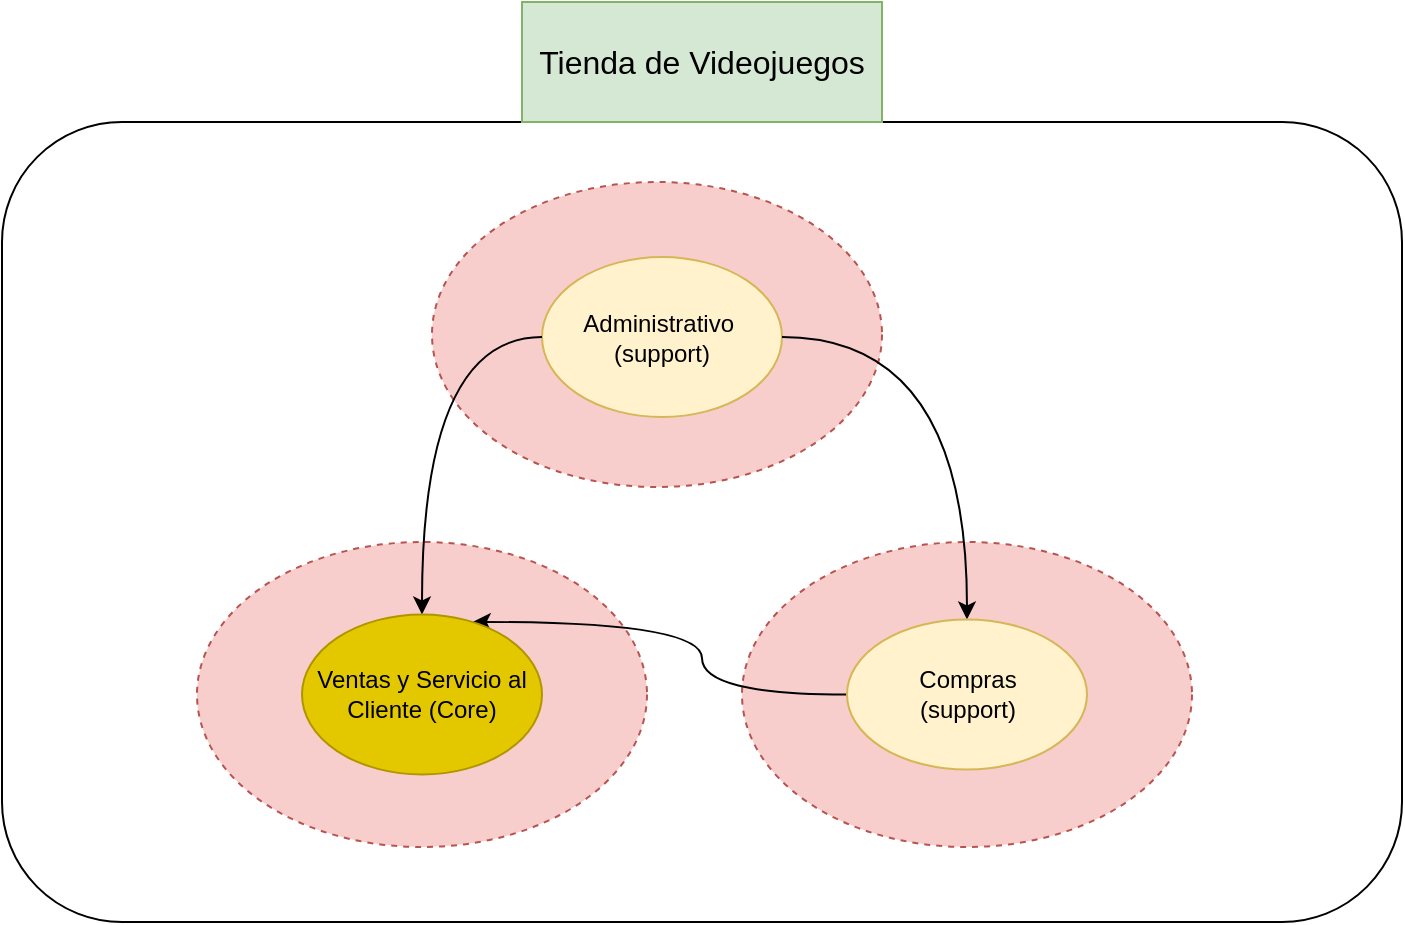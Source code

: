 <mxfile version="15.3.7" type="device" pages="4"><diagram id="Yd2blRdr3-j3LQ8DJfak" name="Big Picture"><mxGraphModel dx="1102" dy="816" grid="1" gridSize="10" guides="1" tooltips="1" connect="1" arrows="1" fold="1" page="1" pageScale="1" pageWidth="1100" pageHeight="850" math="0" shadow="0"><root><mxCell id="0"/><mxCell id="1" parent="0"/><mxCell id="zwuVqK-YvYuW2DsTdYI3-8" value="" style="rounded=1;whiteSpace=wrap;html=1;" parent="1" vertex="1"><mxGeometry x="200" y="255" width="700" height="400" as="geometry"/></mxCell><mxCell id="zwuVqK-YvYuW2DsTdYI3-10" value="" style="ellipse;whiteSpace=wrap;html=1;dashed=1;fillColor=#f8cecc;strokeColor=#b85450;" parent="1" vertex="1"><mxGeometry x="570" y="465" width="225" height="152.5" as="geometry"/></mxCell><mxCell id="zwuVqK-YvYuW2DsTdYI3-11" value="" style="ellipse;whiteSpace=wrap;html=1;dashed=1;fillColor=#f8cecc;strokeColor=#b85450;" parent="1" vertex="1"><mxGeometry x="297.5" y="465" width="225" height="152.5" as="geometry"/></mxCell><mxCell id="zwuVqK-YvYuW2DsTdYI3-1" value="&lt;font style=&quot;font-size: 16px&quot;&gt;Tienda de Videojuegos&lt;/font&gt;" style="text;html=1;strokeColor=#82b366;fillColor=#d5e8d4;align=center;verticalAlign=middle;whiteSpace=wrap;rounded=0;" parent="1" vertex="1"><mxGeometry x="460" y="195" width="180" height="60" as="geometry"/></mxCell><mxCell id="zwuVqK-YvYuW2DsTdYI3-9" value="" style="ellipse;whiteSpace=wrap;html=1;dashed=1;fillColor=#f8cecc;strokeColor=#b85450;" parent="1" vertex="1"><mxGeometry x="415" y="285" width="225" height="152.5" as="geometry"/></mxCell><mxCell id="zwuVqK-YvYuW2DsTdYI3-2" value="Administrativo&amp;nbsp;&lt;br&gt;(support)" style="ellipse;whiteSpace=wrap;html=1;fillColor=#fff2cc;strokeColor=#d6b656;" parent="1" vertex="1"><mxGeometry x="470" y="322.5" width="120" height="80" as="geometry"/></mxCell><mxCell id="zwuVqK-YvYuW2DsTdYI3-17" style="edgeStyle=orthogonalEdgeStyle;curved=1;rounded=0;orthogonalLoop=1;jettySize=auto;html=1;entryX=0.5;entryY=1;entryDx=0;entryDy=0;" parent="1" source="zwuVqK-YvYuW2DsTdYI3-2" target="zwuVqK-YvYuW2DsTdYI3-5" edge="1"><mxGeometry relative="1" as="geometry"/></mxCell><mxCell id="zwuVqK-YvYuW2DsTdYI3-16" value="" style="edgeStyle=orthogonalEdgeStyle;curved=1;rounded=0;orthogonalLoop=1;jettySize=auto;html=1;entryX=0.5;entryY=0;entryDx=0;entryDy=0;" parent="1" source="zwuVqK-YvYuW2DsTdYI3-2" target="zwuVqK-YvYuW2DsTdYI3-6" edge="1"><mxGeometry relative="1" as="geometry"><mxPoint x="410" y="495" as="targetPoint"/><Array as="points"><mxPoint x="410" y="363"/></Array></mxGeometry></mxCell><mxCell id="zwuVqK-YvYuW2DsTdYI3-20" style="edgeStyle=orthogonalEdgeStyle;curved=1;rounded=0;orthogonalLoop=1;jettySize=auto;html=1;exitX=1;exitY=0.5;exitDx=0;exitDy=0;" parent="1" source="zwuVqK-YvYuW2DsTdYI3-5" target="zwuVqK-YvYuW2DsTdYI3-6" edge="1"><mxGeometry relative="1" as="geometry"><Array as="points"><mxPoint x="550" y="541"/><mxPoint x="550" y="505"/></Array></mxGeometry></mxCell><mxCell id="zwuVqK-YvYuW2DsTdYI3-5" value="Compras&lt;br&gt;(support)" style="ellipse;whiteSpace=wrap;html=1;direction=west;fillColor=#fff2cc;strokeColor=#d6b656;" parent="1" vertex="1"><mxGeometry x="622.5" y="503.75" width="120" height="75" as="geometry"/></mxCell><mxCell id="zwuVqK-YvYuW2DsTdYI3-6" value="Ventas y Servicio al Cliente (Core)" style="ellipse;whiteSpace=wrap;html=1;fillColor=#e3c800;strokeColor=#B09500;fontColor=#000000;" parent="1" vertex="1"><mxGeometry x="350" y="501.25" width="120" height="80" as="geometry"/></mxCell></root></mxGraphModel></diagram><diagram id="le5vQprrMQq5_K7RV7L0" name="contextCore"><mxGraphModel dx="3302" dy="816" grid="1" gridSize="10" guides="1" tooltips="1" connect="1" arrows="1" fold="1" page="1" pageScale="1" pageWidth="1100" pageHeight="850" math="0" shadow="0"><root><mxCell id="bPn9taI3baYjkNDKLiQs-0"/><mxCell id="bPn9taI3baYjkNDKLiQs-1" parent="bPn9taI3baYjkNDKLiQs-0"/><mxCell id="bPn9taI3baYjkNDKLiQs-40" value="" style="rounded=1;whiteSpace=wrap;html=1;fillColor=#d5e8d4;strokeColor=#82b366;" parent="bPn9taI3baYjkNDKLiQs-1" vertex="1"><mxGeometry x="-2190" y="160" width="1460" height="622.5" as="geometry"/></mxCell><mxCell id="bPn9taI3baYjkNDKLiQs-3" value="&lt;span style=&quot;font-size: 16px&quot;&gt;Customer Service And Sales Support&lt;/span&gt;" style="text;html=1;strokeColor=#82b366;fillColor=#d5e8d4;align=center;verticalAlign=middle;whiteSpace=wrap;rounded=0;" parent="bPn9taI3baYjkNDKLiQs-1" vertex="1"><mxGeometry x="-1440" y="80" width="200" height="60" as="geometry"/></mxCell><mxCell id="AxQYOtwhmTgCsj470muH-21" style="edgeStyle=orthogonalEdgeStyle;curved=1;rounded=0;orthogonalLoop=1;jettySize=auto;html=1;exitX=0.5;exitY=1;exitDx=0;exitDy=0;entryX=0.5;entryY=0;entryDx=0;entryDy=0;" parent="bPn9taI3baYjkNDKLiQs-1" source="bPn9taI3baYjkNDKLiQs-10" target="bPn9taI3baYjkNDKLiQs-33" edge="1"><mxGeometry relative="1" as="geometry"/></mxCell><mxCell id="to1BJE2FLAZDqqfGfJdN-3" style="edgeStyle=orthogonalEdgeStyle;curved=1;rounded=0;orthogonalLoop=1;jettySize=auto;html=1;exitX=0;exitY=0.25;exitDx=0;exitDy=0;entryX=-0.011;entryY=0.597;entryDx=0;entryDy=0;entryPerimeter=0;" parent="bPn9taI3baYjkNDKLiQs-1" source="bPn9taI3baYjkNDKLiQs-10" target="bPn9taI3baYjkNDKLiQs-18" edge="1"><mxGeometry relative="1" as="geometry"><Array as="points"><mxPoint x="-1680" y="317.5"/><mxPoint x="-1680" y="608.5"/></Array></mxGeometry></mxCell><mxCell id="1HoexVfw6WM2k316DEb8-49" style="edgeStyle=orthogonalEdgeStyle;curved=1;orthogonalLoop=1;jettySize=auto;html=1;exitX=0;exitY=0.5;exitDx=0;exitDy=0;endArrow=blockThin;endFill=1;sourcePerimeterSpacing=8;targetPerimeterSpacing=8;" parent="bPn9taI3baYjkNDKLiQs-1" source="bPn9taI3baYjkNDKLiQs-10" edge="1"><mxGeometry relative="1" as="geometry"><mxPoint x="-1590" y="517.5" as="targetPoint"/><Array as="points"><mxPoint x="-1650" y="332.5"/><mxPoint x="-1650" y="517.5"/></Array></mxGeometry></mxCell><mxCell id="1HoexVfw6WM2k316DEb8-50" style="edgeStyle=orthogonalEdgeStyle;curved=1;orthogonalLoop=1;jettySize=auto;html=1;exitX=0;exitY=0.75;exitDx=0;exitDy=0;entryX=0;entryY=0.5;entryDx=0;entryDy=0;endArrow=blockThin;endFill=1;sourcePerimeterSpacing=8;targetPerimeterSpacing=8;" parent="bPn9taI3baYjkNDKLiQs-1" source="bPn9taI3baYjkNDKLiQs-10" target="bPn9taI3baYjkNDKLiQs-33" edge="1"><mxGeometry relative="1" as="geometry"/></mxCell><mxCell id="bPn9taI3baYjkNDKLiQs-10" value="[AR] Sale" style="rounded=1;whiteSpace=wrap;html=1;fillColor=#1ba1e2;strokeColor=#006EAF;fontColor=#ffffff;" parent="bPn9taI3baYjkNDKLiQs-1" vertex="1"><mxGeometry x="-1590" y="302.5" width="120" height="60" as="geometry"/></mxCell><mxCell id="GlbpbaPBJfKmD-FnAWG1-2" style="edgeStyle=orthogonalEdgeStyle;rounded=0;orthogonalLoop=1;jettySize=auto;html=1;exitX=0;exitY=0.5;exitDx=0;exitDy=0;entryX=0;entryY=0.5;entryDx=0;entryDy=0;strokeColor=none;" parent="bPn9taI3baYjkNDKLiQs-1" source="bPn9taI3baYjkNDKLiQs-11" edge="1"><mxGeometry relative="1" as="geometry"><mxPoint x="-995" y="545" as="targetPoint"/></mxGeometry></mxCell><mxCell id="GlbpbaPBJfKmD-FnAWG1-3" style="edgeStyle=orthogonalEdgeStyle;rounded=0;orthogonalLoop=1;jettySize=auto;html=1;exitX=0;exitY=0.25;exitDx=0;exitDy=0;entryX=0;entryY=0.5;entryDx=0;entryDy=0;strokeColor=none;" parent="bPn9taI3baYjkNDKLiQs-1" source="bPn9taI3baYjkNDKLiQs-11" edge="1"><mxGeometry relative="1" as="geometry"><Array as="points"><mxPoint x="-1030" y="370"/><mxPoint x="-1030" y="645"/></Array><mxPoint x="-995" y="625" as="targetPoint"/></mxGeometry></mxCell><mxCell id="1HoexVfw6WM2k316DEb8-38" style="edgeStyle=orthogonalEdgeStyle;curved=1;orthogonalLoop=1;jettySize=auto;html=1;exitX=0;exitY=0.75;exitDx=0;exitDy=0;entryX=0.5;entryY=0;entryDx=0;entryDy=0;endArrow=blockThin;endFill=1;sourcePerimeterSpacing=8;targetPerimeterSpacing=8;" parent="bPn9taI3baYjkNDKLiQs-1" source="bPn9taI3baYjkNDKLiQs-11" target="1HoexVfw6WM2k316DEb8-0" edge="1"><mxGeometry relative="1" as="geometry"/></mxCell><mxCell id="1HoexVfw6WM2k316DEb8-39" style="edgeStyle=orthogonalEdgeStyle;curved=1;orthogonalLoop=1;jettySize=auto;html=1;entryX=0.5;entryY=0;entryDx=0;entryDy=0;endArrow=blockThin;endFill=1;sourcePerimeterSpacing=8;targetPerimeterSpacing=8;" parent="bPn9taI3baYjkNDKLiQs-1" target="1HoexVfw6WM2k316DEb8-2" edge="1"><mxGeometry relative="1" as="geometry"><mxPoint x="-1000" y="220" as="sourcePoint"/></mxGeometry></mxCell><mxCell id="1HoexVfw6WM2k316DEb8-40" style="edgeStyle=orthogonalEdgeStyle;curved=1;orthogonalLoop=1;jettySize=auto;html=1;exitX=0;exitY=0.25;exitDx=0;exitDy=0;endArrow=blockThin;endFill=1;sourcePerimeterSpacing=8;targetPerimeterSpacing=8;entryX=0.75;entryY=0;entryDx=0;entryDy=0;dashed=1;" parent="bPn9taI3baYjkNDKLiQs-1" source="bPn9taI3baYjkNDKLiQs-11" target="bPn9taI3baYjkNDKLiQs-10" edge="1"><mxGeometry relative="1" as="geometry"><mxPoint x="-1270" y="645" as="targetPoint"/></mxGeometry></mxCell><mxCell id="Bxq_WFk0TRjiWItUoCHd-0" style="edgeStyle=orthogonalEdgeStyle;curved=1;orthogonalLoop=1;jettySize=auto;html=1;exitX=0.5;exitY=1;exitDx=0;exitDy=0;entryX=0.5;entryY=0;entryDx=0;entryDy=0;endArrow=blockThin;endFill=1;sourcePerimeterSpacing=8;targetPerimeterSpacing=8;" parent="bPn9taI3baYjkNDKLiQs-1" source="bPn9taI3baYjkNDKLiQs-11" target="1HoexVfw6WM2k316DEb8-1" edge="1"><mxGeometry relative="1" as="geometry"/></mxCell><mxCell id="bPn9taI3baYjkNDKLiQs-11" value="[AR] VideoGame" style="rounded=1;whiteSpace=wrap;html=1;fillColor=#1ba1e2;strokeColor=#006EAF;fontColor=#ffffff;" parent="bPn9taI3baYjkNDKLiQs-1" vertex="1"><mxGeometry x="-1110" y="190" width="120" height="60" as="geometry"/></mxCell><mxCell id="AxQYOtwhmTgCsj470muH-8" style="edgeStyle=orthogonalEdgeStyle;rounded=0;orthogonalLoop=1;jettySize=auto;html=1;entryX=0.5;entryY=0;entryDx=0;entryDy=0;curved=1;exitX=0.25;exitY=1;exitDx=0;exitDy=0;" parent="bPn9taI3baYjkNDKLiQs-1" source="bPn9taI3baYjkNDKLiQs-15" target="AxQYOtwhmTgCsj470muH-3" edge="1"><mxGeometry relative="1" as="geometry"/></mxCell><mxCell id="1HoexVfw6WM2k316DEb8-56" style="edgeStyle=orthogonalEdgeStyle;curved=1;orthogonalLoop=1;jettySize=auto;html=1;exitX=0.75;exitY=1;exitDx=0;exitDy=0;entryX=0.5;entryY=0;entryDx=0;entryDy=0;endArrow=blockThin;endFill=1;sourcePerimeterSpacing=8;targetPerimeterSpacing=8;" parent="bPn9taI3baYjkNDKLiQs-1" source="bPn9taI3baYjkNDKLiQs-15" target="1HoexVfw6WM2k316DEb8-54" edge="1"><mxGeometry relative="1" as="geometry"/></mxCell><mxCell id="1HoexVfw6WM2k316DEb8-77" style="edgeStyle=orthogonalEdgeStyle;curved=1;orthogonalLoop=1;jettySize=auto;html=1;exitX=1;exitY=0.5;exitDx=0;exitDy=0;entryX=0.25;entryY=0;entryDx=0;entryDy=0;endArrow=blockThin;endFill=1;sourcePerimeterSpacing=8;targetPerimeterSpacing=8;dashed=1;" parent="bPn9taI3baYjkNDKLiQs-1" source="bPn9taI3baYjkNDKLiQs-15" target="bPn9taI3baYjkNDKLiQs-10" edge="1"><mxGeometry relative="1" as="geometry"/></mxCell><mxCell id="bPn9taI3baYjkNDKLiQs-15" value="[AR]&amp;nbsp;Console" style="rounded=1;whiteSpace=wrap;html=1;fillColor=#1ba1e2;strokeColor=#006EAF;fontColor=#ffffff;" parent="bPn9taI3baYjkNDKLiQs-1" vertex="1"><mxGeometry x="-1980" y="225" width="120" height="60" as="geometry"/></mxCell><mxCell id="1HoexVfw6WM2k316DEb8-75" style="edgeStyle=orthogonalEdgeStyle;curved=1;orthogonalLoop=1;jettySize=auto;html=1;exitX=1;exitY=0.25;exitDx=0;exitDy=0;entryX=0;entryY=0.5;entryDx=0;entryDy=0;endArrow=blockThin;endFill=1;sourcePerimeterSpacing=8;targetPerimeterSpacing=8;" parent="bPn9taI3baYjkNDKLiQs-1" source="bPn9taI3baYjkNDKLiQs-18" target="1HoexVfw6WM2k316DEb8-73" edge="1"><mxGeometry relative="1" as="geometry"/></mxCell><mxCell id="1HoexVfw6WM2k316DEb8-76" style="edgeStyle=orthogonalEdgeStyle;curved=1;orthogonalLoop=1;jettySize=auto;html=1;exitX=1;exitY=0.75;exitDx=0;exitDy=0;entryX=0;entryY=0.5;entryDx=0;entryDy=0;endArrow=blockThin;endFill=1;sourcePerimeterSpacing=8;targetPerimeterSpacing=8;" parent="bPn9taI3baYjkNDKLiQs-1" source="bPn9taI3baYjkNDKLiQs-18" target="1HoexVfw6WM2k316DEb8-74" edge="1"><mxGeometry relative="1" as="geometry"/></mxCell><mxCell id="bPn9taI3baYjkNDKLiQs-18" value="[En] Invoice" style="rounded=1;whiteSpace=wrap;html=1;fillColor=#dae8fc;strokeColor=#6c8ebf;" parent="bPn9taI3baYjkNDKLiQs-1" vertex="1"><mxGeometry x="-1590" y="572.5" width="120" height="60" as="geometry"/></mxCell><mxCell id="1HoexVfw6WM2k316DEb8-68" style="edgeStyle=orthogonalEdgeStyle;curved=1;orthogonalLoop=1;jettySize=auto;html=1;exitX=1;exitY=0.25;exitDx=0;exitDy=0;entryX=0;entryY=0.25;entryDx=0;entryDy=0;endArrow=blockThin;endFill=1;sourcePerimeterSpacing=8;targetPerimeterSpacing=8;" parent="bPn9taI3baYjkNDKLiQs-1" source="bPn9taI3baYjkNDKLiQs-33" target="1HoexVfw6WM2k316DEb8-66" edge="1"><mxGeometry relative="1" as="geometry"/></mxCell><mxCell id="1HoexVfw6WM2k316DEb8-71" style="edgeStyle=orthogonalEdgeStyle;curved=1;orthogonalLoop=1;jettySize=auto;html=1;exitX=1;exitY=0.75;exitDx=0;exitDy=0;entryX=0;entryY=0.25;entryDx=0;entryDy=0;endArrow=blockThin;endFill=1;sourcePerimeterSpacing=8;targetPerimeterSpacing=8;" parent="bPn9taI3baYjkNDKLiQs-1" source="bPn9taI3baYjkNDKLiQs-33" target="1HoexVfw6WM2k316DEb8-67" edge="1"><mxGeometry relative="1" as="geometry"/></mxCell><mxCell id="bPn9taI3baYjkNDKLiQs-33" value="[En] Customer" style="rounded=1;whiteSpace=wrap;html=1;fillColor=#dae8fc;strokeColor=#6c8ebf;" parent="bPn9taI3baYjkNDKLiQs-1" vertex="1"><mxGeometry x="-1590" y="392.5" width="120" height="60" as="geometry"/></mxCell><mxCell id="1HoexVfw6WM2k316DEb8-69" style="edgeStyle=orthogonalEdgeStyle;curved=1;orthogonalLoop=1;jettySize=auto;html=1;exitX=1;exitY=0.25;exitDx=0;exitDy=0;entryX=-0.004;entryY=0.597;entryDx=0;entryDy=0;entryPerimeter=0;endArrow=blockThin;endFill=1;sourcePerimeterSpacing=8;targetPerimeterSpacing=8;" parent="bPn9taI3baYjkNDKLiQs-1" source="AxQYOtwhmTgCsj470muH-1" target="1HoexVfw6WM2k316DEb8-66" edge="1"><mxGeometry relative="1" as="geometry"/></mxCell><mxCell id="1HoexVfw6WM2k316DEb8-72" style="edgeStyle=orthogonalEdgeStyle;curved=1;orthogonalLoop=1;jettySize=auto;html=1;exitX=1;exitY=0.5;exitDx=0;exitDy=0;entryX=0;entryY=0.75;entryDx=0;entryDy=0;endArrow=blockThin;endFill=1;sourcePerimeterSpacing=8;targetPerimeterSpacing=8;" parent="bPn9taI3baYjkNDKLiQs-1" source="AxQYOtwhmTgCsj470muH-1" target="1HoexVfw6WM2k316DEb8-67" edge="1"><mxGeometry relative="1" as="geometry"/></mxCell><mxCell id="AxQYOtwhmTgCsj470muH-1" value="[En] Salesman" style="rounded=1;whiteSpace=wrap;html=1;fillColor=#dae8fc;strokeColor=#6c8ebf;" parent="bPn9taI3baYjkNDKLiQs-1" vertex="1"><mxGeometry x="-1590" y="477.5" width="120" height="60" as="geometry"/></mxCell><mxCell id="1HoexVfw6WM2k316DEb8-60" style="edgeStyle=orthogonalEdgeStyle;curved=1;orthogonalLoop=1;jettySize=auto;html=1;exitX=0;exitY=0.25;exitDx=0;exitDy=0;entryX=0;entryY=0.5;entryDx=0;entryDy=0;endArrow=blockThin;endFill=1;sourcePerimeterSpacing=8;targetPerimeterSpacing=8;" parent="bPn9taI3baYjkNDKLiQs-1" source="AxQYOtwhmTgCsj470muH-3" target="1HoexVfw6WM2k316DEb8-53" edge="1"><mxGeometry relative="1" as="geometry"><Array as="points"><mxPoint x="-2150" y="385"/><mxPoint x="-2150" y="645"/></Array></mxGeometry></mxCell><mxCell id="1HoexVfw6WM2k316DEb8-61" style="edgeStyle=orthogonalEdgeStyle;curved=1;orthogonalLoop=1;jettySize=auto;html=1;exitX=0;exitY=0.5;exitDx=0;exitDy=0;entryX=0;entryY=0.5;entryDx=0;entryDy=0;endArrow=blockThin;endFill=1;sourcePerimeterSpacing=8;targetPerimeterSpacing=8;" parent="bPn9taI3baYjkNDKLiQs-1" source="AxQYOtwhmTgCsj470muH-3" target="1HoexVfw6WM2k316DEb8-52" edge="1"><mxGeometry relative="1" as="geometry"><Array as="points"><mxPoint x="-2130" y="400"/><mxPoint x="-2130" y="570"/></Array></mxGeometry></mxCell><mxCell id="1HoexVfw6WM2k316DEb8-62" style="edgeStyle=orthogonalEdgeStyle;curved=1;orthogonalLoop=1;jettySize=auto;html=1;exitX=0;exitY=0.75;exitDx=0;exitDy=0;entryX=0;entryY=0.5;entryDx=0;entryDy=0;endArrow=blockThin;endFill=1;sourcePerimeterSpacing=8;targetPerimeterSpacing=8;" parent="bPn9taI3baYjkNDKLiQs-1" source="AxQYOtwhmTgCsj470muH-3" target="1HoexVfw6WM2k316DEb8-51" edge="1"><mxGeometry relative="1" as="geometry"/></mxCell><mxCell id="AxQYOtwhmTgCsj470muH-3" value="[En] Plattform" style="rounded=1;whiteSpace=wrap;html=1;fillColor=#dae8fc;strokeColor=#6c8ebf;" parent="bPn9taI3baYjkNDKLiQs-1" vertex="1"><mxGeometry x="-2080" y="370" width="120" height="60" as="geometry"/></mxCell><mxCell id="1HoexVfw6WM2k316DEb8-0" value="[En] Genre" style="rounded=1;whiteSpace=wrap;html=1;hachureGap=4;pointerEvents=0;fillColor=#dae8fc;strokeColor=#6c8ebf;" parent="bPn9taI3baYjkNDKLiQs-1" vertex="1"><mxGeometry x="-1250" y="300" width="120" height="60" as="geometry"/></mxCell><mxCell id="1HoexVfw6WM2k316DEb8-1" value="[En] Company" style="rounded=1;whiteSpace=wrap;html=1;hachureGap=4;pointerEvents=0;fillColor=#dae8fc;strokeColor=#6c8ebf;" parent="bPn9taI3baYjkNDKLiQs-1" vertex="1"><mxGeometry x="-1110" y="300" width="120" height="60" as="geometry"/></mxCell><mxCell id="1HoexVfw6WM2k316DEb8-34" style="edgeStyle=orthogonalEdgeStyle;curved=1;orthogonalLoop=1;jettySize=auto;html=1;exitX=0;exitY=0.25;exitDx=0;exitDy=0;entryX=0;entryY=0.5;entryDx=0;entryDy=0;endArrow=blockThin;endFill=1;sourcePerimeterSpacing=8;targetPerimeterSpacing=8;" parent="bPn9taI3baYjkNDKLiQs-1" source="1HoexVfw6WM2k316DEb8-2" target="1HoexVfw6WM2k316DEb8-8" edge="1"><mxGeometry relative="1" as="geometry"><Array as="points"><mxPoint x="-975" y="315"/><mxPoint x="-975" y="560"/></Array></mxGeometry></mxCell><mxCell id="1HoexVfw6WM2k316DEb8-35" style="edgeStyle=orthogonalEdgeStyle;curved=1;orthogonalLoop=1;jettySize=auto;html=1;exitX=0;exitY=0.5;exitDx=0;exitDy=0;entryX=0;entryY=0.5;entryDx=0;entryDy=0;endArrow=blockThin;endFill=1;sourcePerimeterSpacing=8;targetPerimeterSpacing=8;" parent="bPn9taI3baYjkNDKLiQs-1" source="1HoexVfw6WM2k316DEb8-2" target="1HoexVfw6WM2k316DEb8-7" edge="1"><mxGeometry relative="1" as="geometry"><Array as="points"><mxPoint x="-955" y="330"/><mxPoint x="-955" y="485"/></Array></mxGeometry></mxCell><mxCell id="1HoexVfw6WM2k316DEb8-36" style="edgeStyle=orthogonalEdgeStyle;curved=1;orthogonalLoop=1;jettySize=auto;html=1;exitX=0;exitY=0.75;exitDx=0;exitDy=0;entryX=0;entryY=0.5;entryDx=0;entryDy=0;endArrow=blockThin;endFill=1;sourcePerimeterSpacing=8;targetPerimeterSpacing=8;" parent="bPn9taI3baYjkNDKLiQs-1" source="1HoexVfw6WM2k316DEb8-2" target="1HoexVfw6WM2k316DEb8-6" edge="1"><mxGeometry relative="1" as="geometry"><Array as="points"><mxPoint x="-935" y="345"/><mxPoint x="-935" y="410"/></Array></mxGeometry></mxCell><mxCell id="1HoexVfw6WM2k316DEb8-2" value="[En] Plattform" style="rounded=1;whiteSpace=wrap;html=1;pointerEvents=0;fillColor=#dae8fc;strokeColor=#6c8ebf;" parent="bPn9taI3baYjkNDKLiQs-1" vertex="1"><mxGeometry x="-905" y="300" width="120" height="60" as="geometry"/></mxCell><mxCell id="1HoexVfw6WM2k316DEb8-4" value="[OV] GenreName" style="rounded=1;whiteSpace=wrap;html=1;hachureGap=4;pointerEvents=0;fillColor=#fff2cc;strokeColor=#d6b656;" parent="bPn9taI3baYjkNDKLiQs-1" vertex="1"><mxGeometry x="-1250" y="390" width="120" height="60" as="geometry"/></mxCell><mxCell id="1HoexVfw6WM2k316DEb8-5" value="[OV] CompanyName" style="rounded=1;whiteSpace=wrap;html=1;hachureGap=4;pointerEvents=0;fillColor=#fff2cc;strokeColor=#d6b656;" parent="bPn9taI3baYjkNDKLiQs-1" vertex="1"><mxGeometry x="-1110" y="390" width="120" height="60" as="geometry"/></mxCell><mxCell id="1HoexVfw6WM2k316DEb8-6" value="[OV] Nintendo" style="rounded=1;whiteSpace=wrap;html=1;hachureGap=4;pointerEvents=0;fillColor=#fff2cc;strokeColor=#d6b656;" parent="bPn9taI3baYjkNDKLiQs-1" vertex="1"><mxGeometry x="-905" y="380" width="120" height="60" as="geometry"/></mxCell><mxCell id="1HoexVfw6WM2k316DEb8-7" value="[OV] Xbox" style="rounded=1;whiteSpace=wrap;html=1;hachureGap=4;pointerEvents=0;fillColor=#fff2cc;strokeColor=#d6b656;" parent="bPn9taI3baYjkNDKLiQs-1" vertex="1"><mxGeometry x="-905" y="455" width="120" height="60" as="geometry"/></mxCell><mxCell id="1HoexVfw6WM2k316DEb8-8" value="[OV] Playstation" style="rounded=1;whiteSpace=wrap;html=1;hachureGap=4;pointerEvents=0;fillColor=#fff2cc;strokeColor=#d6b656;" parent="bPn9taI3baYjkNDKLiQs-1" vertex="1"><mxGeometry x="-905" y="530" width="120" height="60" as="geometry"/></mxCell><mxCell id="1HoexVfw6WM2k316DEb8-16" style="edgeStyle=orthogonalEdgeStyle;curved=1;rounded=0;orthogonalLoop=1;jettySize=auto;html=1;exitX=0.5;exitY=1;exitDx=0;exitDy=0;entryX=0.5;entryY=0;entryDx=0;entryDy=0;" parent="bPn9taI3baYjkNDKLiQs-1" source="1HoexVfw6WM2k316DEb8-0" target="1HoexVfw6WM2k316DEb8-4" edge="1"><mxGeometry relative="1" as="geometry"><mxPoint x="-1355" y="365" as="sourcePoint"/><mxPoint x="-1355" y="405" as="targetPoint"/></mxGeometry></mxCell><mxCell id="1HoexVfw6WM2k316DEb8-19" style="edgeStyle=orthogonalEdgeStyle;curved=1;rounded=0;orthogonalLoop=1;jettySize=auto;html=1;exitX=0.5;exitY=1;exitDx=0;exitDy=0;entryX=0.5;entryY=0;entryDx=0;entryDy=0;" parent="bPn9taI3baYjkNDKLiQs-1" source="1HoexVfw6WM2k316DEb8-1" target="1HoexVfw6WM2k316DEb8-5" edge="1"><mxGeometry relative="1" as="geometry"><mxPoint x="-1345" y="375" as="sourcePoint"/><mxPoint x="-1345" y="415" as="targetPoint"/></mxGeometry></mxCell><mxCell id="1HoexVfw6WM2k316DEb8-51" value="[OV] Nintendo" style="rounded=1;whiteSpace=wrap;html=1;hachureGap=4;pointerEvents=0;fillColor=#fff2cc;strokeColor=#d6b656;" parent="bPn9taI3baYjkNDKLiQs-1" vertex="1"><mxGeometry x="-2080" y="465" width="120" height="60" as="geometry"/></mxCell><mxCell id="1HoexVfw6WM2k316DEb8-52" value="[OV] Xbox" style="rounded=1;whiteSpace=wrap;html=1;hachureGap=4;pointerEvents=0;fillColor=#fff2cc;strokeColor=#d6b656;" parent="bPn9taI3baYjkNDKLiQs-1" vertex="1"><mxGeometry x="-2080" y="540" width="120" height="60" as="geometry"/></mxCell><mxCell id="1HoexVfw6WM2k316DEb8-53" value="[OV] Playstation" style="rounded=1;whiteSpace=wrap;html=1;hachureGap=4;pointerEvents=0;fillColor=#fff2cc;strokeColor=#d6b656;" parent="bPn9taI3baYjkNDKLiQs-1" vertex="1"><mxGeometry x="-2080" y="615" width="120" height="60" as="geometry"/></mxCell><mxCell id="1HoexVfw6WM2k316DEb8-63" style="edgeStyle=orthogonalEdgeStyle;curved=1;orthogonalLoop=1;jettySize=auto;html=1;exitX=1;exitY=0.25;exitDx=0;exitDy=0;entryX=1;entryY=0.75;entryDx=0;entryDy=0;endArrow=blockThin;endFill=1;sourcePerimeterSpacing=8;targetPerimeterSpacing=8;" parent="bPn9taI3baYjkNDKLiQs-1" source="1HoexVfw6WM2k316DEb8-54" target="1HoexVfw6WM2k316DEb8-59" edge="1"><mxGeometry relative="1" as="geometry"><Array as="points"><mxPoint x="-1700" y="385"/><mxPoint x="-1700" y="660"/></Array></mxGeometry></mxCell><mxCell id="1HoexVfw6WM2k316DEb8-64" style="edgeStyle=orthogonalEdgeStyle;curved=1;orthogonalLoop=1;jettySize=auto;html=1;exitX=1;exitY=0.5;exitDx=0;exitDy=0;entryX=1;entryY=0.5;entryDx=0;entryDy=0;endArrow=blockThin;endFill=1;sourcePerimeterSpacing=8;targetPerimeterSpacing=8;" parent="bPn9taI3baYjkNDKLiQs-1" source="1HoexVfw6WM2k316DEb8-54" target="1HoexVfw6WM2k316DEb8-58" edge="1"><mxGeometry relative="1" as="geometry"><Array as="points"><mxPoint x="-1720" y="400"/><mxPoint x="-1720" y="570"/></Array></mxGeometry></mxCell><mxCell id="1HoexVfw6WM2k316DEb8-65" style="edgeStyle=orthogonalEdgeStyle;curved=1;orthogonalLoop=1;jettySize=auto;html=1;exitX=1;exitY=0.75;exitDx=0;exitDy=0;entryX=1;entryY=0.5;entryDx=0;entryDy=0;endArrow=blockThin;endFill=1;sourcePerimeterSpacing=8;targetPerimeterSpacing=8;" parent="bPn9taI3baYjkNDKLiQs-1" source="1HoexVfw6WM2k316DEb8-54" target="1HoexVfw6WM2k316DEb8-57" edge="1"><mxGeometry relative="1" as="geometry"/></mxCell><mxCell id="1HoexVfw6WM2k316DEb8-54" value="[En] Accesory" style="rounded=1;whiteSpace=wrap;html=1;fillColor=#dae8fc;strokeColor=#6c8ebf;" parent="bPn9taI3baYjkNDKLiQs-1" vertex="1"><mxGeometry x="-1880" y="370" width="120" height="60" as="geometry"/></mxCell><mxCell id="1HoexVfw6WM2k316DEb8-57" value="[OV] Joystick" style="rounded=1;whiteSpace=wrap;html=1;hachureGap=4;pointerEvents=0;fillColor=#fff2cc;strokeColor=#d6b656;" parent="bPn9taI3baYjkNDKLiQs-1" vertex="1"><mxGeometry x="-1880" y="465" width="120" height="60" as="geometry"/></mxCell><mxCell id="1HoexVfw6WM2k316DEb8-58" value="[OV] AVCable" style="rounded=1;whiteSpace=wrap;html=1;hachureGap=4;pointerEvents=0;fillColor=#fff2cc;strokeColor=#d6b656;" parent="bPn9taI3baYjkNDKLiQs-1" vertex="1"><mxGeometry x="-1880" y="540" width="120" height="60" as="geometry"/></mxCell><mxCell id="1HoexVfw6WM2k316DEb8-59" value="[OV] Others" style="rounded=1;whiteSpace=wrap;html=1;hachureGap=4;pointerEvents=0;fillColor=#fff2cc;strokeColor=#d6b656;" parent="bPn9taI3baYjkNDKLiQs-1" vertex="1"><mxGeometry x="-1880" y="615" width="120" height="60" as="geometry"/></mxCell><mxCell id="1HoexVfw6WM2k316DEb8-66" value="[OV] Name" style="rounded=1;whiteSpace=wrap;html=1;hachureGap=4;pointerEvents=0;fillColor=#fff2cc;strokeColor=#d6b656;" parent="bPn9taI3baYjkNDKLiQs-1" vertex="1"><mxGeometry x="-1400" y="357.5" width="120" height="60" as="geometry"/></mxCell><mxCell id="1HoexVfw6WM2k316DEb8-67" value="[OV] Email" style="rounded=1;whiteSpace=wrap;html=1;hachureGap=4;pointerEvents=0;fillColor=#fff2cc;strokeColor=#d6b656;" parent="bPn9taI3baYjkNDKLiQs-1" vertex="1"><mxGeometry x="-1400" y="447.5" width="120" height="60" as="geometry"/></mxCell><mxCell id="1HoexVfw6WM2k316DEb8-73" value="[OV] PaymentMethod" style="rounded=1;whiteSpace=wrap;html=1;hachureGap=4;pointerEvents=0;fillColor=#fff2cc;strokeColor=#d6b656;" parent="bPn9taI3baYjkNDKLiQs-1" vertex="1"><mxGeometry x="-1400" y="530" width="120" height="60" as="geometry"/></mxCell><mxCell id="1HoexVfw6WM2k316DEb8-74" value="[OV] Price" style="rounded=1;whiteSpace=wrap;html=1;hachureGap=4;pointerEvents=0;fillColor=#fff2cc;strokeColor=#d6b656;" parent="bPn9taI3baYjkNDKLiQs-1" vertex="1"><mxGeometry x="-1400" y="615" width="120" height="60" as="geometry"/></mxCell></root></mxGraphModel></diagram><diagram id="R97haMdKlCbK7Gni5wuL" name="DomainModel"><mxGraphModel dx="746" dy="816" grid="1" gridSize="10" guides="1" tooltips="1" connect="1" arrows="1" fold="1" page="1" pageScale="1" pageWidth="850" pageHeight="1100" math="0" shadow="0"><root><mxCell id="EWsEARNHZazI2VYo2Crx-0"/><mxCell id="EWsEARNHZazI2VYo2Crx-1" parent="EWsEARNHZazI2VYo2Crx-0"/><mxCell id="TVawcBwfogsGW3seSgIL-0" value="&lt;span style=&quot;font-size: 20px;&quot;&gt;Customer Service And Sales Support&lt;/span&gt;" style="text;html=1;align=center;verticalAlign=middle;whiteSpace=wrap;rounded=0;fontSize=20;" parent="EWsEARNHZazI2VYo2Crx-1" vertex="1"><mxGeometry x="710" y="20" width="280" height="60" as="geometry"/></mxCell><mxCell id="3daPEDyfRsqYjb74uWyb-0" value="[AR] Console" style="shape=table;startSize=30;container=1;collapsible=1;childLayout=tableLayout;fixedRows=1;rowLines=0;fontStyle=1;align=center;resizeLast=1;hachureGap=4;pointerEvents=0;fillColor=#1ba1e2;strokeColor=#006EAF;fontColor=#ffffff;" parent="EWsEARNHZazI2VYo2Crx-1" vertex="1"><mxGeometry x="160" y="160" width="180" height="280" as="geometry"/></mxCell><mxCell id="3daPEDyfRsqYjb74uWyb-1" value="" style="shape=partialRectangle;collapsible=0;dropTarget=0;pointerEvents=0;fillColor=none;top=0;left=0;bottom=0;right=0;points=[[0,0.5],[1,0.5]];portConstraint=eastwest;" parent="3daPEDyfRsqYjb74uWyb-0" vertex="1"><mxGeometry y="30" width="180" height="30" as="geometry"/></mxCell><mxCell id="3daPEDyfRsqYjb74uWyb-2" value="ID" style="shape=partialRectangle;connectable=0;fillColor=none;top=0;left=0;bottom=0;right=0;fontStyle=1;overflow=hidden;" parent="3daPEDyfRsqYjb74uWyb-1" vertex="1"><mxGeometry width="60" height="30" as="geometry"><mxRectangle width="60" height="30" as="alternateBounds"/></mxGeometry></mxCell><mxCell id="3daPEDyfRsqYjb74uWyb-3" value="ConsoleId" style="shape=partialRectangle;connectable=0;fillColor=none;top=0;left=0;bottom=0;right=0;align=left;spacingLeft=6;fontStyle=0;overflow=hidden;" parent="3daPEDyfRsqYjb74uWyb-1" vertex="1"><mxGeometry x="60" width="120" height="30" as="geometry"><mxRectangle width="120" height="30" as="alternateBounds"/></mxGeometry></mxCell><mxCell id="tMrllTug_sF8j5QCYVRX-0" value="" style="shape=partialRectangle;collapsible=0;dropTarget=0;pointerEvents=0;fillColor=none;top=0;left=0;bottom=0;right=0;points=[[0,0.5],[1,0.5]];portConstraint=eastwest;" parent="3daPEDyfRsqYjb74uWyb-0" vertex="1"><mxGeometry y="60" width="180" height="30" as="geometry"/></mxCell><mxCell id="tMrllTug_sF8j5QCYVRX-1" value="VO" style="shape=partialRectangle;connectable=0;fillColor=none;top=0;left=0;bottom=0;right=0;editable=1;overflow=hidden;" parent="tMrllTug_sF8j5QCYVRX-0" vertex="1"><mxGeometry width="60" height="30" as="geometry"><mxRectangle width="60" height="30" as="alternateBounds"/></mxGeometry></mxCell><mxCell id="tMrllTug_sF8j5QCYVRX-2" value="Name" style="shape=partialRectangle;connectable=0;fillColor=none;top=0;left=0;bottom=0;right=0;align=left;spacingLeft=6;overflow=hidden;" parent="tMrllTug_sF8j5QCYVRX-0" vertex="1"><mxGeometry x="60" width="120" height="30" as="geometry"><mxRectangle width="120" height="30" as="alternateBounds"/></mxGeometry></mxCell><mxCell id="3daPEDyfRsqYjb74uWyb-168" value="" style="shape=partialRectangle;collapsible=0;dropTarget=0;pointerEvents=0;fillColor=none;top=0;left=0;bottom=0;right=0;points=[[0,0.5],[1,0.5]];portConstraint=eastwest;hachureGap=4;" parent="3daPEDyfRsqYjb74uWyb-0" vertex="1"><mxGeometry y="90" width="180" height="40" as="geometry"/></mxCell><mxCell id="3daPEDyfRsqYjb74uWyb-169" value="EN" style="shape=partialRectangle;connectable=0;fillColor=none;top=0;left=0;bottom=0;right=0;editable=1;overflow=hidden;" parent="3daPEDyfRsqYjb74uWyb-168" vertex="1"><mxGeometry width="60" height="40" as="geometry"><mxRectangle width="60" height="40" as="alternateBounds"/></mxGeometry></mxCell><mxCell id="3daPEDyfRsqYjb74uWyb-170" value="Plattform" style="shape=partialRectangle;connectable=0;fillColor=none;top=0;left=0;bottom=0;right=0;align=left;spacingLeft=6;overflow=hidden;" parent="3daPEDyfRsqYjb74uWyb-168" vertex="1"><mxGeometry x="60" width="120" height="40" as="geometry"><mxRectangle width="120" height="40" as="alternateBounds"/></mxGeometry></mxCell><mxCell id="3daPEDyfRsqYjb74uWyb-165" value="" style="shape=partialRectangle;collapsible=0;dropTarget=0;pointerEvents=0;fillColor=none;top=0;left=0;bottom=0;right=0;points=[[0,0.5],[1,0.5]];portConstraint=eastwest;hachureGap=4;" parent="3daPEDyfRsqYjb74uWyb-0" vertex="1"><mxGeometry y="130" width="180" height="30" as="geometry"/></mxCell><mxCell id="3daPEDyfRsqYjb74uWyb-166" value="EN" style="shape=partialRectangle;connectable=0;fillColor=none;top=0;left=0;bottom=1;right=0;editable=1;overflow=hidden;" parent="3daPEDyfRsqYjb74uWyb-165" vertex="1"><mxGeometry width="60" height="30" as="geometry"><mxRectangle width="60" height="30" as="alternateBounds"/></mxGeometry></mxCell><mxCell id="3daPEDyfRsqYjb74uWyb-167" value="set &lt;Accesory&gt;" style="shape=partialRectangle;connectable=0;fillColor=none;top=0;left=0;bottom=1;right=0;align=left;spacingLeft=6;overflow=hidden;" parent="3daPEDyfRsqYjb74uWyb-165" vertex="1"><mxGeometry x="60" width="120" height="30" as="geometry"><mxRectangle width="120" height="30" as="alternateBounds"/></mxGeometry></mxCell><mxCell id="3daPEDyfRsqYjb74uWyb-7" value="" style="shape=partialRectangle;collapsible=0;dropTarget=0;pointerEvents=0;fillColor=none;top=0;left=0;bottom=0;right=0;points=[[0,0.5],[1,0.5]];portConstraint=eastwest;" parent="3daPEDyfRsqYjb74uWyb-0" vertex="1"><mxGeometry y="160" width="180" height="30" as="geometry"/></mxCell><mxCell id="3daPEDyfRsqYjb74uWyb-8" value="" style="shape=partialRectangle;connectable=0;fillColor=none;top=0;left=0;bottom=0;right=0;editable=1;overflow=hidden;" parent="3daPEDyfRsqYjb74uWyb-7" vertex="1"><mxGeometry width="60" height="30" as="geometry"><mxRectangle width="60" height="30" as="alternateBounds"/></mxGeometry></mxCell><mxCell id="3daPEDyfRsqYjb74uWyb-9" value="AddAccesory" style="shape=partialRectangle;connectable=0;fillColor=none;top=0;left=0;bottom=0;right=0;align=left;spacingLeft=6;overflow=hidden;" parent="3daPEDyfRsqYjb74uWyb-7" vertex="1"><mxGeometry x="60" width="120" height="30" as="geometry"><mxRectangle width="120" height="30" as="alternateBounds"/></mxGeometry></mxCell><mxCell id="3daPEDyfRsqYjb74uWyb-10" value="" style="shape=partialRectangle;collapsible=0;dropTarget=0;pointerEvents=0;fillColor=none;top=0;left=0;bottom=0;right=0;points=[[0,0.5],[1,0.5]];portConstraint=eastwest;" parent="3daPEDyfRsqYjb74uWyb-0" vertex="1"><mxGeometry y="190" width="180" height="30" as="geometry"/></mxCell><mxCell id="3daPEDyfRsqYjb74uWyb-11" value="" style="shape=partialRectangle;connectable=0;fillColor=none;top=0;left=0;bottom=0;right=0;editable=1;overflow=hidden;" parent="3daPEDyfRsqYjb74uWyb-10" vertex="1"><mxGeometry width="60" height="30" as="geometry"><mxRectangle width="60" height="30" as="alternateBounds"/></mxGeometry></mxCell><mxCell id="3daPEDyfRsqYjb74uWyb-12" value="UpdateAccesory" style="shape=partialRectangle;connectable=0;fillColor=none;top=0;left=0;bottom=0;right=0;align=left;spacingLeft=6;overflow=hidden;" parent="3daPEDyfRsqYjb74uWyb-10" vertex="1"><mxGeometry x="60" width="120" height="30" as="geometry"><mxRectangle width="120" height="30" as="alternateBounds"/></mxGeometry></mxCell><mxCell id="3daPEDyfRsqYjb74uWyb-222" value="" style="shape=partialRectangle;collapsible=0;dropTarget=0;pointerEvents=0;fillColor=none;top=0;left=0;bottom=0;right=0;points=[[0,0.5],[1,0.5]];portConstraint=eastwest;hachureGap=4;" parent="3daPEDyfRsqYjb74uWyb-0" vertex="1"><mxGeometry y="220" width="180" height="30" as="geometry"/></mxCell><mxCell id="3daPEDyfRsqYjb74uWyb-223" value="" style="shape=partialRectangle;connectable=0;fillColor=none;top=0;left=0;bottom=0;right=0;editable=1;overflow=hidden;" parent="3daPEDyfRsqYjb74uWyb-222" vertex="1"><mxGeometry width="60" height="30" as="geometry"><mxRectangle width="60" height="30" as="alternateBounds"/></mxGeometry></mxCell><mxCell id="3daPEDyfRsqYjb74uWyb-224" value="AddPlattform" style="shape=partialRectangle;connectable=0;fillColor=none;top=0;left=0;bottom=0;right=0;align=left;spacingLeft=6;overflow=hidden;" parent="3daPEDyfRsqYjb74uWyb-222" vertex="1"><mxGeometry x="60" width="120" height="30" as="geometry"><mxRectangle width="120" height="30" as="alternateBounds"/></mxGeometry></mxCell><mxCell id="3daPEDyfRsqYjb74uWyb-225" value="" style="shape=partialRectangle;collapsible=0;dropTarget=0;pointerEvents=0;fillColor=none;top=0;left=0;bottom=0;right=0;points=[[0,0.5],[1,0.5]];portConstraint=eastwest;hachureGap=4;" parent="3daPEDyfRsqYjb74uWyb-0" vertex="1"><mxGeometry y="250" width="180" height="30" as="geometry"/></mxCell><mxCell id="3daPEDyfRsqYjb74uWyb-226" value="" style="shape=partialRectangle;connectable=0;fillColor=none;top=0;left=0;bottom=0;right=0;editable=1;overflow=hidden;" parent="3daPEDyfRsqYjb74uWyb-225" vertex="1"><mxGeometry width="60" height="30" as="geometry"><mxRectangle width="60" height="30" as="alternateBounds"/></mxGeometry></mxCell><mxCell id="3daPEDyfRsqYjb74uWyb-227" value="UpdatePlattfom" style="shape=partialRectangle;connectable=0;fillColor=none;top=0;left=0;bottom=0;right=0;align=left;spacingLeft=6;overflow=hidden;" parent="3daPEDyfRsqYjb74uWyb-225" vertex="1"><mxGeometry x="60" width="120" height="30" as="geometry"><mxRectangle width="120" height="30" as="alternateBounds"/></mxGeometry></mxCell><mxCell id="3daPEDyfRsqYjb74uWyb-13" value="[AR] Sale" style="shape=table;startSize=30;container=1;collapsible=1;childLayout=tableLayout;fixedRows=1;rowLines=0;fontStyle=1;align=center;resizeLast=1;hachureGap=4;pointerEvents=0;fillColor=#1ba1e2;strokeColor=#006EAF;fontColor=#ffffff;" parent="EWsEARNHZazI2VYo2Crx-1" vertex="1"><mxGeometry x="740" y="80" width="180" height="450" as="geometry"/></mxCell><mxCell id="3daPEDyfRsqYjb74uWyb-14" value="" style="shape=partialRectangle;collapsible=0;dropTarget=0;pointerEvents=0;fillColor=none;top=0;left=0;bottom=0;right=0;points=[[0,0.5],[1,0.5]];portConstraint=eastwest;" parent="3daPEDyfRsqYjb74uWyb-13" vertex="1"><mxGeometry y="30" width="180" height="30" as="geometry"/></mxCell><mxCell id="3daPEDyfRsqYjb74uWyb-15" value="ID" style="shape=partialRectangle;connectable=0;fillColor=none;top=0;left=0;bottom=0;right=0;fontStyle=0;overflow=hidden;" parent="3daPEDyfRsqYjb74uWyb-14" vertex="1"><mxGeometry width="30" height="30" as="geometry"><mxRectangle width="30" height="30" as="alternateBounds"/></mxGeometry></mxCell><mxCell id="3daPEDyfRsqYjb74uWyb-16" value="SaleId" style="shape=partialRectangle;connectable=0;fillColor=none;top=0;left=0;bottom=0;right=0;align=left;spacingLeft=6;fontStyle=0;overflow=hidden;" parent="3daPEDyfRsqYjb74uWyb-14" vertex="1"><mxGeometry x="30" width="150" height="30" as="geometry"><mxRectangle width="150" height="30" as="alternateBounds"/></mxGeometry></mxCell><mxCell id="IRMUMZpoENMgr9ct06be-22" value="" style="shape=partialRectangle;collapsible=0;dropTarget=0;pointerEvents=0;fillColor=none;top=0;left=0;bottom=0;right=0;points=[[0,0.5],[1,0.5]];portConstraint=eastwest;hachureGap=4;" parent="3daPEDyfRsqYjb74uWyb-13" vertex="1"><mxGeometry y="60" width="180" height="30" as="geometry"/></mxCell><mxCell id="IRMUMZpoENMgr9ct06be-23" value="ID" style="shape=partialRectangle;connectable=0;fillColor=none;top=0;left=0;bottom=0;right=0;editable=1;overflow=hidden;" parent="IRMUMZpoENMgr9ct06be-22" vertex="1"><mxGeometry width="30" height="30" as="geometry"><mxRectangle width="30" height="30" as="alternateBounds"/></mxGeometry></mxCell><mxCell id="IRMUMZpoENMgr9ct06be-24" value="set&lt;ConsoleId&gt;" style="shape=partialRectangle;connectable=0;fillColor=none;top=0;left=0;bottom=0;right=0;align=left;spacingLeft=6;overflow=hidden;" parent="IRMUMZpoENMgr9ct06be-22" vertex="1"><mxGeometry x="30" width="150" height="30" as="geometry"><mxRectangle width="150" height="30" as="alternateBounds"/></mxGeometry></mxCell><mxCell id="IRMUMZpoENMgr9ct06be-25" value="" style="shape=partialRectangle;collapsible=0;dropTarget=0;pointerEvents=0;fillColor=none;top=0;left=0;bottom=0;right=0;points=[[0,0.5],[1,0.5]];portConstraint=eastwest;hachureGap=4;" parent="3daPEDyfRsqYjb74uWyb-13" vertex="1"><mxGeometry y="90" width="180" height="30" as="geometry"/></mxCell><mxCell id="IRMUMZpoENMgr9ct06be-26" value="ID" style="shape=partialRectangle;connectable=0;fillColor=none;top=0;left=0;bottom=0;right=0;editable=1;overflow=hidden;" parent="IRMUMZpoENMgr9ct06be-25" vertex="1"><mxGeometry width="30" height="30" as="geometry"><mxRectangle width="30" height="30" as="alternateBounds"/></mxGeometry></mxCell><mxCell id="IRMUMZpoENMgr9ct06be-27" value="set&lt;VideogameId&gt;" style="shape=partialRectangle;connectable=0;fillColor=none;top=0;left=0;bottom=0;right=0;align=left;spacingLeft=6;overflow=hidden;" parent="IRMUMZpoENMgr9ct06be-25" vertex="1"><mxGeometry x="30" width="150" height="30" as="geometry"><mxRectangle width="150" height="30" as="alternateBounds"/></mxGeometry></mxCell><mxCell id="3daPEDyfRsqYjb74uWyb-183" value="" style="shape=partialRectangle;collapsible=0;dropTarget=0;pointerEvents=0;fillColor=none;top=0;left=0;bottom=0;right=0;points=[[0,0.5],[1,0.5]];portConstraint=eastwest;hachureGap=4;" parent="3daPEDyfRsqYjb74uWyb-13" vertex="1"><mxGeometry y="120" width="180" height="30" as="geometry"/></mxCell><mxCell id="3daPEDyfRsqYjb74uWyb-184" value="EN" style="shape=partialRectangle;connectable=0;fillColor=none;top=0;left=0;bottom=0;right=0;editable=1;overflow=hidden;" parent="3daPEDyfRsqYjb74uWyb-183" vertex="1"><mxGeometry width="30" height="30" as="geometry"><mxRectangle width="30" height="30" as="alternateBounds"/></mxGeometry></mxCell><mxCell id="3daPEDyfRsqYjb74uWyb-185" value="Customer" style="shape=partialRectangle;connectable=0;fillColor=none;top=0;left=0;bottom=0;right=0;align=left;spacingLeft=6;overflow=hidden;" parent="3daPEDyfRsqYjb74uWyb-183" vertex="1"><mxGeometry x="30" width="150" height="30" as="geometry"><mxRectangle width="150" height="30" as="alternateBounds"/></mxGeometry></mxCell><mxCell id="3daPEDyfRsqYjb74uWyb-20" value="" style="shape=partialRectangle;collapsible=0;dropTarget=0;pointerEvents=0;fillColor=none;top=0;left=0;bottom=0;right=0;points=[[0,0.5],[1,0.5]];portConstraint=eastwest;" parent="3daPEDyfRsqYjb74uWyb-13" vertex="1"><mxGeometry y="150" width="180" height="30" as="geometry"/></mxCell><mxCell id="3daPEDyfRsqYjb74uWyb-21" value="EN" style="shape=partialRectangle;connectable=0;fillColor=none;top=0;left=0;bottom=0;right=0;editable=1;overflow=hidden;" parent="3daPEDyfRsqYjb74uWyb-20" vertex="1"><mxGeometry width="30" height="30" as="geometry"><mxRectangle width="30" height="30" as="alternateBounds"/></mxGeometry></mxCell><mxCell id="3daPEDyfRsqYjb74uWyb-22" value="Salesman" style="shape=partialRectangle;connectable=0;fillColor=none;top=0;left=0;bottom=0;right=0;align=left;spacingLeft=6;overflow=hidden;" parent="3daPEDyfRsqYjb74uWyb-20" vertex="1"><mxGeometry x="30" width="150" height="30" as="geometry"><mxRectangle width="150" height="30" as="alternateBounds"/></mxGeometry></mxCell><mxCell id="3daPEDyfRsqYjb74uWyb-23" value="" style="shape=partialRectangle;collapsible=0;dropTarget=0;pointerEvents=0;fillColor=none;top=0;left=0;bottom=1;right=0;points=[[0,0.5],[1,0.5]];portConstraint=eastwest;" parent="3daPEDyfRsqYjb74uWyb-13" vertex="1"><mxGeometry y="180" width="180" height="30" as="geometry"/></mxCell><mxCell id="3daPEDyfRsqYjb74uWyb-24" value="EN" style="shape=partialRectangle;connectable=0;fillColor=none;top=0;left=0;bottom=0;right=0;editable=1;overflow=hidden;" parent="3daPEDyfRsqYjb74uWyb-23" vertex="1"><mxGeometry width="30" height="30" as="geometry"><mxRectangle width="30" height="30" as="alternateBounds"/></mxGeometry></mxCell><mxCell id="3daPEDyfRsqYjb74uWyb-25" value="Invoice" style="shape=partialRectangle;connectable=0;fillColor=none;top=0;left=0;bottom=0;right=0;align=left;spacingLeft=6;overflow=hidden;" parent="3daPEDyfRsqYjb74uWyb-23" vertex="1"><mxGeometry x="30" width="150" height="30" as="geometry"><mxRectangle width="150" height="30" as="alternateBounds"/></mxGeometry></mxCell><mxCell id="3daPEDyfRsqYjb74uWyb-229" value="" style="shape=partialRectangle;collapsible=0;dropTarget=0;pointerEvents=0;fillColor=none;top=0;left=0;bottom=0;right=0;points=[[0,0.5],[1,0.5]];portConstraint=eastwest;" parent="3daPEDyfRsqYjb74uWyb-13" vertex="1"><mxGeometry y="210" width="180" height="30" as="geometry"/></mxCell><mxCell id="3daPEDyfRsqYjb74uWyb-230" value="" style="shape=partialRectangle;connectable=0;fillColor=none;top=0;left=0;bottom=0;right=0;editable=1;overflow=hidden;" parent="3daPEDyfRsqYjb74uWyb-229" vertex="1"><mxGeometry width="30" height="30" as="geometry"><mxRectangle width="30" height="30" as="alternateBounds"/></mxGeometry></mxCell><mxCell id="3daPEDyfRsqYjb74uWyb-231" value="AddCustomer" style="shape=partialRectangle;connectable=0;fillColor=none;top=0;left=0;bottom=0;right=0;align=left;spacingLeft=6;overflow=hidden;" parent="3daPEDyfRsqYjb74uWyb-229" vertex="1"><mxGeometry x="30" width="150" height="30" as="geometry"><mxRectangle width="150" height="30" as="alternateBounds"/></mxGeometry></mxCell><mxCell id="IRMUMZpoENMgr9ct06be-0" value="" style="shape=partialRectangle;collapsible=0;dropTarget=0;pointerEvents=0;fillColor=none;top=0;left=0;bottom=0;right=0;points=[[0,0.5],[1,0.5]];portConstraint=eastwest;hachureGap=4;" parent="3daPEDyfRsqYjb74uWyb-13" vertex="1"><mxGeometry y="240" width="180" height="30" as="geometry"/></mxCell><mxCell id="IRMUMZpoENMgr9ct06be-1" value="" style="shape=partialRectangle;connectable=0;fillColor=none;top=0;left=0;bottom=0;right=0;editable=1;overflow=hidden;" parent="IRMUMZpoENMgr9ct06be-0" vertex="1"><mxGeometry width="30" height="30" as="geometry"><mxRectangle width="30" height="30" as="alternateBounds"/></mxGeometry></mxCell><mxCell id="IRMUMZpoENMgr9ct06be-2" value="UpdateCustomer" style="shape=partialRectangle;connectable=0;fillColor=none;top=0;left=0;bottom=0;right=0;align=left;spacingLeft=6;overflow=hidden;" parent="IRMUMZpoENMgr9ct06be-0" vertex="1"><mxGeometry x="30" width="150" height="30" as="geometry"><mxRectangle width="150" height="30" as="alternateBounds"/></mxGeometry></mxCell><mxCell id="3daPEDyfRsqYjb74uWyb-232" value="" style="shape=partialRectangle;collapsible=0;dropTarget=0;pointerEvents=0;fillColor=none;top=0;left=0;bottom=0;right=0;points=[[0,0.5],[1,0.5]];portConstraint=eastwest;hachureGap=4;" parent="3daPEDyfRsqYjb74uWyb-13" vertex="1"><mxGeometry y="270" width="180" height="30" as="geometry"/></mxCell><mxCell id="3daPEDyfRsqYjb74uWyb-233" value="" style="shape=partialRectangle;connectable=0;fillColor=none;top=0;left=0;bottom=0;right=0;editable=1;overflow=hidden;" parent="3daPEDyfRsqYjb74uWyb-232" vertex="1"><mxGeometry width="30" height="30" as="geometry"><mxRectangle width="30" height="30" as="alternateBounds"/></mxGeometry></mxCell><mxCell id="3daPEDyfRsqYjb74uWyb-234" value="AddSalesman" style="shape=partialRectangle;connectable=0;fillColor=none;top=0;left=0;bottom=0;right=0;align=left;spacingLeft=6;overflow=hidden;" parent="3daPEDyfRsqYjb74uWyb-232" vertex="1"><mxGeometry x="30" width="150" height="30" as="geometry"><mxRectangle width="150" height="30" as="alternateBounds"/></mxGeometry></mxCell><mxCell id="IRMUMZpoENMgr9ct06be-3" value="" style="shape=partialRectangle;collapsible=0;dropTarget=0;pointerEvents=0;fillColor=none;top=0;left=0;bottom=0;right=0;points=[[0,0.5],[1,0.5]];portConstraint=eastwest;hachureGap=4;" parent="3daPEDyfRsqYjb74uWyb-13" vertex="1"><mxGeometry y="300" width="180" height="30" as="geometry"/></mxCell><mxCell id="IRMUMZpoENMgr9ct06be-4" value="" style="shape=partialRectangle;connectable=0;fillColor=none;top=0;left=0;bottom=0;right=0;editable=1;overflow=hidden;" parent="IRMUMZpoENMgr9ct06be-3" vertex="1"><mxGeometry width="30" height="30" as="geometry"><mxRectangle width="30" height="30" as="alternateBounds"/></mxGeometry></mxCell><mxCell id="IRMUMZpoENMgr9ct06be-5" value="UpdateSalesman" style="shape=partialRectangle;connectable=0;fillColor=none;top=0;left=0;bottom=0;right=0;align=left;spacingLeft=6;overflow=hidden;" parent="IRMUMZpoENMgr9ct06be-3" vertex="1"><mxGeometry x="30" width="150" height="30" as="geometry"><mxRectangle width="150" height="30" as="alternateBounds"/></mxGeometry></mxCell><mxCell id="3daPEDyfRsqYjb74uWyb-235" value="" style="shape=partialRectangle;collapsible=0;dropTarget=0;pointerEvents=0;fillColor=none;top=0;left=0;bottom=0;right=0;points=[[0,0.5],[1,0.5]];portConstraint=eastwest;hachureGap=4;" parent="3daPEDyfRsqYjb74uWyb-13" vertex="1"><mxGeometry y="330" width="180" height="30" as="geometry"/></mxCell><mxCell id="3daPEDyfRsqYjb74uWyb-236" value="" style="shape=partialRectangle;connectable=0;fillColor=none;top=0;left=0;bottom=0;right=0;editable=1;overflow=hidden;" parent="3daPEDyfRsqYjb74uWyb-235" vertex="1"><mxGeometry width="30" height="30" as="geometry"><mxRectangle width="30" height="30" as="alternateBounds"/></mxGeometry></mxCell><mxCell id="3daPEDyfRsqYjb74uWyb-237" value="AddVideogameId" style="shape=partialRectangle;connectable=0;fillColor=none;top=0;left=0;bottom=0;right=0;align=left;spacingLeft=6;overflow=hidden;" parent="3daPEDyfRsqYjb74uWyb-235" vertex="1"><mxGeometry x="30" width="150" height="30" as="geometry"><mxRectangle width="150" height="30" as="alternateBounds"/></mxGeometry></mxCell><mxCell id="IRMUMZpoENMgr9ct06be-6" value="" style="shape=partialRectangle;collapsible=0;dropTarget=0;pointerEvents=0;fillColor=none;top=0;left=0;bottom=0;right=0;points=[[0,0.5],[1,0.5]];portConstraint=eastwest;hachureGap=4;" parent="3daPEDyfRsqYjb74uWyb-13" vertex="1"><mxGeometry y="360" width="180" height="30" as="geometry"/></mxCell><mxCell id="IRMUMZpoENMgr9ct06be-7" value="" style="shape=partialRectangle;connectable=0;fillColor=none;top=0;left=0;bottom=0;right=0;editable=1;overflow=hidden;" parent="IRMUMZpoENMgr9ct06be-6" vertex="1"><mxGeometry width="30" height="30" as="geometry"><mxRectangle width="30" height="30" as="alternateBounds"/></mxGeometry></mxCell><mxCell id="IRMUMZpoENMgr9ct06be-8" value="UpdateVideoGameId" style="shape=partialRectangle;connectable=0;fillColor=none;top=0;left=0;bottom=0;right=0;align=left;spacingLeft=6;overflow=hidden;" parent="IRMUMZpoENMgr9ct06be-6" vertex="1"><mxGeometry x="30" width="150" height="30" as="geometry"><mxRectangle width="150" height="30" as="alternateBounds"/></mxGeometry></mxCell><mxCell id="3daPEDyfRsqYjb74uWyb-238" value="" style="shape=partialRectangle;collapsible=0;dropTarget=0;pointerEvents=0;fillColor=none;top=0;left=0;bottom=0;right=0;points=[[0,0.5],[1,0.5]];portConstraint=eastwest;hachureGap=4;" parent="3daPEDyfRsqYjb74uWyb-13" vertex="1"><mxGeometry y="390" width="180" height="30" as="geometry"/></mxCell><mxCell id="3daPEDyfRsqYjb74uWyb-239" value="" style="shape=partialRectangle;connectable=0;fillColor=none;top=0;left=0;bottom=0;right=0;editable=1;overflow=hidden;" parent="3daPEDyfRsqYjb74uWyb-238" vertex="1"><mxGeometry width="30" height="30" as="geometry"><mxRectangle width="30" height="30" as="alternateBounds"/></mxGeometry></mxCell><mxCell id="3daPEDyfRsqYjb74uWyb-240" value="AddConsoleId" style="shape=partialRectangle;connectable=0;fillColor=none;top=0;left=0;bottom=0;right=0;align=left;spacingLeft=6;overflow=hidden;" parent="3daPEDyfRsqYjb74uWyb-238" vertex="1"><mxGeometry x="30" width="150" height="30" as="geometry"><mxRectangle width="150" height="30" as="alternateBounds"/></mxGeometry></mxCell><mxCell id="IRMUMZpoENMgr9ct06be-14" value="" style="shape=partialRectangle;collapsible=0;dropTarget=0;pointerEvents=0;fillColor=none;top=0;left=0;bottom=0;right=0;points=[[0,0.5],[1,0.5]];portConstraint=eastwest;hachureGap=4;" parent="3daPEDyfRsqYjb74uWyb-13" vertex="1"><mxGeometry y="420" width="180" height="30" as="geometry"/></mxCell><mxCell id="IRMUMZpoENMgr9ct06be-15" value="" style="shape=partialRectangle;connectable=0;fillColor=none;top=0;left=0;bottom=0;right=0;editable=1;overflow=hidden;" parent="IRMUMZpoENMgr9ct06be-14" vertex="1"><mxGeometry width="30" height="30" as="geometry"><mxRectangle width="30" height="30" as="alternateBounds"/></mxGeometry></mxCell><mxCell id="IRMUMZpoENMgr9ct06be-16" value="UpdateConsoleId" style="shape=partialRectangle;connectable=0;fillColor=none;top=0;left=0;bottom=0;right=0;align=left;spacingLeft=6;overflow=hidden;" parent="IRMUMZpoENMgr9ct06be-14" vertex="1"><mxGeometry x="30" width="150" height="30" as="geometry"><mxRectangle width="150" height="30" as="alternateBounds"/></mxGeometry></mxCell><mxCell id="3daPEDyfRsqYjb74uWyb-26" value="[AR] VideoGame" style="shape=table;startSize=30;container=1;collapsible=1;childLayout=tableLayout;fixedRows=1;rowLines=0;fontStyle=1;align=center;resizeLast=1;hachureGap=4;pointerEvents=0;fillColor=#1ba1e2;strokeColor=#006EAF;fontColor=#ffffff;" parent="EWsEARNHZazI2VYo2Crx-1" vertex="1"><mxGeometry x="1320.02" y="130" width="179.98" height="310" as="geometry"/></mxCell><mxCell id="3daPEDyfRsqYjb74uWyb-27" value="" style="shape=partialRectangle;collapsible=0;dropTarget=0;pointerEvents=0;fillColor=none;top=0;left=0;bottom=0;right=0;points=[[0,0.5],[1,0.5]];portConstraint=eastwest;fontStyle=0" parent="3daPEDyfRsqYjb74uWyb-26" vertex="1"><mxGeometry y="30" width="179.98" height="30" as="geometry"/></mxCell><mxCell id="3daPEDyfRsqYjb74uWyb-28" value="ID" style="shape=partialRectangle;connectable=0;fillColor=none;top=0;left=0;bottom=0;right=0;fontStyle=0;overflow=hidden;" parent="3daPEDyfRsqYjb74uWyb-27" vertex="1"><mxGeometry width="40" height="30" as="geometry"><mxRectangle width="40" height="30" as="alternateBounds"/></mxGeometry></mxCell><mxCell id="3daPEDyfRsqYjb74uWyb-29" value="VideoGameId" style="shape=partialRectangle;connectable=0;fillColor=none;top=0;left=0;bottom=0;right=0;align=left;spacingLeft=6;fontStyle=0;overflow=hidden;" parent="3daPEDyfRsqYjb74uWyb-27" vertex="1"><mxGeometry x="40" width="139.98" height="30" as="geometry"><mxRectangle width="139.98" height="30" as="alternateBounds"/></mxGeometry></mxCell><mxCell id="IRMUMZpoENMgr9ct06be-80" value="" style="shape=partialRectangle;collapsible=0;dropTarget=0;pointerEvents=0;fillColor=none;top=0;left=0;bottom=0;right=0;points=[[0,0.5],[1,0.5]];portConstraint=eastwest;hachureGap=4;" parent="3daPEDyfRsqYjb74uWyb-26" vertex="1"><mxGeometry y="60" width="179.98" height="30" as="geometry"/></mxCell><mxCell id="IRMUMZpoENMgr9ct06be-81" value="VO" style="shape=partialRectangle;connectable=0;fillColor=none;top=0;left=0;bottom=0;right=0;editable=1;overflow=hidden;" parent="IRMUMZpoENMgr9ct06be-80" vertex="1"><mxGeometry width="40" height="30" as="geometry"><mxRectangle width="40" height="30" as="alternateBounds"/></mxGeometry></mxCell><mxCell id="IRMUMZpoENMgr9ct06be-82" value="Language" style="shape=partialRectangle;connectable=0;fillColor=none;top=0;left=0;bottom=0;right=0;align=left;spacingLeft=6;overflow=hidden;" parent="IRMUMZpoENMgr9ct06be-80" vertex="1"><mxGeometry x="40" width="139.98" height="30" as="geometry"><mxRectangle width="139.98" height="30" as="alternateBounds"/></mxGeometry></mxCell><mxCell id="IRMUMZpoENMgr9ct06be-65" value="" style="shape=partialRectangle;collapsible=0;dropTarget=0;pointerEvents=0;fillColor=none;top=0;left=0;bottom=0;right=0;points=[[0,0.5],[1,0.5]];portConstraint=eastwest;hachureGap=4;" parent="3daPEDyfRsqYjb74uWyb-26" vertex="1"><mxGeometry y="90" width="179.98" height="30" as="geometry"/></mxCell><mxCell id="IRMUMZpoENMgr9ct06be-66" value="VO" style="shape=partialRectangle;connectable=0;fillColor=none;top=0;left=0;bottom=0;right=0;editable=1;overflow=hidden;" parent="IRMUMZpoENMgr9ct06be-65" vertex="1"><mxGeometry width="40" height="30" as="geometry"><mxRectangle width="40" height="30" as="alternateBounds"/></mxGeometry></mxCell><mxCell id="IRMUMZpoENMgr9ct06be-67" value="VideogameName" style="shape=partialRectangle;connectable=0;fillColor=none;top=0;left=0;bottom=0;right=0;align=left;spacingLeft=6;overflow=hidden;" parent="IRMUMZpoENMgr9ct06be-65" vertex="1"><mxGeometry x="40" width="139.98" height="30" as="geometry"><mxRectangle width="139.98" height="30" as="alternateBounds"/></mxGeometry></mxCell><mxCell id="IRMUMZpoENMgr9ct06be-68" value="" style="shape=partialRectangle;collapsible=0;dropTarget=0;pointerEvents=0;fillColor=none;top=0;left=0;bottom=0;right=0;points=[[0,0.5],[1,0.5]];portConstraint=eastwest;hachureGap=4;" parent="3daPEDyfRsqYjb74uWyb-26" vertex="1"><mxGeometry y="120" width="179.98" height="30" as="geometry"/></mxCell><mxCell id="IRMUMZpoENMgr9ct06be-69" value="EN" style="shape=partialRectangle;connectable=0;fillColor=none;top=0;left=0;bottom=0;right=0;editable=1;overflow=hidden;" parent="IRMUMZpoENMgr9ct06be-68" vertex="1"><mxGeometry width="40" height="30" as="geometry"><mxRectangle width="40" height="30" as="alternateBounds"/></mxGeometry></mxCell><mxCell id="IRMUMZpoENMgr9ct06be-70" value="Plattform" style="shape=partialRectangle;connectable=0;fillColor=none;top=0;left=0;bottom=0;right=0;align=left;spacingLeft=6;overflow=hidden;" parent="IRMUMZpoENMgr9ct06be-68" vertex="1"><mxGeometry x="40" width="139.98" height="30" as="geometry"><mxRectangle width="139.98" height="30" as="alternateBounds"/></mxGeometry></mxCell><mxCell id="3daPEDyfRsqYjb74uWyb-36" value="" style="shape=partialRectangle;collapsible=0;dropTarget=0;pointerEvents=0;fillColor=none;top=0;left=0;bottom=0;right=0;points=[[0,0.5],[1,0.5]];portConstraint=eastwest;" parent="3daPEDyfRsqYjb74uWyb-26" vertex="1"><mxGeometry y="150" width="179.98" height="30" as="geometry"/></mxCell><mxCell id="3daPEDyfRsqYjb74uWyb-37" value="EN" style="shape=partialRectangle;connectable=0;fillColor=none;top=0;left=0;bottom=0;right=0;editable=1;overflow=hidden;" parent="3daPEDyfRsqYjb74uWyb-36" vertex="1"><mxGeometry width="40" height="30" as="geometry"><mxRectangle width="40" height="30" as="alternateBounds"/></mxGeometry></mxCell><mxCell id="3daPEDyfRsqYjb74uWyb-38" value="Company" style="shape=partialRectangle;connectable=0;fillColor=none;top=0;left=0;bottom=0;right=0;align=left;spacingLeft=6;overflow=hidden;" parent="3daPEDyfRsqYjb74uWyb-36" vertex="1"><mxGeometry x="40" width="139.98" height="30" as="geometry"><mxRectangle width="139.98" height="30" as="alternateBounds"/></mxGeometry></mxCell><mxCell id="3daPEDyfRsqYjb74uWyb-33" value="" style="shape=partialRectangle;collapsible=0;dropTarget=0;pointerEvents=0;fillColor=none;top=0;left=0;bottom=1;right=0;points=[[0,0.5],[1,0.5]];portConstraint=eastwest;" parent="3daPEDyfRsqYjb74uWyb-26" vertex="1"><mxGeometry y="180" width="179.98" height="30" as="geometry"/></mxCell><mxCell id="3daPEDyfRsqYjb74uWyb-34" value="EN" style="shape=partialRectangle;connectable=0;fillColor=none;top=0;left=0;bottom=0;right=0;editable=1;overflow=hidden;" parent="3daPEDyfRsqYjb74uWyb-33" vertex="1"><mxGeometry width="40" height="30" as="geometry"><mxRectangle width="40" height="30" as="alternateBounds"/></mxGeometry></mxCell><mxCell id="3daPEDyfRsqYjb74uWyb-35" value="Genre" style="shape=partialRectangle;connectable=0;fillColor=none;top=0;left=0;bottom=0;right=0;align=left;spacingLeft=6;overflow=hidden;" parent="3daPEDyfRsqYjb74uWyb-33" vertex="1"><mxGeometry x="40" width="139.98" height="30" as="geometry"><mxRectangle width="139.98" height="30" as="alternateBounds"/></mxGeometry></mxCell><mxCell id="9-1d5GgRDnh_Eye3gORp-0" value="" style="shape=partialRectangle;collapsible=0;dropTarget=0;pointerEvents=0;fillColor=none;top=0;left=0;bottom=0;right=0;points=[[0,0.5],[1,0.5]];portConstraint=eastwest;" parent="3daPEDyfRsqYjb74uWyb-26" vertex="1"><mxGeometry y="210" width="179.98" height="30" as="geometry"/></mxCell><mxCell id="9-1d5GgRDnh_Eye3gORp-1" value="" style="shape=partialRectangle;connectable=0;fillColor=none;top=0;left=0;bottom=0;right=0;editable=1;overflow=hidden;" parent="9-1d5GgRDnh_Eye3gORp-0" vertex="1"><mxGeometry width="40" height="30" as="geometry"><mxRectangle width="40" height="30" as="alternateBounds"/></mxGeometry></mxCell><mxCell id="9-1d5GgRDnh_Eye3gORp-2" value="UpdateGenre" style="shape=partialRectangle;connectable=0;fillColor=none;top=0;left=0;bottom=0;right=0;align=left;spacingLeft=6;overflow=hidden;" parent="9-1d5GgRDnh_Eye3gORp-0" vertex="1"><mxGeometry x="40" width="139.98" height="30" as="geometry"><mxRectangle width="139.98" height="30" as="alternateBounds"/></mxGeometry></mxCell><mxCell id="9-1d5GgRDnh_Eye3gORp-7" value="" style="shape=partialRectangle;collapsible=0;dropTarget=0;pointerEvents=0;fillColor=none;top=0;left=0;bottom=0;right=0;points=[[0,0.5],[1,0.5]];portConstraint=eastwest;" parent="3daPEDyfRsqYjb74uWyb-26" vertex="1"><mxGeometry y="240" width="179.98" height="30" as="geometry"/></mxCell><mxCell id="9-1d5GgRDnh_Eye3gORp-8" value="" style="shape=partialRectangle;connectable=0;fillColor=none;top=0;left=0;bottom=0;right=0;editable=1;overflow=hidden;" parent="9-1d5GgRDnh_Eye3gORp-7" vertex="1"><mxGeometry width="40" height="30" as="geometry"><mxRectangle width="40" height="30" as="alternateBounds"/></mxGeometry></mxCell><mxCell id="9-1d5GgRDnh_Eye3gORp-9" value="UpdateCompany" style="shape=partialRectangle;connectable=0;fillColor=none;top=0;left=0;bottom=0;right=0;align=left;spacingLeft=6;overflow=hidden;" parent="9-1d5GgRDnh_Eye3gORp-7" vertex="1"><mxGeometry x="40" width="139.98" height="30" as="geometry"><mxRectangle width="139.98" height="30" as="alternateBounds"/></mxGeometry></mxCell><mxCell id="9-1d5GgRDnh_Eye3gORp-11" value="" style="shape=partialRectangle;collapsible=0;dropTarget=0;pointerEvents=0;fillColor=none;top=0;left=0;bottom=0;right=0;points=[[0,0.5],[1,0.5]];portConstraint=eastwest;" parent="3daPEDyfRsqYjb74uWyb-26" vertex="1"><mxGeometry y="270" width="179.98" height="30" as="geometry"/></mxCell><mxCell id="9-1d5GgRDnh_Eye3gORp-12" value="" style="shape=partialRectangle;connectable=0;fillColor=none;top=0;left=0;bottom=0;right=0;editable=1;overflow=hidden;" parent="9-1d5GgRDnh_Eye3gORp-11" vertex="1"><mxGeometry width="40" height="30" as="geometry"><mxRectangle width="40" height="30" as="alternateBounds"/></mxGeometry></mxCell><mxCell id="9-1d5GgRDnh_Eye3gORp-13" value="UpdatePlattform" style="shape=partialRectangle;connectable=0;fillColor=none;top=0;left=0;bottom=0;right=0;align=left;spacingLeft=6;overflow=hidden;" parent="9-1d5GgRDnh_Eye3gORp-11" vertex="1"><mxGeometry x="40" width="139.98" height="30" as="geometry"><mxRectangle width="139.98" height="30" as="alternateBounds"/></mxGeometry></mxCell><mxCell id="3daPEDyfRsqYjb74uWyb-39" value="[En] Plattform" style="shape=table;startSize=30;container=1;collapsible=1;childLayout=tableLayout;fixedRows=1;rowLines=0;fontStyle=1;align=center;resizeLast=1;hachureGap=4;pointerEvents=0;fillColor=#dae8fc;strokeColor=#6c8ebf;" parent="EWsEARNHZazI2VYo2Crx-1" vertex="1"><mxGeometry x="151.69" y="710" width="180" height="120" as="geometry"/></mxCell><mxCell id="3daPEDyfRsqYjb74uWyb-40" value="" style="shape=partialRectangle;collapsible=0;dropTarget=0;pointerEvents=0;fillColor=none;top=0;left=0;bottom=0;right=0;points=[[0,0.5],[1,0.5]];portConstraint=eastwest;" parent="3daPEDyfRsqYjb74uWyb-39" vertex="1"><mxGeometry y="30" width="180" height="30" as="geometry"/></mxCell><mxCell id="3daPEDyfRsqYjb74uWyb-41" value="ID" style="shape=partialRectangle;connectable=0;fillColor=none;top=0;left=0;bottom=0;right=0;fontStyle=0;overflow=hidden;" parent="3daPEDyfRsqYjb74uWyb-40" vertex="1"><mxGeometry width="60" height="30" as="geometry"><mxRectangle width="60" height="30" as="alternateBounds"/></mxGeometry></mxCell><mxCell id="3daPEDyfRsqYjb74uWyb-42" value="PlattformId" style="shape=partialRectangle;connectable=0;fillColor=none;top=0;left=0;bottom=0;right=0;align=left;spacingLeft=6;fontStyle=0;overflow=hidden;" parent="3daPEDyfRsqYjb74uWyb-40" vertex="1"><mxGeometry x="60" width="120" height="30" as="geometry"><mxRectangle width="120" height="30" as="alternateBounds"/></mxGeometry></mxCell><mxCell id="3daPEDyfRsqYjb74uWyb-46" value="" style="shape=partialRectangle;collapsible=0;dropTarget=0;pointerEvents=0;fillColor=none;top=0;left=0;bottom=0;right=0;points=[[0,0.5],[1,0.5]];portConstraint=eastwest;" parent="3daPEDyfRsqYjb74uWyb-39" vertex="1"><mxGeometry y="60" width="180" height="30" as="geometry"/></mxCell><mxCell id="3daPEDyfRsqYjb74uWyb-47" value="VO" style="shape=partialRectangle;connectable=0;fillColor=none;top=0;left=0;bottom=1;right=0;editable=1;overflow=hidden;" parent="3daPEDyfRsqYjb74uWyb-46" vertex="1"><mxGeometry width="60" height="30" as="geometry"><mxRectangle width="60" height="30" as="alternateBounds"/></mxGeometry></mxCell><mxCell id="3daPEDyfRsqYjb74uWyb-48" value="PlattformName" style="shape=partialRectangle;connectable=0;fillColor=none;top=0;left=0;bottom=1;right=0;align=left;spacingLeft=6;overflow=hidden;" parent="3daPEDyfRsqYjb74uWyb-46" vertex="1"><mxGeometry x="60" width="120" height="30" as="geometry"><mxRectangle width="120" height="30" as="alternateBounds"/></mxGeometry></mxCell><mxCell id="3daPEDyfRsqYjb74uWyb-216" value="" style="shape=partialRectangle;collapsible=0;dropTarget=0;pointerEvents=0;fillColor=none;top=0;left=0;bottom=0;right=0;points=[[0,0.5],[1,0.5]];portConstraint=eastwest;hachureGap=4;" parent="3daPEDyfRsqYjb74uWyb-39" vertex="1"><mxGeometry y="90" width="180" height="30" as="geometry"/></mxCell><mxCell id="3daPEDyfRsqYjb74uWyb-217" value="" style="shape=partialRectangle;connectable=0;fillColor=none;top=0;left=0;bottom=0;right=0;editable=1;overflow=hidden;" parent="3daPEDyfRsqYjb74uWyb-216" vertex="1"><mxGeometry width="60" height="30" as="geometry"><mxRectangle width="60" height="30" as="alternateBounds"/></mxGeometry></mxCell><mxCell id="3daPEDyfRsqYjb74uWyb-218" value="UpdateName" style="shape=partialRectangle;connectable=0;fillColor=none;top=0;left=0;bottom=0;right=0;align=left;spacingLeft=6;overflow=hidden;" parent="3daPEDyfRsqYjb74uWyb-216" vertex="1"><mxGeometry x="60" width="120" height="30" as="geometry"><mxRectangle width="120" height="30" as="alternateBounds"/></mxGeometry></mxCell><mxCell id="3daPEDyfRsqYjb74uWyb-52" value="[En] Accesory" style="shape=table;startSize=30;container=1;collapsible=1;childLayout=tableLayout;fixedRows=1;rowLines=0;fontStyle=1;align=center;resizeLast=1;hachureGap=4;pointerEvents=0;fillColor=#dae8fc;strokeColor=#6c8ebf;" parent="EWsEARNHZazI2VYo2Crx-1" vertex="1"><mxGeometry x="151.69" y="480" width="180" height="180" as="geometry"/></mxCell><mxCell id="3daPEDyfRsqYjb74uWyb-53" value="" style="shape=partialRectangle;collapsible=0;dropTarget=0;pointerEvents=0;fillColor=none;top=0;left=0;bottom=0;right=0;points=[[0,0.5],[1,0.5]];portConstraint=eastwest;" parent="3daPEDyfRsqYjb74uWyb-52" vertex="1"><mxGeometry y="30" width="180" height="30" as="geometry"/></mxCell><mxCell id="3daPEDyfRsqYjb74uWyb-54" value="ID" style="shape=partialRectangle;connectable=0;fillColor=none;top=0;left=0;bottom=0;right=0;fontStyle=1;overflow=hidden;" parent="3daPEDyfRsqYjb74uWyb-53" vertex="1"><mxGeometry width="60" height="30" as="geometry"><mxRectangle width="60" height="30" as="alternateBounds"/></mxGeometry></mxCell><mxCell id="3daPEDyfRsqYjb74uWyb-55" value="AccesoryId" style="shape=partialRectangle;connectable=0;fillColor=none;top=0;left=0;bottom=0;right=0;align=left;spacingLeft=6;fontStyle=0;overflow=hidden;" parent="3daPEDyfRsqYjb74uWyb-53" vertex="1"><mxGeometry x="60" width="120" height="30" as="geometry"><mxRectangle width="120" height="30" as="alternateBounds"/></mxGeometry></mxCell><mxCell id="3daPEDyfRsqYjb74uWyb-174" value="" style="shape=partialRectangle;collapsible=0;dropTarget=0;pointerEvents=0;fillColor=none;top=0;left=0;bottom=0;right=0;points=[[0,0.5],[1,0.5]];portConstraint=eastwest;hachureGap=4;" parent="3daPEDyfRsqYjb74uWyb-52" vertex="1"><mxGeometry y="60" width="180" height="30" as="geometry"/></mxCell><mxCell id="3daPEDyfRsqYjb74uWyb-175" value="VO" style="shape=partialRectangle;connectable=0;fillColor=none;top=0;left=0;bottom=0;right=0;editable=1;overflow=hidden;" parent="3daPEDyfRsqYjb74uWyb-174" vertex="1"><mxGeometry width="60" height="30" as="geometry"><mxRectangle width="60" height="30" as="alternateBounds"/></mxGeometry></mxCell><mxCell id="3daPEDyfRsqYjb74uWyb-176" value="AccesoryType" style="shape=partialRectangle;connectable=0;fillColor=none;top=0;left=0;bottom=0;right=0;align=left;spacingLeft=6;overflow=hidden;" parent="3daPEDyfRsqYjb74uWyb-174" vertex="1"><mxGeometry x="60" width="120" height="30" as="geometry"><mxRectangle width="120" height="30" as="alternateBounds"/></mxGeometry></mxCell><mxCell id="3daPEDyfRsqYjb74uWyb-180" value="" style="shape=partialRectangle;collapsible=0;dropTarget=0;pointerEvents=0;fillColor=none;top=0;left=0;bottom=1;right=0;points=[[0,0.5],[1,0.5]];portConstraint=eastwest;hachureGap=4;" parent="3daPEDyfRsqYjb74uWyb-52" vertex="1"><mxGeometry y="90" width="180" height="30" as="geometry"/></mxCell><mxCell id="3daPEDyfRsqYjb74uWyb-181" value="VO" style="shape=partialRectangle;connectable=0;fillColor=none;top=0;left=0;bottom=0;right=0;editable=1;overflow=hidden;" parent="3daPEDyfRsqYjb74uWyb-180" vertex="1"><mxGeometry width="60" height="30" as="geometry"><mxRectangle width="60" height="30" as="alternateBounds"/></mxGeometry></mxCell><mxCell id="3daPEDyfRsqYjb74uWyb-182" value="Name" style="shape=partialRectangle;connectable=0;fillColor=none;top=0;left=0;bottom=0;right=0;align=left;spacingLeft=6;overflow=hidden;" parent="3daPEDyfRsqYjb74uWyb-180" vertex="1"><mxGeometry x="60" width="120" height="30" as="geometry"><mxRectangle width="120" height="30" as="alternateBounds"/></mxGeometry></mxCell><mxCell id="3daPEDyfRsqYjb74uWyb-62" value="" style="shape=partialRectangle;collapsible=0;dropTarget=0;pointerEvents=0;fillColor=none;top=0;left=0;bottom=0;right=0;points=[[0,0.5],[1,0.5]];portConstraint=eastwest;" parent="3daPEDyfRsqYjb74uWyb-52" vertex="1"><mxGeometry y="120" width="180" height="30" as="geometry"/></mxCell><mxCell id="3daPEDyfRsqYjb74uWyb-63" value="" style="shape=partialRectangle;connectable=0;fillColor=none;top=0;left=0;bottom=0;right=0;editable=1;overflow=hidden;" parent="3daPEDyfRsqYjb74uWyb-62" vertex="1"><mxGeometry width="60" height="30" as="geometry"><mxRectangle width="60" height="30" as="alternateBounds"/></mxGeometry></mxCell><mxCell id="3daPEDyfRsqYjb74uWyb-64" value="UpdateType" style="shape=partialRectangle;connectable=0;fillColor=none;top=0;left=0;bottom=0;right=0;align=left;spacingLeft=6;overflow=hidden;" parent="3daPEDyfRsqYjb74uWyb-62" vertex="1"><mxGeometry x="60" width="120" height="30" as="geometry"><mxRectangle width="120" height="30" as="alternateBounds"/></mxGeometry></mxCell><mxCell id="3daPEDyfRsqYjb74uWyb-213" value="" style="shape=partialRectangle;collapsible=0;dropTarget=0;pointerEvents=0;fillColor=none;top=0;left=0;bottom=0;right=0;points=[[0,0.5],[1,0.5]];portConstraint=eastwest;hachureGap=4;" parent="3daPEDyfRsqYjb74uWyb-52" vertex="1"><mxGeometry y="150" width="180" height="30" as="geometry"/></mxCell><mxCell id="3daPEDyfRsqYjb74uWyb-214" value="" style="shape=partialRectangle;connectable=0;fillColor=none;top=0;left=0;bottom=0;right=0;editable=1;overflow=hidden;" parent="3daPEDyfRsqYjb74uWyb-213" vertex="1"><mxGeometry width="60" height="30" as="geometry"><mxRectangle width="60" height="30" as="alternateBounds"/></mxGeometry></mxCell><mxCell id="3daPEDyfRsqYjb74uWyb-215" value="UpdateName" style="shape=partialRectangle;connectable=0;fillColor=none;top=0;left=0;bottom=0;right=0;align=left;spacingLeft=6;overflow=hidden;" parent="3daPEDyfRsqYjb74uWyb-213" vertex="1"><mxGeometry x="60" width="120" height="30" as="geometry"><mxRectangle width="120" height="30" as="alternateBounds"/></mxGeometry></mxCell><mxCell id="3daPEDyfRsqYjb74uWyb-65" value="[En] Customer" style="shape=table;startSize=30;container=1;collapsible=1;childLayout=tableLayout;fixedRows=1;rowLines=0;fontStyle=1;align=center;resizeLast=1;hachureGap=4;pointerEvents=0;fillColor=#dae8fc;strokeColor=#6c8ebf;" parent="EWsEARNHZazI2VYo2Crx-1" vertex="1"><mxGeometry x="740" y="970" width="180" height="180" as="geometry"/></mxCell><mxCell id="3daPEDyfRsqYjb74uWyb-66" value="" style="shape=partialRectangle;collapsible=0;dropTarget=0;pointerEvents=0;fillColor=none;top=0;left=0;bottom=0;right=0;points=[[0,0.5],[1,0.5]];portConstraint=eastwest;" parent="3daPEDyfRsqYjb74uWyb-65" vertex="1"><mxGeometry y="30" width="180" height="30" as="geometry"/></mxCell><mxCell id="3daPEDyfRsqYjb74uWyb-67" value="ID" style="shape=partialRectangle;connectable=0;fillColor=none;top=0;left=0;bottom=0;right=0;fontStyle=0;overflow=hidden;" parent="3daPEDyfRsqYjb74uWyb-66" vertex="1"><mxGeometry width="40" height="30" as="geometry"><mxRectangle width="40" height="30" as="alternateBounds"/></mxGeometry></mxCell><mxCell id="3daPEDyfRsqYjb74uWyb-68" value="CustomerId" style="shape=partialRectangle;connectable=0;fillColor=none;top=0;left=0;bottom=0;right=0;align=left;spacingLeft=6;fontStyle=0;overflow=hidden;" parent="3daPEDyfRsqYjb74uWyb-66" vertex="1"><mxGeometry x="40" width="140" height="30" as="geometry"><mxRectangle width="140" height="30" as="alternateBounds"/></mxGeometry></mxCell><mxCell id="3daPEDyfRsqYjb74uWyb-72" value="" style="shape=partialRectangle;collapsible=0;dropTarget=0;pointerEvents=0;fillColor=none;top=0;left=0;bottom=0;right=0;points=[[0,0.5],[1,0.5]];portConstraint=eastwest;" parent="3daPEDyfRsqYjb74uWyb-65" vertex="1"><mxGeometry y="60" width="180" height="30" as="geometry"/></mxCell><mxCell id="3daPEDyfRsqYjb74uWyb-73" value="VO" style="shape=partialRectangle;connectable=0;fillColor=none;top=0;left=0;bottom=0;right=0;editable=1;overflow=hidden;" parent="3daPEDyfRsqYjb74uWyb-72" vertex="1"><mxGeometry width="40" height="30" as="geometry"><mxRectangle width="40" height="30" as="alternateBounds"/></mxGeometry></mxCell><mxCell id="3daPEDyfRsqYjb74uWyb-74" value="Name" style="shape=partialRectangle;connectable=0;fillColor=none;top=0;left=0;bottom=0;right=0;align=left;spacingLeft=6;overflow=hidden;" parent="3daPEDyfRsqYjb74uWyb-72" vertex="1"><mxGeometry x="40" width="140" height="30" as="geometry"><mxRectangle width="140" height="30" as="alternateBounds"/></mxGeometry></mxCell><mxCell id="3daPEDyfRsqYjb74uWyb-75" value="" style="shape=partialRectangle;collapsible=0;dropTarget=0;pointerEvents=0;fillColor=none;top=0;left=0;bottom=0;right=0;points=[[0,0.5],[1,0.5]];portConstraint=eastwest;" parent="3daPEDyfRsqYjb74uWyb-65" vertex="1"><mxGeometry y="90" width="180" height="30" as="geometry"/></mxCell><mxCell id="3daPEDyfRsqYjb74uWyb-76" value="VO" style="shape=partialRectangle;connectable=0;fillColor=none;top=0;left=0;bottom=1;right=0;editable=1;overflow=hidden;" parent="3daPEDyfRsqYjb74uWyb-75" vertex="1"><mxGeometry width="40" height="30" as="geometry"><mxRectangle width="40" height="30" as="alternateBounds"/></mxGeometry></mxCell><mxCell id="3daPEDyfRsqYjb74uWyb-77" value="Email" style="shape=partialRectangle;connectable=0;fillColor=none;top=0;left=0;bottom=1;right=0;align=left;spacingLeft=6;overflow=hidden;" parent="3daPEDyfRsqYjb74uWyb-75" vertex="1"><mxGeometry x="40" width="140" height="30" as="geometry"><mxRectangle width="140" height="30" as="alternateBounds"/></mxGeometry></mxCell><mxCell id="IRMUMZpoENMgr9ct06be-43" value="" style="shape=partialRectangle;collapsible=0;dropTarget=0;pointerEvents=0;fillColor=none;top=0;left=0;bottom=0;right=0;points=[[0,0.5],[1,0.5]];portConstraint=eastwest;hachureGap=4;" parent="3daPEDyfRsqYjb74uWyb-65" vertex="1"><mxGeometry y="120" width="180" height="30" as="geometry"/></mxCell><mxCell id="IRMUMZpoENMgr9ct06be-44" value="" style="shape=partialRectangle;connectable=0;fillColor=none;top=0;left=0;bottom=0;right=0;editable=1;overflow=hidden;" parent="IRMUMZpoENMgr9ct06be-43" vertex="1"><mxGeometry width="40" height="30" as="geometry"><mxRectangle width="40" height="30" as="alternateBounds"/></mxGeometry></mxCell><mxCell id="IRMUMZpoENMgr9ct06be-45" value="UpdateName" style="shape=partialRectangle;connectable=0;fillColor=none;top=0;left=0;bottom=0;right=0;align=left;spacingLeft=6;overflow=hidden;" parent="IRMUMZpoENMgr9ct06be-43" vertex="1"><mxGeometry x="40" width="140" height="30" as="geometry"><mxRectangle width="140" height="30" as="alternateBounds"/></mxGeometry></mxCell><mxCell id="IRMUMZpoENMgr9ct06be-46" value="" style="shape=partialRectangle;collapsible=0;dropTarget=0;pointerEvents=0;fillColor=none;top=0;left=0;bottom=0;right=0;points=[[0,0.5],[1,0.5]];portConstraint=eastwest;hachureGap=4;" parent="3daPEDyfRsqYjb74uWyb-65" vertex="1"><mxGeometry y="150" width="180" height="30" as="geometry"/></mxCell><mxCell id="IRMUMZpoENMgr9ct06be-47" value="" style="shape=partialRectangle;connectable=0;fillColor=none;top=0;left=0;bottom=0;right=0;editable=1;overflow=hidden;" parent="IRMUMZpoENMgr9ct06be-46" vertex="1"><mxGeometry width="40" height="30" as="geometry"><mxRectangle width="40" height="30" as="alternateBounds"/></mxGeometry></mxCell><mxCell id="IRMUMZpoENMgr9ct06be-48" value="UpdateEmail" style="shape=partialRectangle;connectable=0;fillColor=none;top=0;left=0;bottom=0;right=0;align=left;spacingLeft=6;overflow=hidden;" parent="IRMUMZpoENMgr9ct06be-46" vertex="1"><mxGeometry x="40" width="140" height="30" as="geometry"><mxRectangle width="140" height="30" as="alternateBounds"/></mxGeometry></mxCell><mxCell id="3daPEDyfRsqYjb74uWyb-78" value="[En] Salesman" style="shape=table;startSize=30;container=1;collapsible=1;childLayout=tableLayout;fixedRows=1;rowLines=0;fontStyle=1;align=center;resizeLast=1;hachureGap=4;pointerEvents=0;fillColor=#dae8fc;strokeColor=#6c8ebf;" parent="EWsEARNHZazI2VYo2Crx-1" vertex="1"><mxGeometry x="740" y="760" width="180" height="180" as="geometry"/></mxCell><mxCell id="3daPEDyfRsqYjb74uWyb-79" value="" style="shape=partialRectangle;collapsible=0;dropTarget=0;pointerEvents=0;fillColor=none;top=0;left=0;bottom=0;right=0;points=[[0,0.5],[1,0.5]];portConstraint=eastwest;" parent="3daPEDyfRsqYjb74uWyb-78" vertex="1"><mxGeometry y="30" width="180" height="30" as="geometry"/></mxCell><mxCell id="3daPEDyfRsqYjb74uWyb-80" value="ID" style="shape=partialRectangle;connectable=0;fillColor=none;top=0;left=0;bottom=0;right=0;fontStyle=0;overflow=hidden;" parent="3daPEDyfRsqYjb74uWyb-79" vertex="1"><mxGeometry width="40" height="30" as="geometry"><mxRectangle width="40" height="30" as="alternateBounds"/></mxGeometry></mxCell><mxCell id="3daPEDyfRsqYjb74uWyb-81" value="SalesmanId" style="shape=partialRectangle;connectable=0;fillColor=none;top=0;left=0;bottom=0;right=0;align=left;spacingLeft=6;fontStyle=0;overflow=hidden;" parent="3daPEDyfRsqYjb74uWyb-79" vertex="1"><mxGeometry x="40" width="140" height="30" as="geometry"><mxRectangle width="140" height="30" as="alternateBounds"/></mxGeometry></mxCell><mxCell id="3daPEDyfRsqYjb74uWyb-88" value="" style="shape=partialRectangle;collapsible=0;dropTarget=0;pointerEvents=0;fillColor=none;top=0;left=0;bottom=0;right=0;points=[[0,0.5],[1,0.5]];portConstraint=eastwest;" parent="3daPEDyfRsqYjb74uWyb-78" vertex="1"><mxGeometry y="60" width="180" height="30" as="geometry"/></mxCell><mxCell id="3daPEDyfRsqYjb74uWyb-89" value="VO" style="shape=partialRectangle;connectable=0;fillColor=none;top=0;left=0;bottom=0;right=0;editable=1;overflow=hidden;" parent="3daPEDyfRsqYjb74uWyb-88" vertex="1"><mxGeometry width="40" height="30" as="geometry"><mxRectangle width="40" height="30" as="alternateBounds"/></mxGeometry></mxCell><mxCell id="3daPEDyfRsqYjb74uWyb-90" value="Email" style="shape=partialRectangle;connectable=0;fillColor=none;top=0;left=0;bottom=0;right=0;align=left;spacingLeft=6;overflow=hidden;" parent="3daPEDyfRsqYjb74uWyb-88" vertex="1"><mxGeometry x="40" width="140" height="30" as="geometry"><mxRectangle width="140" height="30" as="alternateBounds"/></mxGeometry></mxCell><mxCell id="3daPEDyfRsqYjb74uWyb-85" value="" style="shape=partialRectangle;collapsible=0;dropTarget=0;pointerEvents=0;fillColor=none;top=0;left=0;bottom=1;right=0;points=[[0,0.5],[1,0.5]];portConstraint=eastwest;" parent="3daPEDyfRsqYjb74uWyb-78" vertex="1"><mxGeometry y="90" width="180" height="30" as="geometry"/></mxCell><mxCell id="3daPEDyfRsqYjb74uWyb-86" value="VO" style="shape=partialRectangle;connectable=0;fillColor=none;top=0;left=0;bottom=0;right=0;editable=1;overflow=hidden;" parent="3daPEDyfRsqYjb74uWyb-85" vertex="1"><mxGeometry width="40" height="30" as="geometry"><mxRectangle width="40" height="30" as="alternateBounds"/></mxGeometry></mxCell><mxCell id="3daPEDyfRsqYjb74uWyb-87" value="Name" style="shape=partialRectangle;connectable=0;fillColor=none;top=0;left=0;bottom=0;right=0;align=left;spacingLeft=6;overflow=hidden;" parent="3daPEDyfRsqYjb74uWyb-85" vertex="1"><mxGeometry x="40" width="140" height="30" as="geometry"><mxRectangle width="140" height="30" as="alternateBounds"/></mxGeometry></mxCell><mxCell id="IRMUMZpoENMgr9ct06be-49" value="" style="shape=partialRectangle;collapsible=0;dropTarget=0;pointerEvents=0;fillColor=none;top=0;left=0;bottom=0;right=0;points=[[0,0.5],[1,0.5]];portConstraint=eastwest;hachureGap=4;" parent="3daPEDyfRsqYjb74uWyb-78" vertex="1"><mxGeometry y="120" width="180" height="30" as="geometry"/></mxCell><mxCell id="IRMUMZpoENMgr9ct06be-50" value="" style="shape=partialRectangle;connectable=0;fillColor=none;top=0;left=0;bottom=0;right=0;editable=1;overflow=hidden;" parent="IRMUMZpoENMgr9ct06be-49" vertex="1"><mxGeometry width="40" height="30" as="geometry"><mxRectangle width="40" height="30" as="alternateBounds"/></mxGeometry></mxCell><mxCell id="IRMUMZpoENMgr9ct06be-51" value="UpdateName" style="shape=partialRectangle;connectable=0;fillColor=none;top=0;left=0;bottom=0;right=0;align=left;spacingLeft=6;overflow=hidden;" parent="IRMUMZpoENMgr9ct06be-49" vertex="1"><mxGeometry x="40" width="140" height="30" as="geometry"><mxRectangle width="140" height="30" as="alternateBounds"/></mxGeometry></mxCell><mxCell id="IRMUMZpoENMgr9ct06be-52" value="" style="shape=partialRectangle;collapsible=0;dropTarget=0;pointerEvents=0;fillColor=none;top=0;left=0;bottom=0;right=0;points=[[0,0.5],[1,0.5]];portConstraint=eastwest;hachureGap=4;" parent="3daPEDyfRsqYjb74uWyb-78" vertex="1"><mxGeometry y="150" width="180" height="30" as="geometry"/></mxCell><mxCell id="IRMUMZpoENMgr9ct06be-53" value="" style="shape=partialRectangle;connectable=0;fillColor=none;top=0;left=0;bottom=0;right=0;editable=1;overflow=hidden;" parent="IRMUMZpoENMgr9ct06be-52" vertex="1"><mxGeometry width="40" height="30" as="geometry"><mxRectangle width="40" height="30" as="alternateBounds"/></mxGeometry></mxCell><mxCell id="IRMUMZpoENMgr9ct06be-54" value="UpdateEmail" style="shape=partialRectangle;connectable=0;fillColor=none;top=0;left=0;bottom=0;right=0;align=left;spacingLeft=6;overflow=hidden;" parent="IRMUMZpoENMgr9ct06be-52" vertex="1"><mxGeometry x="40" width="140" height="30" as="geometry"><mxRectangle width="140" height="30" as="alternateBounds"/></mxGeometry></mxCell><mxCell id="3daPEDyfRsqYjb74uWyb-91" value="[En] Invoice" style="shape=table;startSize=30;container=1;collapsible=1;childLayout=tableLayout;fixedRows=1;rowLines=0;fontStyle=1;align=center;resizeLast=1;hachureGap=4;pointerEvents=0;fillColor=#dae8fc;strokeColor=#6c8ebf;" parent="EWsEARNHZazI2VYo2Crx-1" vertex="1"><mxGeometry x="740" y="560" width="180" height="180" as="geometry"/></mxCell><mxCell id="3daPEDyfRsqYjb74uWyb-92" value="" style="shape=partialRectangle;collapsible=0;dropTarget=0;pointerEvents=0;fillColor=none;top=0;left=0;bottom=0;right=0;points=[[0,0.5],[1,0.5]];portConstraint=eastwest;" parent="3daPEDyfRsqYjb74uWyb-91" vertex="1"><mxGeometry y="30" width="180" height="30" as="geometry"/></mxCell><mxCell id="3daPEDyfRsqYjb74uWyb-93" value="ID" style="shape=partialRectangle;connectable=0;fillColor=none;top=0;left=0;bottom=0;right=0;fontStyle=0;overflow=hidden;" parent="3daPEDyfRsqYjb74uWyb-92" vertex="1"><mxGeometry width="40" height="30" as="geometry"><mxRectangle width="40" height="30" as="alternateBounds"/></mxGeometry></mxCell><mxCell id="3daPEDyfRsqYjb74uWyb-94" value="InvoiceId" style="shape=partialRectangle;connectable=0;fillColor=none;top=0;left=0;bottom=0;right=0;align=left;spacingLeft=6;fontStyle=0;overflow=hidden;" parent="3daPEDyfRsqYjb74uWyb-92" vertex="1"><mxGeometry x="40" width="140" height="30" as="geometry"><mxRectangle width="140" height="30" as="alternateBounds"/></mxGeometry></mxCell><mxCell id="3daPEDyfRsqYjb74uWyb-98" value="" style="shape=partialRectangle;collapsible=0;dropTarget=0;pointerEvents=0;fillColor=none;top=0;left=0;bottom=0;right=0;points=[[0,0.5],[1,0.5]];portConstraint=eastwest;" parent="3daPEDyfRsqYjb74uWyb-91" vertex="1"><mxGeometry y="60" width="180" height="30" as="geometry"/></mxCell><mxCell id="3daPEDyfRsqYjb74uWyb-99" value="VO" style="shape=partialRectangle;connectable=0;fillColor=none;top=0;left=0;bottom=0;right=0;editable=1;overflow=hidden;" parent="3daPEDyfRsqYjb74uWyb-98" vertex="1"><mxGeometry width="40" height="30" as="geometry"><mxRectangle width="40" height="30" as="alternateBounds"/></mxGeometry></mxCell><mxCell id="3daPEDyfRsqYjb74uWyb-100" value="Taxes" style="shape=partialRectangle;connectable=0;fillColor=none;top=0;left=0;bottom=0;right=0;align=left;spacingLeft=6;overflow=hidden;" parent="3daPEDyfRsqYjb74uWyb-98" vertex="1"><mxGeometry x="40" width="140" height="30" as="geometry"><mxRectangle width="140" height="30" as="alternateBounds"/></mxGeometry></mxCell><mxCell id="3daPEDyfRsqYjb74uWyb-101" value="" style="shape=partialRectangle;collapsible=0;dropTarget=0;pointerEvents=0;fillColor=none;top=0;left=0;bottom=1;right=0;points=[[0,0.5],[1,0.5]];portConstraint=eastwest;" parent="3daPEDyfRsqYjb74uWyb-91" vertex="1"><mxGeometry y="90" width="180" height="30" as="geometry"/></mxCell><mxCell id="3daPEDyfRsqYjb74uWyb-102" value="VO" style="shape=partialRectangle;connectable=0;fillColor=none;top=0;left=0;bottom=0;right=0;editable=1;overflow=hidden;" parent="3daPEDyfRsqYjb74uWyb-101" vertex="1"><mxGeometry width="40" height="30" as="geometry"><mxRectangle width="40" height="30" as="alternateBounds"/></mxGeometry></mxCell><mxCell id="3daPEDyfRsqYjb74uWyb-103" value="Total" style="shape=partialRectangle;connectable=0;fillColor=none;top=0;left=0;bottom=0;right=0;align=left;spacingLeft=6;overflow=hidden;" parent="3daPEDyfRsqYjb74uWyb-101" vertex="1"><mxGeometry x="40" width="140" height="30" as="geometry"><mxRectangle width="140" height="30" as="alternateBounds"/></mxGeometry></mxCell><mxCell id="3daPEDyfRsqYjb74uWyb-241" value="" style="shape=partialRectangle;collapsible=0;dropTarget=0;pointerEvents=0;fillColor=none;top=0;left=0;bottom=0;right=0;points=[[0,0.5],[1,0.5]];portConstraint=eastwest;hachureGap=4;" parent="3daPEDyfRsqYjb74uWyb-91" vertex="1"><mxGeometry y="120" width="180" height="30" as="geometry"/></mxCell><mxCell id="3daPEDyfRsqYjb74uWyb-242" value="" style="shape=partialRectangle;connectable=0;fillColor=none;top=0;left=0;bottom=0;right=0;editable=1;overflow=hidden;" parent="3daPEDyfRsqYjb74uWyb-241" vertex="1"><mxGeometry width="40" height="30" as="geometry"><mxRectangle width="40" height="30" as="alternateBounds"/></mxGeometry></mxCell><mxCell id="3daPEDyfRsqYjb74uWyb-243" value="CalculateTaxes" style="shape=partialRectangle;connectable=0;fillColor=none;top=0;left=0;bottom=0;right=0;align=left;spacingLeft=6;overflow=hidden;" parent="3daPEDyfRsqYjb74uWyb-241" vertex="1"><mxGeometry x="40" width="140" height="30" as="geometry"><mxRectangle width="140" height="30" as="alternateBounds"/></mxGeometry></mxCell><mxCell id="3daPEDyfRsqYjb74uWyb-244" value="" style="shape=partialRectangle;collapsible=0;dropTarget=0;pointerEvents=0;fillColor=none;top=0;left=0;bottom=0;right=0;points=[[0,0.5],[1,0.5]];portConstraint=eastwest;hachureGap=4;" parent="3daPEDyfRsqYjb74uWyb-91" vertex="1"><mxGeometry y="150" width="180" height="30" as="geometry"/></mxCell><mxCell id="3daPEDyfRsqYjb74uWyb-245" value="" style="shape=partialRectangle;connectable=0;fillColor=none;top=0;left=0;bottom=0;right=0;editable=1;overflow=hidden;" parent="3daPEDyfRsqYjb74uWyb-244" vertex="1"><mxGeometry width="40" height="30" as="geometry"><mxRectangle width="40" height="30" as="alternateBounds"/></mxGeometry></mxCell><mxCell id="3daPEDyfRsqYjb74uWyb-246" value="CalculateTotal" style="shape=partialRectangle;connectable=0;fillColor=none;top=0;left=0;bottom=0;right=0;align=left;spacingLeft=6;overflow=hidden;" parent="3daPEDyfRsqYjb74uWyb-244" vertex="1"><mxGeometry x="40" width="140" height="30" as="geometry"><mxRectangle width="140" height="30" as="alternateBounds"/></mxGeometry></mxCell><mxCell id="3daPEDyfRsqYjb74uWyb-104" value="[En] Genre" style="shape=table;startSize=30;container=1;collapsible=1;childLayout=tableLayout;fixedRows=1;rowLines=0;fontStyle=0;align=center;resizeLast=1;hachureGap=4;pointerEvents=0;fillColor=#dae8fc;strokeColor=#6c8ebf;" parent="EWsEARNHZazI2VYo2Crx-1" vertex="1"><mxGeometry x="1320.02" y="516" width="180" height="120" as="geometry"/></mxCell><mxCell id="3daPEDyfRsqYjb74uWyb-105" value="" style="shape=partialRectangle;collapsible=0;dropTarget=0;pointerEvents=0;fillColor=none;top=0;left=0;bottom=0;right=0;points=[[0,0.5],[1,0.5]];portConstraint=eastwest;" parent="3daPEDyfRsqYjb74uWyb-104" vertex="1"><mxGeometry y="30" width="180" height="30" as="geometry"/></mxCell><mxCell id="3daPEDyfRsqYjb74uWyb-106" value="ID" style="shape=partialRectangle;connectable=0;fillColor=none;top=0;left=0;bottom=0;right=0;fontStyle=0;overflow=hidden;" parent="3daPEDyfRsqYjb74uWyb-105" vertex="1"><mxGeometry width="30" height="30" as="geometry"><mxRectangle width="30" height="30" as="alternateBounds"/></mxGeometry></mxCell><mxCell id="3daPEDyfRsqYjb74uWyb-107" value="GenreId" style="shape=partialRectangle;connectable=0;fillColor=none;top=0;left=0;bottom=0;right=0;align=left;spacingLeft=6;fontStyle=0;overflow=hidden;" parent="3daPEDyfRsqYjb74uWyb-105" vertex="1"><mxGeometry x="30" width="150" height="30" as="geometry"><mxRectangle width="150" height="30" as="alternateBounds"/></mxGeometry></mxCell><mxCell id="3daPEDyfRsqYjb74uWyb-111" value="" style="shape=partialRectangle;collapsible=0;dropTarget=0;pointerEvents=0;fillColor=none;top=0;left=0;bottom=1;right=0;points=[[0,0.5],[1,0.5]];portConstraint=eastwest;" parent="3daPEDyfRsqYjb74uWyb-104" vertex="1"><mxGeometry y="60" width="180" height="30" as="geometry"/></mxCell><mxCell id="3daPEDyfRsqYjb74uWyb-112" value="VO" style="shape=partialRectangle;connectable=0;fillColor=none;top=0;left=0;bottom=0;right=0;editable=1;overflow=hidden;" parent="3daPEDyfRsqYjb74uWyb-111" vertex="1"><mxGeometry width="30" height="30" as="geometry"><mxRectangle width="30" height="30" as="alternateBounds"/></mxGeometry></mxCell><mxCell id="3daPEDyfRsqYjb74uWyb-113" value="Name" style="shape=partialRectangle;connectable=0;fillColor=none;top=0;left=0;bottom=0;right=0;align=left;spacingLeft=6;overflow=hidden;" parent="3daPEDyfRsqYjb74uWyb-111" vertex="1"><mxGeometry x="30" width="150" height="30" as="geometry"><mxRectangle width="150" height="30" as="alternateBounds"/></mxGeometry></mxCell><mxCell id="3daPEDyfRsqYjb74uWyb-114" value="" style="shape=partialRectangle;collapsible=0;dropTarget=0;pointerEvents=0;fillColor=none;top=0;left=0;bottom=0;right=0;points=[[0,0.5],[1,0.5]];portConstraint=eastwest;" parent="3daPEDyfRsqYjb74uWyb-104" vertex="1"><mxGeometry y="90" width="180" height="30" as="geometry"/></mxCell><mxCell id="3daPEDyfRsqYjb74uWyb-115" value="" style="shape=partialRectangle;connectable=0;fillColor=none;top=0;left=0;bottom=0;right=0;editable=1;overflow=hidden;" parent="3daPEDyfRsqYjb74uWyb-114" vertex="1"><mxGeometry width="30" height="30" as="geometry"><mxRectangle width="30" height="30" as="alternateBounds"/></mxGeometry></mxCell><mxCell id="3daPEDyfRsqYjb74uWyb-116" value="UpdateName" style="shape=partialRectangle;connectable=0;fillColor=none;top=0;left=0;bottom=0;right=0;align=left;spacingLeft=6;overflow=hidden;" parent="3daPEDyfRsqYjb74uWyb-114" vertex="1"><mxGeometry x="30" width="150" height="30" as="geometry"><mxRectangle width="150" height="30" as="alternateBounds"/></mxGeometry></mxCell><mxCell id="3daPEDyfRsqYjb74uWyb-117" value="[En] Company" style="shape=table;startSize=30;container=1;collapsible=1;childLayout=tableLayout;fixedRows=1;rowLines=0;fontStyle=1;align=center;resizeLast=1;hachureGap=4;pointerEvents=0;fillColor=#dae8fc;strokeColor=#6c8ebf;" parent="EWsEARNHZazI2VYo2Crx-1" vertex="1"><mxGeometry x="1320.02" y="696" width="180" height="120" as="geometry"/></mxCell><mxCell id="3daPEDyfRsqYjb74uWyb-118" value="" style="shape=partialRectangle;collapsible=0;dropTarget=0;pointerEvents=0;fillColor=none;top=0;left=0;bottom=0;right=0;points=[[0,0.5],[1,0.5]];portConstraint=eastwest;" parent="3daPEDyfRsqYjb74uWyb-117" vertex="1"><mxGeometry y="30" width="180" height="30" as="geometry"/></mxCell><mxCell id="3daPEDyfRsqYjb74uWyb-119" value="ID" style="shape=partialRectangle;connectable=0;fillColor=none;top=0;left=0;bottom=0;right=0;fontStyle=0;overflow=hidden;" parent="3daPEDyfRsqYjb74uWyb-118" vertex="1"><mxGeometry width="30" height="30" as="geometry"><mxRectangle width="30" height="30" as="alternateBounds"/></mxGeometry></mxCell><mxCell id="3daPEDyfRsqYjb74uWyb-120" value="CompanyId" style="shape=partialRectangle;connectable=0;fillColor=none;top=0;left=0;bottom=0;right=0;align=left;spacingLeft=6;fontStyle=0;overflow=hidden;" parent="3daPEDyfRsqYjb74uWyb-118" vertex="1"><mxGeometry x="30" width="150" height="30" as="geometry"><mxRectangle width="150" height="30" as="alternateBounds"/></mxGeometry></mxCell><mxCell id="3daPEDyfRsqYjb74uWyb-124" value="" style="shape=partialRectangle;collapsible=0;dropTarget=0;pointerEvents=0;fillColor=none;top=0;left=0;bottom=1;right=0;points=[[0,0.5],[1,0.5]];portConstraint=eastwest;" parent="3daPEDyfRsqYjb74uWyb-117" vertex="1"><mxGeometry y="60" width="180" height="30" as="geometry"/></mxCell><mxCell id="3daPEDyfRsqYjb74uWyb-125" value="VO" style="shape=partialRectangle;connectable=0;fillColor=none;top=0;left=0;bottom=0;right=0;editable=1;overflow=hidden;" parent="3daPEDyfRsqYjb74uWyb-124" vertex="1"><mxGeometry width="30" height="30" as="geometry"><mxRectangle width="30" height="30" as="alternateBounds"/></mxGeometry></mxCell><mxCell id="3daPEDyfRsqYjb74uWyb-126" value="Name" style="shape=partialRectangle;connectable=0;fillColor=none;top=0;left=0;bottom=0;right=0;align=left;spacingLeft=6;overflow=hidden;" parent="3daPEDyfRsqYjb74uWyb-124" vertex="1"><mxGeometry x="30" width="150" height="30" as="geometry"><mxRectangle width="150" height="30" as="alternateBounds"/></mxGeometry></mxCell><mxCell id="3daPEDyfRsqYjb74uWyb-127" value="" style="shape=partialRectangle;collapsible=0;dropTarget=0;pointerEvents=0;fillColor=none;top=0;left=0;bottom=0;right=0;points=[[0,0.5],[1,0.5]];portConstraint=eastwest;" parent="3daPEDyfRsqYjb74uWyb-117" vertex="1"><mxGeometry y="90" width="180" height="30" as="geometry"/></mxCell><mxCell id="3daPEDyfRsqYjb74uWyb-128" value="" style="shape=partialRectangle;connectable=0;fillColor=none;top=0;left=0;bottom=0;right=0;editable=1;overflow=hidden;" parent="3daPEDyfRsqYjb74uWyb-127" vertex="1"><mxGeometry width="30" height="30" as="geometry"><mxRectangle width="30" height="30" as="alternateBounds"/></mxGeometry></mxCell><mxCell id="3daPEDyfRsqYjb74uWyb-129" value="UpdateName" style="shape=partialRectangle;connectable=0;fillColor=none;top=0;left=0;bottom=0;right=0;align=left;spacingLeft=6;overflow=hidden;" parent="3daPEDyfRsqYjb74uWyb-127" vertex="1"><mxGeometry x="30" width="150" height="30" as="geometry"><mxRectangle width="150" height="30" as="alternateBounds"/></mxGeometry></mxCell><mxCell id="3daPEDyfRsqYjb74uWyb-130" value="[En] Plattform" style="shape=table;startSize=30;container=1;collapsible=1;childLayout=tableLayout;fixedRows=1;rowLines=0;fontStyle=1;align=center;resizeLast=1;hachureGap=4;pointerEvents=0;fillColor=#dae8fc;strokeColor=#6c8ebf;" parent="EWsEARNHZazI2VYo2Crx-1" vertex="1"><mxGeometry x="1320.02" y="866" width="180" height="120" as="geometry"/></mxCell><mxCell id="3daPEDyfRsqYjb74uWyb-131" value="" style="shape=partialRectangle;collapsible=0;dropTarget=0;pointerEvents=0;fillColor=none;top=0;left=0;bottom=0;right=0;points=[[0,0.5],[1,0.5]];portConstraint=eastwest;" parent="3daPEDyfRsqYjb74uWyb-130" vertex="1"><mxGeometry y="30" width="180" height="30" as="geometry"/></mxCell><mxCell id="3daPEDyfRsqYjb74uWyb-132" value="ID" style="shape=partialRectangle;connectable=0;fillColor=none;top=0;left=0;bottom=0;right=0;fontStyle=1;overflow=hidden;" parent="3daPEDyfRsqYjb74uWyb-131" vertex="1"><mxGeometry width="40" height="30" as="geometry"><mxRectangle width="40" height="30" as="alternateBounds"/></mxGeometry></mxCell><mxCell id="3daPEDyfRsqYjb74uWyb-133" value="PlattformId" style="shape=partialRectangle;connectable=0;fillColor=none;top=0;left=0;bottom=0;right=0;align=left;spacingLeft=6;fontStyle=5;overflow=hidden;" parent="3daPEDyfRsqYjb74uWyb-131" vertex="1"><mxGeometry x="40" width="140" height="30" as="geometry"><mxRectangle width="140" height="30" as="alternateBounds"/></mxGeometry></mxCell><mxCell id="3daPEDyfRsqYjb74uWyb-137" value="" style="shape=partialRectangle;collapsible=0;dropTarget=0;pointerEvents=0;fillColor=none;top=0;left=0;bottom=1;right=0;points=[[0,0.5],[1,0.5]];portConstraint=eastwest;" parent="3daPEDyfRsqYjb74uWyb-130" vertex="1"><mxGeometry y="60" width="180" height="30" as="geometry"/></mxCell><mxCell id="3daPEDyfRsqYjb74uWyb-138" value="VO" style="shape=partialRectangle;connectable=0;fillColor=none;top=0;left=0;bottom=0;right=0;editable=1;overflow=hidden;" parent="3daPEDyfRsqYjb74uWyb-137" vertex="1"><mxGeometry width="40" height="30" as="geometry"><mxRectangle width="40" height="30" as="alternateBounds"/></mxGeometry></mxCell><mxCell id="3daPEDyfRsqYjb74uWyb-139" value="Name" style="shape=partialRectangle;connectable=0;fillColor=none;top=0;left=0;bottom=0;right=0;align=left;spacingLeft=6;overflow=hidden;" parent="3daPEDyfRsqYjb74uWyb-137" vertex="1"><mxGeometry x="40" width="140" height="30" as="geometry"><mxRectangle width="140" height="30" as="alternateBounds"/></mxGeometry></mxCell><mxCell id="3daPEDyfRsqYjb74uWyb-140" value="" style="shape=partialRectangle;collapsible=0;dropTarget=0;pointerEvents=0;fillColor=none;top=0;left=0;bottom=0;right=0;points=[[0,0.5],[1,0.5]];portConstraint=eastwest;" parent="3daPEDyfRsqYjb74uWyb-130" vertex="1"><mxGeometry y="90" width="180" height="30" as="geometry"/></mxCell><mxCell id="3daPEDyfRsqYjb74uWyb-141" value="" style="shape=partialRectangle;connectable=0;fillColor=none;top=0;left=0;bottom=0;right=0;editable=1;overflow=hidden;" parent="3daPEDyfRsqYjb74uWyb-140" vertex="1"><mxGeometry width="40" height="30" as="geometry"><mxRectangle width="40" height="30" as="alternateBounds"/></mxGeometry></mxCell><mxCell id="3daPEDyfRsqYjb74uWyb-142" value="UpdateName" style="shape=partialRectangle;connectable=0;fillColor=none;top=0;left=0;bottom=0;right=0;align=left;spacingLeft=6;overflow=hidden;" parent="3daPEDyfRsqYjb74uWyb-140" vertex="1"><mxGeometry x="40" width="140" height="30" as="geometry"><mxRectangle width="140" height="30" as="alternateBounds"/></mxGeometry></mxCell><mxCell id="3daPEDyfRsqYjb74uWyb-196" style="edgeStyle=orthogonalEdgeStyle;curved=1;orthogonalLoop=1;jettySize=auto;html=1;exitX=0;exitY=0.5;exitDx=0;exitDy=0;entryX=0.009;entryY=0.089;entryDx=0;entryDy=0;entryPerimeter=0;endArrow=blockThin;endFill=1;sourcePerimeterSpacing=8;targetPerimeterSpacing=8;" parent="EWsEARNHZazI2VYo2Crx-1" source="3daPEDyfRsqYjb74uWyb-165" target="3daPEDyfRsqYjb74uWyb-52" edge="1"><mxGeometry relative="1" as="geometry"><Array as="points"><mxPoint x="90" y="305"/><mxPoint x="90" y="496"/></Array></mxGeometry></mxCell><mxCell id="3daPEDyfRsqYjb74uWyb-200" value="1" style="edgeLabel;html=1;align=center;verticalAlign=middle;resizable=0;points=[];" parent="3daPEDyfRsqYjb74uWyb-196" vertex="1" connectable="0"><mxGeometry x="-0.887" y="3" relative="1" as="geometry"><mxPoint as="offset"/></mxGeometry></mxCell><mxCell id="3daPEDyfRsqYjb74uWyb-201" value="n" style="edgeLabel;html=1;align=center;verticalAlign=middle;resizable=0;points=[];" parent="3daPEDyfRsqYjb74uWyb-196" vertex="1" connectable="0"><mxGeometry x="0.929" y="-2" relative="1" as="geometry"><mxPoint x="-10" as="offset"/></mxGeometry></mxCell><mxCell id="3daPEDyfRsqYjb74uWyb-197" style="edgeStyle=orthogonalEdgeStyle;curved=1;orthogonalLoop=1;jettySize=auto;html=1;exitX=0;exitY=0.5;exitDx=0;exitDy=0;entryX=-0.004;entryY=0.128;entryDx=0;entryDy=0;entryPerimeter=0;endArrow=blockThin;endFill=1;sourcePerimeterSpacing=8;targetPerimeterSpacing=8;" parent="EWsEARNHZazI2VYo2Crx-1" source="3daPEDyfRsqYjb74uWyb-168" target="3daPEDyfRsqYjb74uWyb-39" edge="1"><mxGeometry relative="1" as="geometry"><Array as="points"><mxPoint x="50" y="270"/><mxPoint x="50" y="725"/></Array></mxGeometry></mxCell><mxCell id="3daPEDyfRsqYjb74uWyb-198" value="1" style="edgeLabel;html=1;align=center;verticalAlign=middle;resizable=0;points=[];" parent="3daPEDyfRsqYjb74uWyb-197" vertex="1" connectable="0"><mxGeometry x="-0.962" relative="1" as="geometry"><mxPoint as="offset"/></mxGeometry></mxCell><mxCell id="3daPEDyfRsqYjb74uWyb-199" value="1" style="edgeLabel;html=1;align=center;verticalAlign=middle;resizable=0;points=[];" parent="3daPEDyfRsqYjb74uWyb-197" vertex="1" connectable="0"><mxGeometry x="0.95" y="1" relative="1" as="geometry"><mxPoint as="offset"/></mxGeometry></mxCell><mxCell id="tMrllTug_sF8j5QCYVRX-3" style="edgeStyle=orthogonalEdgeStyle;rounded=0;orthogonalLoop=1;jettySize=auto;html=1;exitX=0;exitY=0.25;exitDx=0;exitDy=0;entryX=1;entryY=0.5;entryDx=0;entryDy=0;curved=1;" parent="EWsEARNHZazI2VYo2Crx-1" source="3daPEDyfRsqYjb74uWyb-205" target="tMrllTug_sF8j5QCYVRX-0" edge="1"><mxGeometry relative="1" as="geometry"/></mxCell><mxCell id="3daPEDyfRsqYjb74uWyb-205" value="[VO] Name" style="swimlane;fontStyle=0;childLayout=stackLayout;horizontal=1;startSize=26;horizontalStack=0;resizeParent=1;resizeParentMax=0;resizeLast=0;collapsible=1;marginBottom=0;align=center;fontSize=14;hachureGap=4;pointerEvents=0;fillColor=#fff2cc;strokeColor=#d6b656;" parent="EWsEARNHZazI2VYo2Crx-1" vertex="1"><mxGeometry x="425" y="636" width="160" height="56" as="geometry"/></mxCell><mxCell id="3daPEDyfRsqYjb74uWyb-208" value="[String] Value" style="text;strokeColor=none;fillColor=none;spacingLeft=4;spacingRight=4;overflow=hidden;rotatable=0;points=[[0,0.5],[1,0.5]];portConstraint=eastwest;fontSize=12;" parent="3daPEDyfRsqYjb74uWyb-205" vertex="1"><mxGeometry y="26" width="160" height="30" as="geometry"/></mxCell><mxCell id="3daPEDyfRsqYjb74uWyb-209" value="[VO] AccesoryType" style="swimlane;fontStyle=0;childLayout=stackLayout;horizontal=1;startSize=26;horizontalStack=0;resizeParent=1;resizeParentMax=0;resizeLast=0;collapsible=1;marginBottom=0;align=center;fontSize=14;hachureGap=4;pointerEvents=0;fillColor=#fff2cc;strokeColor=#d6b656;" parent="EWsEARNHZazI2VYo2Crx-1" vertex="1"><mxGeometry x="420" y="542" width="160" height="56" as="geometry"/></mxCell><mxCell id="3daPEDyfRsqYjb74uWyb-210" value="[String] AccesoryType" style="text;strokeColor=none;fillColor=none;spacingLeft=4;spacingRight=4;overflow=hidden;rotatable=0;points=[[0,0.5],[1,0.5]];portConstraint=eastwest;fontSize=12;" parent="3daPEDyfRsqYjb74uWyb-209" vertex="1"><mxGeometry y="26" width="160" height="30" as="geometry"/></mxCell><mxCell id="3daPEDyfRsqYjb74uWyb-211" style="edgeStyle=orthogonalEdgeStyle;curved=1;orthogonalLoop=1;jettySize=auto;html=1;exitX=1;exitY=0.5;exitDx=0;exitDy=0;entryX=0;entryY=0.5;entryDx=0;entryDy=0;endArrow=none;endFill=0;sourcePerimeterSpacing=8;targetPerimeterSpacing=8;startArrow=classicThin;startFill=1;" parent="EWsEARNHZazI2VYo2Crx-1" source="3daPEDyfRsqYjb74uWyb-180" target="3daPEDyfRsqYjb74uWyb-205" edge="1"><mxGeometry relative="1" as="geometry"/></mxCell><mxCell id="3daPEDyfRsqYjb74uWyb-212" style="edgeStyle=orthogonalEdgeStyle;curved=1;orthogonalLoop=1;jettySize=auto;html=1;exitX=1;exitY=0.5;exitDx=0;exitDy=0;entryX=0;entryY=0.25;entryDx=0;entryDy=0;endArrow=none;endFill=0;sourcePerimeterSpacing=8;targetPerimeterSpacing=8;startArrow=classicThin;startFill=1;" parent="EWsEARNHZazI2VYo2Crx-1" source="3daPEDyfRsqYjb74uWyb-174" target="3daPEDyfRsqYjb74uWyb-209" edge="1"><mxGeometry relative="1" as="geometry"/></mxCell><mxCell id="3daPEDyfRsqYjb74uWyb-221" style="edgeStyle=orthogonalEdgeStyle;curved=1;orthogonalLoop=1;jettySize=auto;html=1;exitX=1;exitY=0.5;exitDx=0;exitDy=0;entryX=0;entryY=0.5;entryDx=0;entryDy=0;endArrow=none;endFill=0;sourcePerimeterSpacing=8;targetPerimeterSpacing=8;startArrow=classicThin;startFill=1;" parent="EWsEARNHZazI2VYo2Crx-1" source="3daPEDyfRsqYjb74uWyb-46" target="3daPEDyfRsqYjb74uWyb-208" edge="1"><mxGeometry relative="1" as="geometry"><mxPoint x="400.0" y="784.0" as="targetPoint"/></mxGeometry></mxCell><mxCell id="IRMUMZpoENMgr9ct06be-20" style="edgeStyle=orthogonalEdgeStyle;curved=1;orthogonalLoop=1;jettySize=auto;html=1;exitX=0;exitY=0.5;exitDx=0;exitDy=0;entryX=1;entryY=0.5;entryDx=0;entryDy=0;endArrow=none;endFill=0;sourcePerimeterSpacing=8;targetPerimeterSpacing=8;dashed=1;startArrow=classic;startFill=1;" parent="EWsEARNHZazI2VYo2Crx-1" source="IRMUMZpoENMgr9ct06be-22" target="3daPEDyfRsqYjb74uWyb-1" edge="1"><mxGeometry relative="1" as="geometry"/></mxCell><mxCell id="IRMUMZpoENMgr9ct06be-21" value="ConsoleId" style="edgeLabel;html=1;align=center;verticalAlign=middle;resizable=0;points=[];" parent="IRMUMZpoENMgr9ct06be-20" vertex="1" connectable="0"><mxGeometry x="-0.076" y="-3" relative="1" as="geometry"><mxPoint y="19" as="offset"/></mxGeometry></mxCell><mxCell id="IRMUMZpoENMgr9ct06be-31" value="1" style="edgeLabel;html=1;align=center;verticalAlign=middle;resizable=0;points=[];" parent="IRMUMZpoENMgr9ct06be-20" vertex="1" connectable="0"><mxGeometry x="0.799" relative="1" as="geometry"><mxPoint as="offset"/></mxGeometry></mxCell><mxCell id="IRMUMZpoENMgr9ct06be-32" value="1" style="edgeLabel;html=1;align=center;verticalAlign=middle;resizable=0;points=[];" parent="IRMUMZpoENMgr9ct06be-20" vertex="1" connectable="0"><mxGeometry x="-0.84" y="3" relative="1" as="geometry"><mxPoint as="offset"/></mxGeometry></mxCell><mxCell id="B1owUWtPLWZZsY_nvDYt-0" value="n" style="edgeLabel;html=1;align=center;verticalAlign=middle;resizable=0;points=[];" vertex="1" connectable="0" parent="IRMUMZpoENMgr9ct06be-20"><mxGeometry x="-0.844" y="3" relative="1" as="geometry"><mxPoint as="offset"/></mxGeometry></mxCell><mxCell id="IRMUMZpoENMgr9ct06be-33" style="edgeStyle=orthogonalEdgeStyle;curved=1;orthogonalLoop=1;jettySize=auto;html=1;exitX=1;exitY=0.5;exitDx=0;exitDy=0;dashed=1;endArrow=none;endFill=0;targetPerimeterSpacing=8;entryX=0;entryY=0.5;entryDx=0;entryDy=0;startArrow=none;" parent="EWsEARNHZazI2VYo2Crx-1" source="IRMUMZpoENMgr9ct06be-36" target="3daPEDyfRsqYjb74uWyb-27" edge="1"><mxGeometry relative="1" as="geometry"/></mxCell><mxCell id="IRMUMZpoENMgr9ct06be-35" value="1" style="edgeLabel;html=1;align=center;verticalAlign=middle;resizable=0;points=[];" parent="IRMUMZpoENMgr9ct06be-33" vertex="1" connectable="0"><mxGeometry x="0.746" y="-1" relative="1" as="geometry"><mxPoint x="-1" y="-4" as="offset"/></mxGeometry></mxCell><mxCell id="IRMUMZpoENMgr9ct06be-36" value="VideogameId" style="text;html=1;align=center;verticalAlign=middle;resizable=0;points=[];autosize=1;strokeColor=none;fillColor=none;" parent="EWsEARNHZazI2VYo2Crx-1" vertex="1"><mxGeometry x="1080" y="165" width="90" height="20" as="geometry"/></mxCell><mxCell id="IRMUMZpoENMgr9ct06be-37" value="" style="edgeStyle=orthogonalEdgeStyle;curved=1;orthogonalLoop=1;jettySize=auto;html=1;dashed=1;endArrow=none;endFill=1;sourcePerimeterSpacing=8;entryX=0;entryY=0.5;entryDx=0;entryDy=0;exitX=1;exitY=0.5;exitDx=0;exitDy=0;startArrow=classic;startFill=1;" parent="EWsEARNHZazI2VYo2Crx-1" source="IRMUMZpoENMgr9ct06be-25" target="IRMUMZpoENMgr9ct06be-36" edge="1"><mxGeometry relative="1" as="geometry"><mxPoint x="1190" y="235" as="sourcePoint"/><mxPoint x="1300" y="235" as="targetPoint"/></mxGeometry></mxCell><mxCell id="IRMUMZpoENMgr9ct06be-38" value="1" style="edgeLabel;html=1;align=center;verticalAlign=middle;resizable=0;points=[];" parent="IRMUMZpoENMgr9ct06be-37" vertex="1" connectable="0"><mxGeometry x="-0.815" relative="1" as="geometry"><mxPoint as="offset"/></mxGeometry></mxCell><mxCell id="B1owUWtPLWZZsY_nvDYt-1" value="n" style="edgeLabel;html=1;align=center;verticalAlign=middle;resizable=0;points=[];" vertex="1" connectable="0" parent="IRMUMZpoENMgr9ct06be-37"><mxGeometry x="-0.824" y="-4" relative="1" as="geometry"><mxPoint as="offset"/></mxGeometry></mxCell><mxCell id="IRMUMZpoENMgr9ct06be-55" style="edgeStyle=orthogonalEdgeStyle;curved=1;orthogonalLoop=1;jettySize=auto;html=1;entryX=-0.004;entryY=0.083;entryDx=0;entryDy=0;entryPerimeter=0;endArrow=blockThin;endFill=1;sourcePerimeterSpacing=8;targetPerimeterSpacing=8;exitX=0;exitY=0.5;exitDx=0;exitDy=0;" parent="EWsEARNHZazI2VYo2Crx-1" source="3daPEDyfRsqYjb74uWyb-20" target="3daPEDyfRsqYjb74uWyb-78" edge="1"><mxGeometry relative="1" as="geometry"><Array as="points"><mxPoint x="660" y="245"/><mxPoint x="660" y="775"/></Array></mxGeometry></mxCell><mxCell id="IRMUMZpoENMgr9ct06be-60" value="1" style="edgeLabel;html=1;align=center;verticalAlign=middle;resizable=0;points=[];" parent="IRMUMZpoENMgr9ct06be-55" vertex="1" connectable="0"><mxGeometry x="-0.97" y="2" relative="1" as="geometry"><mxPoint as="offset"/></mxGeometry></mxCell><mxCell id="IRMUMZpoENMgr9ct06be-63" value="1" style="edgeLabel;html=1;align=center;verticalAlign=middle;resizable=0;points=[];" parent="IRMUMZpoENMgr9ct06be-55" vertex="1" connectable="0"><mxGeometry x="0.972" y="-2" relative="1" as="geometry"><mxPoint as="offset"/></mxGeometry></mxCell><mxCell id="IRMUMZpoENMgr9ct06be-56" style="edgeStyle=orthogonalEdgeStyle;curved=1;orthogonalLoop=1;jettySize=auto;html=1;exitX=0;exitY=0.5;exitDx=0;exitDy=0;entryX=-0.004;entryY=0.105;entryDx=0;entryDy=0;entryPerimeter=0;endArrow=blockThin;endFill=1;sourcePerimeterSpacing=8;targetPerimeterSpacing=8;" parent="EWsEARNHZazI2VYo2Crx-1" source="3daPEDyfRsqYjb74uWyb-183" target="3daPEDyfRsqYjb74uWyb-65" edge="1"><mxGeometry relative="1" as="geometry"><Array as="points"><mxPoint x="620" y="215"/><mxPoint x="620" y="989"/></Array></mxGeometry></mxCell><mxCell id="IRMUMZpoENMgr9ct06be-61" value="1" style="edgeLabel;html=1;align=center;verticalAlign=middle;resizable=0;points=[];" parent="IRMUMZpoENMgr9ct06be-56" vertex="1" connectable="0"><mxGeometry x="-0.98" y="4" relative="1" as="geometry"><mxPoint as="offset"/></mxGeometry></mxCell><mxCell id="IRMUMZpoENMgr9ct06be-64" value="1" style="edgeLabel;html=1;align=center;verticalAlign=middle;resizable=0;points=[];" parent="IRMUMZpoENMgr9ct06be-56" vertex="1" connectable="0"><mxGeometry x="0.979" y="-4" relative="1" as="geometry"><mxPoint as="offset"/></mxGeometry></mxCell><mxCell id="IRMUMZpoENMgr9ct06be-57" style="edgeStyle=orthogonalEdgeStyle;curved=1;orthogonalLoop=1;jettySize=auto;html=1;exitX=0;exitY=0.5;exitDx=0;exitDy=0;entryX=0.001;entryY=0.066;entryDx=0;entryDy=0;entryPerimeter=0;endArrow=blockThin;endFill=1;sourcePerimeterSpacing=8;targetPerimeterSpacing=8;" parent="EWsEARNHZazI2VYo2Crx-1" source="3daPEDyfRsqYjb74uWyb-23" target="3daPEDyfRsqYjb74uWyb-91" edge="1"><mxGeometry relative="1" as="geometry"><Array as="points"><mxPoint x="700" y="275"/><mxPoint x="700" y="572"/></Array></mxGeometry></mxCell><mxCell id="IRMUMZpoENMgr9ct06be-59" value="1" style="edgeLabel;html=1;align=center;verticalAlign=middle;resizable=0;points=[];" parent="IRMUMZpoENMgr9ct06be-57" vertex="1" connectable="0"><mxGeometry x="-0.948" y="2" relative="1" as="geometry"><mxPoint as="offset"/></mxGeometry></mxCell><mxCell id="IRMUMZpoENMgr9ct06be-62" value="1" style="edgeLabel;html=1;align=center;verticalAlign=middle;resizable=0;points=[];" parent="IRMUMZpoENMgr9ct06be-57" vertex="1" connectable="0"><mxGeometry x="0.94" y="-3" relative="1" as="geometry"><mxPoint as="offset"/></mxGeometry></mxCell><mxCell id="IRMUMZpoENMgr9ct06be-71" style="edgeStyle=orthogonalEdgeStyle;curved=1;orthogonalLoop=1;jettySize=auto;html=1;exitX=0;exitY=0.5;exitDx=0;exitDy=0;entryX=-0.027;entryY=0.154;entryDx=0;entryDy=0;entryPerimeter=0;endArrow=blockThin;endFill=1;sourcePerimeterSpacing=8;targetPerimeterSpacing=8;" parent="EWsEARNHZazI2VYo2Crx-1" source="3daPEDyfRsqYjb74uWyb-33" target="3daPEDyfRsqYjb74uWyb-104" edge="1"><mxGeometry relative="1" as="geometry"><Array as="points"><mxPoint x="1240" y="325"/><mxPoint x="1240" y="534"/></Array></mxGeometry></mxCell><mxCell id="IRMUMZpoENMgr9ct06be-74" value="1" style="edgeLabel;html=1;align=center;verticalAlign=middle;resizable=0;points=[];" parent="IRMUMZpoENMgr9ct06be-71" vertex="1" connectable="0"><mxGeometry x="-0.857" relative="1" as="geometry"><mxPoint as="offset"/></mxGeometry></mxCell><mxCell id="IRMUMZpoENMgr9ct06be-75" value="1" style="edgeLabel;html=1;align=center;verticalAlign=middle;resizable=0;points=[];" parent="IRMUMZpoENMgr9ct06be-71" vertex="1" connectable="0"><mxGeometry x="0.877" relative="1" as="geometry"><mxPoint x="1" as="offset"/></mxGeometry></mxCell><mxCell id="IRMUMZpoENMgr9ct06be-72" style="edgeStyle=orthogonalEdgeStyle;curved=1;orthogonalLoop=1;jettySize=auto;html=1;exitX=0;exitY=0.5;exitDx=0;exitDy=0;entryX=-0.001;entryY=0.154;entryDx=0;entryDy=0;entryPerimeter=0;endArrow=blockThin;endFill=1;sourcePerimeterSpacing=8;targetPerimeterSpacing=8;" parent="EWsEARNHZazI2VYo2Crx-1" source="3daPEDyfRsqYjb74uWyb-36" target="3daPEDyfRsqYjb74uWyb-117" edge="1"><mxGeometry relative="1" as="geometry"><Array as="points"><mxPoint x="1220" y="295"/><mxPoint x="1220" y="714"/></Array></mxGeometry></mxCell><mxCell id="IRMUMZpoENMgr9ct06be-76" value="1" style="edgeLabel;html=1;align=center;verticalAlign=middle;resizable=0;points=[];" parent="IRMUMZpoENMgr9ct06be-72" vertex="1" connectable="0"><mxGeometry x="-0.935" y="-1" relative="1" as="geometry"><mxPoint as="offset"/></mxGeometry></mxCell><mxCell id="IRMUMZpoENMgr9ct06be-77" value="1" style="edgeLabel;html=1;align=center;verticalAlign=middle;resizable=0;points=[];" parent="IRMUMZpoENMgr9ct06be-72" vertex="1" connectable="0"><mxGeometry x="0.922" y="2" relative="1" as="geometry"><mxPoint as="offset"/></mxGeometry></mxCell><mxCell id="IRMUMZpoENMgr9ct06be-73" style="edgeStyle=orthogonalEdgeStyle;curved=1;orthogonalLoop=1;jettySize=auto;html=1;exitX=0;exitY=0.5;exitDx=0;exitDy=0;entryX=0.006;entryY=0.14;entryDx=0;entryDy=0;entryPerimeter=0;endArrow=blockThin;endFill=1;sourcePerimeterSpacing=8;targetPerimeterSpacing=8;" parent="EWsEARNHZazI2VYo2Crx-1" source="IRMUMZpoENMgr9ct06be-68" target="3daPEDyfRsqYjb74uWyb-130" edge="1"><mxGeometry relative="1" as="geometry"><Array as="points"><mxPoint x="1190" y="265"/><mxPoint x="1190" y="883"/></Array></mxGeometry></mxCell><mxCell id="IRMUMZpoENMgr9ct06be-78" value="1" style="edgeLabel;html=1;align=center;verticalAlign=middle;resizable=0;points=[];" parent="IRMUMZpoENMgr9ct06be-73" vertex="1" connectable="0"><mxGeometry x="-0.963" y="-1" relative="1" as="geometry"><mxPoint as="offset"/></mxGeometry></mxCell><mxCell id="IRMUMZpoENMgr9ct06be-79" value="1" style="edgeLabel;html=1;align=center;verticalAlign=middle;resizable=0;points=[];" parent="IRMUMZpoENMgr9ct06be-73" vertex="1" connectable="0"><mxGeometry x="0.961" relative="1" as="geometry"><mxPoint x="1" as="offset"/></mxGeometry></mxCell><mxCell id="IRMUMZpoENMgr9ct06be-87" style="edgeStyle=orthogonalEdgeStyle;curved=1;orthogonalLoop=1;jettySize=auto;html=1;exitX=0;exitY=0.25;exitDx=0;exitDy=0;entryX=1;entryY=0.5;entryDx=0;entryDy=0;endArrow=blockThin;endFill=1;sourcePerimeterSpacing=8;targetPerimeterSpacing=8;" parent="EWsEARNHZazI2VYo2Crx-1" source="IRMUMZpoENMgr9ct06be-83" target="3daPEDyfRsqYjb74uWyb-98" edge="1"><mxGeometry relative="1" as="geometry"/></mxCell><mxCell id="IRMUMZpoENMgr9ct06be-83" value="[VO] Taxes" style="swimlane;fontStyle=0;childLayout=stackLayout;horizontal=1;startSize=26;horizontalStack=0;resizeParent=1;resizeParentMax=0;resizeLast=0;collapsible=1;marginBottom=0;align=center;fontSize=14;hachureGap=4;pointerEvents=0;fillColor=#fff2cc;strokeColor=#d6b656;" parent="EWsEARNHZazI2VYo2Crx-1" vertex="1"><mxGeometry x="1007.64" y="560" width="160" height="56" as="geometry"/></mxCell><mxCell id="IRMUMZpoENMgr9ct06be-84" value="[int] TaxesTotal" style="text;strokeColor=none;fillColor=none;spacingLeft=4;spacingRight=4;overflow=hidden;rotatable=0;points=[[0,0.5],[1,0.5]];portConstraint=eastwest;fontSize=12;" parent="IRMUMZpoENMgr9ct06be-83" vertex="1"><mxGeometry y="26" width="160" height="30" as="geometry"/></mxCell><mxCell id="IRMUMZpoENMgr9ct06be-89" style="edgeStyle=orthogonalEdgeStyle;curved=1;orthogonalLoop=1;jettySize=auto;html=1;exitX=1;exitY=0.5;exitDx=0;exitDy=0;endArrow=blockThin;endFill=1;sourcePerimeterSpacing=8;targetPerimeterSpacing=8;" parent="IRMUMZpoENMgr9ct06be-83" source="IRMUMZpoENMgr9ct06be-84" target="IRMUMZpoENMgr9ct06be-84" edge="1"><mxGeometry relative="1" as="geometry"/></mxCell><mxCell id="IRMUMZpoENMgr9ct06be-88" style="edgeStyle=orthogonalEdgeStyle;curved=1;orthogonalLoop=1;jettySize=auto;html=1;exitX=0;exitY=0.25;exitDx=0;exitDy=0;entryX=1;entryY=0.5;entryDx=0;entryDy=0;endArrow=blockThin;endFill=1;sourcePerimeterSpacing=8;targetPerimeterSpacing=8;" parent="EWsEARNHZazI2VYo2Crx-1" source="IRMUMZpoENMgr9ct06be-85" target="3daPEDyfRsqYjb74uWyb-101" edge="1"><mxGeometry relative="1" as="geometry"/></mxCell><mxCell id="IRMUMZpoENMgr9ct06be-85" value="[VO] Total" style="swimlane;fontStyle=0;childLayout=stackLayout;horizontal=1;startSize=26;horizontalStack=0;resizeParent=1;resizeParentMax=0;resizeLast=0;collapsible=1;marginBottom=0;align=center;fontSize=14;hachureGap=4;pointerEvents=0;fillColor=#fff2cc;strokeColor=#d6b656;" parent="EWsEARNHZazI2VYo2Crx-1" vertex="1"><mxGeometry x="1007.64" y="652" width="160" height="56" as="geometry"/></mxCell><mxCell id="IRMUMZpoENMgr9ct06be-86" value="[int] TotalValue" style="text;strokeColor=none;fillColor=none;spacingLeft=4;spacingRight=4;overflow=hidden;rotatable=0;points=[[0,0.5],[1,0.5]];portConstraint=eastwest;fontSize=12;" parent="IRMUMZpoENMgr9ct06be-85" vertex="1"><mxGeometry y="26" width="160" height="30" as="geometry"/></mxCell><mxCell id="IRMUMZpoENMgr9ct06be-103" style="edgeStyle=orthogonalEdgeStyle;curved=1;orthogonalLoop=1;jettySize=auto;html=1;exitX=0;exitY=0.25;exitDx=0;exitDy=0;entryX=1;entryY=0.5;entryDx=0;entryDy=0;endArrow=blockThin;endFill=1;sourcePerimeterSpacing=8;targetPerimeterSpacing=8;" parent="EWsEARNHZazI2VYo2Crx-1" source="IRMUMZpoENMgr9ct06be-91" target="3daPEDyfRsqYjb74uWyb-85" edge="1"><mxGeometry relative="1" as="geometry"/></mxCell><mxCell id="IRMUMZpoENMgr9ct06be-91" value="[VO] Name" style="swimlane;fontStyle=0;childLayout=stackLayout;horizontal=1;startSize=26;horizontalStack=0;resizeParent=1;resizeParentMax=0;resizeLast=0;collapsible=1;marginBottom=0;align=center;fontSize=14;hachureGap=4;pointerEvents=0;fillColor=#fff2cc;strokeColor=#d6b656;" parent="EWsEARNHZazI2VYo2Crx-1" vertex="1"><mxGeometry x="1008.82" y="930" width="160" height="56" as="geometry"/></mxCell><mxCell id="IRMUMZpoENMgr9ct06be-92" value="[String] Value" style="text;strokeColor=none;fillColor=none;spacingLeft=4;spacingRight=4;overflow=hidden;rotatable=0;points=[[0,0.5],[1,0.5]];portConstraint=eastwest;fontSize=12;" parent="IRMUMZpoENMgr9ct06be-91" vertex="1"><mxGeometry y="26" width="160" height="30" as="geometry"/></mxCell><mxCell id="IRMUMZpoENMgr9ct06be-93" style="edgeStyle=orthogonalEdgeStyle;curved=1;orthogonalLoop=1;jettySize=auto;html=1;exitX=1;exitY=0.5;exitDx=0;exitDy=0;endArrow=blockThin;endFill=1;sourcePerimeterSpacing=8;targetPerimeterSpacing=8;" parent="IRMUMZpoENMgr9ct06be-91" source="IRMUMZpoENMgr9ct06be-92" target="IRMUMZpoENMgr9ct06be-92" edge="1"><mxGeometry relative="1" as="geometry"/></mxCell><mxCell id="IRMUMZpoENMgr9ct06be-104" style="edgeStyle=orthogonalEdgeStyle;curved=1;orthogonalLoop=1;jettySize=auto;html=1;exitX=0;exitY=0.25;exitDx=0;exitDy=0;entryX=1;entryY=0.5;entryDx=0;entryDy=0;endArrow=blockThin;endFill=1;sourcePerimeterSpacing=8;targetPerimeterSpacing=8;" parent="EWsEARNHZazI2VYo2Crx-1" source="IRMUMZpoENMgr9ct06be-94" target="3daPEDyfRsqYjb74uWyb-88" edge="1"><mxGeometry relative="1" as="geometry"/></mxCell><mxCell id="IRMUMZpoENMgr9ct06be-94" value="[VO] Email" style="swimlane;fontStyle=0;childLayout=stackLayout;horizontal=1;startSize=26;horizontalStack=0;resizeParent=1;resizeParentMax=0;resizeLast=0;collapsible=1;marginBottom=0;align=center;fontSize=14;hachureGap=4;pointerEvents=0;fillColor=#fff2cc;strokeColor=#d6b656;" parent="EWsEARNHZazI2VYo2Crx-1" vertex="1"><mxGeometry x="1008.82" y="822" width="160" height="56" as="geometry"/></mxCell><mxCell id="IRMUMZpoENMgr9ct06be-95" value="[String] Value" style="text;strokeColor=none;fillColor=none;spacingLeft=4;spacingRight=4;overflow=hidden;rotatable=0;points=[[0,0.5],[1,0.5]];portConstraint=eastwest;fontSize=12;" parent="IRMUMZpoENMgr9ct06be-94" vertex="1"><mxGeometry y="26" width="160" height="30" as="geometry"/></mxCell><mxCell id="IRMUMZpoENMgr9ct06be-96" style="edgeStyle=orthogonalEdgeStyle;curved=1;orthogonalLoop=1;jettySize=auto;html=1;exitX=1;exitY=0.5;exitDx=0;exitDy=0;endArrow=blockThin;endFill=1;sourcePerimeterSpacing=8;targetPerimeterSpacing=8;" parent="IRMUMZpoENMgr9ct06be-94" source="IRMUMZpoENMgr9ct06be-95" target="IRMUMZpoENMgr9ct06be-95" edge="1"><mxGeometry relative="1" as="geometry"/></mxCell><mxCell id="IRMUMZpoENMgr9ct06be-105" style="edgeStyle=orthogonalEdgeStyle;curved=1;orthogonalLoop=1;jettySize=auto;html=1;entryX=1;entryY=0.5;entryDx=0;entryDy=0;endArrow=blockThin;endFill=1;sourcePerimeterSpacing=8;targetPerimeterSpacing=8;exitX=0;exitY=0.5;exitDx=0;exitDy=0;" parent="EWsEARNHZazI2VYo2Crx-1" source="IRMUMZpoENMgr9ct06be-92" target="3daPEDyfRsqYjb74uWyb-72" edge="1"><mxGeometry relative="1" as="geometry"><mxPoint x="1018.82" y="1044" as="sourcePoint"/></mxGeometry></mxCell><mxCell id="IRMUMZpoENMgr9ct06be-106" style="edgeStyle=orthogonalEdgeStyle;curved=1;orthogonalLoop=1;jettySize=auto;html=1;exitX=0;exitY=0.5;exitDx=0;exitDy=0;entryX=1;entryY=0.5;entryDx=0;entryDy=0;endArrow=blockThin;endFill=1;sourcePerimeterSpacing=8;targetPerimeterSpacing=8;" parent="EWsEARNHZazI2VYo2Crx-1" source="IRMUMZpoENMgr9ct06be-95" target="3daPEDyfRsqYjb74uWyb-75" edge="1"><mxGeometry relative="1" as="geometry"><mxPoint x="1018.82" y="1128" as="sourcePoint"/></mxGeometry></mxCell><mxCell id="IRMUMZpoENMgr9ct06be-118" style="edgeStyle=orthogonalEdgeStyle;curved=1;orthogonalLoop=1;jettySize=auto;html=1;exitX=0;exitY=0.25;exitDx=0;exitDy=0;entryX=1;entryY=0.5;entryDx=0;entryDy=0;endArrow=blockThin;endFill=1;sourcePerimeterSpacing=8;targetPerimeterSpacing=8;" parent="EWsEARNHZazI2VYo2Crx-1" source="IRMUMZpoENMgr9ct06be-107" target="3daPEDyfRsqYjb74uWyb-111" edge="1"><mxGeometry relative="1" as="geometry"/></mxCell><mxCell id="IRMUMZpoENMgr9ct06be-107" value="[VO] Name" style="swimlane;fontStyle=0;childLayout=stackLayout;horizontal=1;startSize=26;horizontalStack=0;resizeParent=1;resizeParentMax=0;resizeLast=0;collapsible=1;marginBottom=0;align=center;fontSize=14;hachureGap=4;pointerEvents=0;fillColor=#fff2cc;strokeColor=#d6b656;" parent="EWsEARNHZazI2VYo2Crx-1" vertex="1"><mxGeometry x="1563.59" y="738" width="160" height="56" as="geometry"/></mxCell><mxCell id="IRMUMZpoENMgr9ct06be-109" style="edgeStyle=orthogonalEdgeStyle;curved=1;orthogonalLoop=1;jettySize=auto;html=1;exitX=1;exitY=0.5;exitDx=0;exitDy=0;endArrow=blockThin;endFill=1;sourcePerimeterSpacing=8;targetPerimeterSpacing=8;" parent="IRMUMZpoENMgr9ct06be-107" source="IRMUMZpoENMgr9ct06be-108" target="IRMUMZpoENMgr9ct06be-108" edge="1"><mxGeometry relative="1" as="geometry"/></mxCell><mxCell id="IRMUMZpoENMgr9ct06be-108" value="[String] Value" style="text;strokeColor=none;fillColor=none;spacingLeft=4;spacingRight=4;overflow=hidden;rotatable=0;points=[[0,0.5],[1,0.5]];portConstraint=eastwest;fontSize=12;" parent="IRMUMZpoENMgr9ct06be-107" vertex="1"><mxGeometry y="26" width="160" height="30" as="geometry"/></mxCell><mxCell id="IRMUMZpoENMgr9ct06be-117" style="edgeStyle=orthogonalEdgeStyle;curved=1;orthogonalLoop=1;jettySize=auto;html=1;exitX=0;exitY=0.5;exitDx=0;exitDy=0;entryX=1;entryY=0.5;entryDx=0;entryDy=0;endArrow=blockThin;endFill=1;sourcePerimeterSpacing=8;targetPerimeterSpacing=8;" parent="EWsEARNHZazI2VYo2Crx-1" source="IRMUMZpoENMgr9ct06be-107" target="3daPEDyfRsqYjb74uWyb-124" edge="1"><mxGeometry relative="1" as="geometry"><mxPoint x="1591.73" y="769.86" as="sourcePoint"/></mxGeometry></mxCell><mxCell id="IRMUMZpoENMgr9ct06be-116" style="edgeStyle=orthogonalEdgeStyle;curved=1;orthogonalLoop=1;jettySize=auto;html=1;exitX=0;exitY=0.5;exitDx=0;exitDy=0;entryX=1;entryY=0.5;entryDx=0;entryDy=0;endArrow=blockThin;endFill=1;sourcePerimeterSpacing=8;targetPerimeterSpacing=8;" parent="EWsEARNHZazI2VYo2Crx-1" source="IRMUMZpoENMgr9ct06be-108" target="3daPEDyfRsqYjb74uWyb-137" edge="1"><mxGeometry relative="1" as="geometry"><mxPoint x="1591.73" y="939.86" as="sourcePoint"/></mxGeometry></mxCell><mxCell id="DwnNhgy1BqQY5Nt7x24S-7" value="[VO] Language" style="swimlane;fontStyle=0;childLayout=stackLayout;horizontal=1;startSize=26;horizontalStack=0;resizeParent=1;resizeParentMax=0;resizeLast=0;collapsible=1;marginBottom=0;align=center;fontSize=14;hachureGap=4;pointerEvents=0;fillColor=#fff2cc;strokeColor=#d6b656;" parent="EWsEARNHZazI2VYo2Crx-1" vertex="1"><mxGeometry x="1563.59" y="190" width="160" height="56" as="geometry"/></mxCell><mxCell id="DwnNhgy1BqQY5Nt7x24S-8" style="edgeStyle=orthogonalEdgeStyle;curved=1;orthogonalLoop=1;jettySize=auto;html=1;exitX=1;exitY=0.5;exitDx=0;exitDy=0;endArrow=blockThin;endFill=1;sourcePerimeterSpacing=8;targetPerimeterSpacing=8;" parent="DwnNhgy1BqQY5Nt7x24S-7" source="DwnNhgy1BqQY5Nt7x24S-9" target="DwnNhgy1BqQY5Nt7x24S-9" edge="1"><mxGeometry relative="1" as="geometry"/></mxCell><mxCell id="DwnNhgy1BqQY5Nt7x24S-9" value="[String] Language" style="text;strokeColor=none;fillColor=none;spacingLeft=4;spacingRight=4;overflow=hidden;rotatable=0;points=[[0,0.5],[1,0.5]];portConstraint=eastwest;fontSize=12;" parent="DwnNhgy1BqQY5Nt7x24S-7" vertex="1"><mxGeometry y="26" width="160" height="30" as="geometry"/></mxCell><mxCell id="DwnNhgy1BqQY5Nt7x24S-11" style="edgeStyle=orthogonalEdgeStyle;curved=1;orthogonalLoop=1;jettySize=auto;html=1;exitX=1;exitY=0.5;exitDx=0;exitDy=0;startArrow=classic;startFill=1;endArrow=none;endFill=0;sourcePerimeterSpacing=8;targetPerimeterSpacing=8;entryX=0.5;entryY=0;entryDx=0;entryDy=0;" parent="EWsEARNHZazI2VYo2Crx-1" source="IRMUMZpoENMgr9ct06be-65" target="IRMUMZpoENMgr9ct06be-107" edge="1"><mxGeometry relative="1" as="geometry"><mxPoint x="1750" y="410" as="targetPoint"/><Array as="points"><mxPoint x="1644" y="235"/></Array></mxGeometry></mxCell><mxCell id="DwnNhgy1BqQY5Nt7x24S-12" style="edgeStyle=orthogonalEdgeStyle;curved=1;orthogonalLoop=1;jettySize=auto;html=1;exitX=1;exitY=0.5;exitDx=0;exitDy=0;entryX=0;entryY=0.25;entryDx=0;entryDy=0;startArrow=classic;startFill=1;endArrow=none;endFill=0;sourcePerimeterSpacing=8;targetPerimeterSpacing=8;" parent="EWsEARNHZazI2VYo2Crx-1" source="IRMUMZpoENMgr9ct06be-80" target="DwnNhgy1BqQY5Nt7x24S-7" edge="1"><mxGeometry relative="1" as="geometry"/></mxCell></root></mxGraphModel></diagram><diagram id="u1YercuZWsGWM-U4Ak_6" name="DomainEvents"><mxGraphModel dx="746" dy="816" grid="1" gridSize="10" guides="1" tooltips="1" connect="1" arrows="1" fold="1" page="1" pageScale="1" pageWidth="1100" pageHeight="850" math="0" shadow="0"><root><mxCell id="VTfQUpcRcI1YBIkuPZhp-0"/><mxCell id="VTfQUpcRcI1YBIkuPZhp-1" parent="VTfQUpcRcI1YBIkuPZhp-0"/><mxCell id="bod3M0ksVazHS6Bp1B8z-7" value="" style="rounded=1;whiteSpace=wrap;html=1;" parent="VTfQUpcRcI1YBIkuPZhp-1" vertex="1"><mxGeometry x="640" y="450" width="370" height="320" as="geometry"/></mxCell><mxCell id="R_qA7DX3dTi-Agx1f1BP-1" value="Videogame" style="text;html=1;align=center;verticalAlign=middle;resizable=0;points=[];autosize=1;strokeColor=none;fillColor=none;" parent="VTfQUpcRcI1YBIkuPZhp-1" vertex="1"><mxGeometry x="680" y="420" width="80" height="20" as="geometry"/></mxCell><mxCell id="68945sOuxjxNqC1GYo8_-0" value="" style="rounded=1;whiteSpace=wrap;html=1;" parent="VTfQUpcRcI1YBIkuPZhp-1" vertex="1"><mxGeometry x="30" y="80" width="550" height="380" as="geometry"/></mxCell><mxCell id="68945sOuxjxNqC1GYo8_-1" value="Sale" style="text;html=1;align=center;verticalAlign=middle;resizable=0;points=[];autosize=1;strokeColor=none;fillColor=none;" parent="VTfQUpcRcI1YBIkuPZhp-1" vertex="1"><mxGeometry x="70" y="40" width="40" height="20" as="geometry"/></mxCell><mxCell id="JobMXAgP5LM4Doc8OXVc-0" value="" style="rounded=1;whiteSpace=wrap;html=1;" parent="VTfQUpcRcI1YBIkuPZhp-1" vertex="1"><mxGeometry x="640" y="80" width="370" height="320" as="geometry"/></mxCell><mxCell id="JobMXAgP5LM4Doc8OXVc-1" value="Console" style="text;html=1;align=center;verticalAlign=middle;resizable=0;points=[];autosize=1;strokeColor=none;fillColor=none;" parent="VTfQUpcRcI1YBIkuPZhp-1" vertex="1"><mxGeometry x="680" y="40" width="60" height="20" as="geometry"/></mxCell><mxCell id="j9eYVtZ7KNQi400INiTp-0" value="AddedAccesory&lt;br&gt;&amp;lt;Domain Event&amp;gt;" style="rounded=1;whiteSpace=wrap;html=1;fillColor=#dae8fc;strokeColor=#6c8ebf;" parent="VTfQUpcRcI1YBIkuPZhp-1" vertex="1"><mxGeometry x="660" y="100" width="100" height="60" as="geometry"/></mxCell><mxCell id="j9eYVtZ7KNQi400INiTp-2" value="AddedPlattform&lt;br&gt;&amp;lt;Domain Event&amp;gt;" style="rounded=1;whiteSpace=wrap;html=1;fillColor=#dae8fc;strokeColor=#6c8ebf;" parent="VTfQUpcRcI1YBIkuPZhp-1" vertex="1"><mxGeometry x="660" y="170" width="100" height="60" as="geometry"/></mxCell><mxCell id="j9eYVtZ7KNQi400INiTp-4" value="UpdatedPlattform&lt;br&gt;&amp;lt;Domain Event&amp;gt;" style="rounded=1;whiteSpace=wrap;html=1;fillColor=#dae8fc;strokeColor=#6c8ebf;" parent="VTfQUpcRcI1YBIkuPZhp-1" vertex="1"><mxGeometry x="770" y="170" width="100" height="60" as="geometry"/></mxCell><mxCell id="j9eYVtZ7KNQi400INiTp-5" value="UpdatedAccesory&lt;br&gt;&amp;lt;Domain Event&amp;gt;&lt;font color=&quot;rgba(0, 0, 0, 0)&quot; face=&quot;monospace&quot;&gt;&lt;span style=&quot;font-size: 0px&quot;&gt;&lt;br&gt;&lt;/span&gt;&lt;/font&gt;" style="rounded=1;whiteSpace=wrap;html=1;fillColor=#dae8fc;strokeColor=#6c8ebf;" parent="VTfQUpcRcI1YBIkuPZhp-1" vertex="1"><mxGeometry x="770" y="100" width="100" height="60" as="geometry"/></mxCell><mxCell id="j9eYVtZ7KNQi400INiTp-6" value="ListConsole&lt;br&gt;&amp;lt;Query&amp;gt;" style="rounded=1;whiteSpace=wrap;html=1;fillColor=#d5e8d4;strokeColor=#82b366;" parent="VTfQUpcRcI1YBIkuPZhp-1" vertex="1"><mxGeometry x="60" y="310" width="80" height="60" as="geometry"/></mxCell><mxCell id="j9eYVtZ7KNQi400INiTp-8" value="CreatedConsole&lt;br&gt;&amp;lt;Domain Event&amp;gt;" style="rounded=1;whiteSpace=wrap;html=1;fillColor=#dae8fc;strokeColor=#6c8ebf;" parent="VTfQUpcRcI1YBIkuPZhp-1" vertex="1"><mxGeometry x="660" y="240" width="100" height="60" as="geometry"/></mxCell><mxCell id="ayhi0PPvnrxXtGO2h0qM-0" value="UpdateAccesorie&lt;br&gt;&amp;lt;Command&amp;gt;" style="rounded=1;whiteSpace=wrap;html=1;fillColor=#e1d5e7;strokeColor=#9673a6;" parent="VTfQUpcRcI1YBIkuPZhp-1" vertex="1"><mxGeometry x="870" y="240" width="120" height="60" as="geometry"/></mxCell><mxCell id="ayhi0PPvnrxXtGO2h0qM-2" value="AddAccesory&lt;br&gt;&amp;lt;Command&amp;gt;" style="rounded=1;whiteSpace=wrap;html=1;fillColor=#e1d5e7;strokeColor=#9673a6;" parent="VTfQUpcRcI1YBIkuPZhp-1" vertex="1"><mxGeometry x="772.5" y="240" width="85" height="60" as="geometry"/></mxCell><mxCell id="ayhi0PPvnrxXtGO2h0qM-3" value="ConsoleQuery&lt;br&gt;&lt;span style=&quot;color: rgba(0 , 0 , 0 , 0) ; font-family: monospace ; font-size: 0px&quot;&gt;%3CmxGraphModel%3E%3Croot%3E%3CmxCell%20id%3D%220%22%2F%3E%3CmxCell%20id%3D%221%22%20parent%3D%220%22%2F%3E%3CmxCell%20id%3D%222%22%20value%3D%22AssignedCustomer%26lt%3Bbr%26gt%3B%26amp%3Blt%3Bdomain%20Event%26amp%3Bgt%3B%22%20style%3D%22rounded%3D1%3BwhiteSpace%3Dwrap%3Bhtml%3D1%3BfillColor%3D%23dae8fc%3BstrokeColor%3D%236c8ebf%3B%22%20vertex%3D%221%22%20parent%3D%221%22%3E%3CmxGeometry%20x%3D%2260%22%20y%3D%22100%22%20width%3D%22120%22%20height%3D%2260%22%20as%3D%22geometry%22%2F%3E%3C%2FmxCell%3E%3CmxCell%20id%3D%223%22%20value%3D%22UpdatedCustomer%26lt%3Bbr%26gt%3B%26amp%3Blt%3Bdomain%20Event%26amp%3Bgt%3B%22%20style%3D%22rounded%3D1%3BwhiteSpace%3Dwrap%3Bhtml%3D1%3BfillColor%3D%23dae8fc%3BstrokeColor%3D%236c8ebf%3B%22%20vertex%3D%221%22%20parent%3D%221%22%3E%3CmxGeometry%20x%3D%22190%22%20y%3D%22100%22%20width%3D%22120%22%20height%3D%2260%22%20as%3D%22geometry%22%2F%3E%3C%2FmxCell%3E%3CmxCell%20id%3D%224%22%20value%3D%22AssignedSalesman%26lt%3Bbr%26gt%3B%26amp%3Blt%3Bdomain%20Event%26amp%3Bgt%3B%22%20style%3D%22rounded%3D1%3BwhiteSpace%3Dwrap%3Bhtml%3D1%3BfillColor%3D%23dae8fc%3BstrokeColor%3D%236c8ebf%3B%22%20vertex%3D%221%22%20parent%3D%221%22%3E%3CmxGeometry%20x%3D%2260%22%20y%3D%22170%22%20width%3D%22120%22%20height%3D%2260%22%20as%3D%22geometry%22%2F%3E%3C%2FmxCell%3E%3CmxCell%20id%3D%225%22%20value%3D%22UpdatedSalesman%26lt%3Bbr%26gt%3B%26amp%3Blt%3Bdomain%20Event%26amp%3Bgt%3B%22%20style%3D%22rounded%3D1%3BwhiteSpace%3Dwrap%3Bhtml%3D1%3BfillColor%3D%23dae8fc%3BstrokeColor%3D%236c8ebf%3B%22%20vertex%3D%221%22%20parent%3D%221%22%3E%3CmxGeometry%20x%3D%22190%22%20y%3D%22170%22%20width%3D%22120%22%20height%3D%2260%22%20as%3D%22geometry%22%2F%3E%3C%2FmxCell%3E%3CmxCell%20id%3D%226%22%20value%3D%22AssignedVideogameId%26lt%3Bbr%26gt%3B%26amp%3Blt%3Bdomain%20Event%26amp%3Bgt%3B%22%20style%3D%22rounded%3D1%3BwhiteSpace%3Dwrap%3Bhtml%3D1%3BfillColor%3D%23dae8fc%3BstrokeColor%3D%236c8ebf%3B%22%20vertex%3D%221%22%20parent%3D%221%22%3E%3CmxGeometry%20x%3D%22320%22%20y%3D%22100%22%20width%3D%22120%22%20height%3D%2260%22%20as%3D%22geometry%22%2F%3E%3C%2FmxCell%3E%3CmxCell%20id%3D%227%22%20value%3D%22UpdatedVideogameId%26lt%3Bbr%26gt%3B%26amp%3Blt%3Bdomain%20Event%26amp%3Bgt%3B%22%20style%3D%22rounded%3D1%3BwhiteSpace%3Dwrap%3Bhtml%3D1%3BfillColor%3D%23dae8fc%3BstrokeColor%3D%236c8ebf%3B%22%20vertex%3D%221%22%20parent%3D%221%22%3E%3CmxGeometry%20x%3D%22450%22%20y%3D%22100%22%20width%3D%22120%22%20height%3D%2260%22%20as%3D%22geometry%22%2F%3E%3C%2FmxCell%3E%3CmxCell%20id%3D%228%22%20value%3D%22AssignedConsoleId%26lt%3Bbr%26gt%3B%26amp%3Blt%3Bdomain%20Event%26amp%3Bgt%3B%22%20style%3D%22rounded%3D1%3BwhiteSpace%3Dwrap%3Bhtml%3D1%3BfillColor%3D%23dae8fc%3BstrokeColor%3D%236c8ebf%3B%22%20vertex%3D%221%22%20parent%3D%221%22%3E%3CmxGeometry%20x%3D%22320%22%20y%3D%22170%22%20width%3D%22120%22%20height%3D%2260%22%20as%3D%22geometry%22%2F%3E%3C%2FmxCell%3E%3CmxCell%20id%3D%229%22%20value%3D%22UpdatedConsoleId%26lt%3Bbr%26gt%3B%26amp%3Blt%3Bdomain%20Event%26amp%3Bgt%3B%22%20style%3D%22rounded%3D1%3BwhiteSpace%3Dwrap%3Bhtml%3D1%3BfillColor%3D%23dae8fc%3BstrokeColor%3D%236c8ebf%3B%22%20vertex%3D%221%22%20parent%3D%221%22%3E%3CmxGeometry%20x%3D%22450%22%20y%3D%22170%22%20width%3D%22120%22%20height%3D%2260%22%20as%3D%22geometry%22%2F%3E%3C%2FmxCell%3E%3C%2Froot%3E%3C%2FmxGraphModel%3&lt;/span&gt;&amp;lt;Query&amp;gt;" style="rounded=1;whiteSpace=wrap;html=1;fillColor=#d5e8d4;strokeColor=#82b366;" parent="VTfQUpcRcI1YBIkuPZhp-1" vertex="1"><mxGeometry x="880" y="100" width="90" height="60" as="geometry"/></mxCell><mxCell id="ayhi0PPvnrxXtGO2h0qM-4" value="ListAccesories&lt;br&gt;&lt;span style=&quot;color: rgba(0 , 0 , 0 , 0) ; font-family: monospace ; font-size: 0px&quot;&gt;%3CmxGraphModel%3E%3Croot%3E%3CmxCell%20id%3D%220%22%2F%3E%3CmxCell%20id%3D%221%22%20parent%3D%220%22%2F%3E%3CmxCell%20id%3D%222%22%20value%3D%22AssignedCustomer%26lt%3Bbr%26gt%3B%26amp%3Blt%3Bdomain%20Event%26amp%3Bgt%3B%22%20style%3D%22rounded%3D1%3BwhiteSpace%3Dwrap%3Bhtml%3D1%3BfillColor%3D%23dae8fc%3BstrokeColor%3D%236c8ebf%3B%22%20vertex%3D%221%22%20parent%3D%221%22%3E%3CmxGeometry%20x%3D%2260%22%20y%3D%22100%22%20width%3D%22120%22%20height%3D%2260%22%20as%3D%22geometry%22%2F%3E%3C%2FmxCell%3E%3CmxCell%20id%3D%223%22%20value%3D%22UpdatedCustomer%26lt%3Bbr%26gt%3B%26amp%3Blt%3Bdomain%20Event%26amp%3Bgt%3B%22%20style%3D%22rounded%3D1%3BwhiteSpace%3Dwrap%3Bhtml%3D1%3BfillColor%3D%23dae8fc%3BstrokeColor%3D%236c8ebf%3B%22%20vertex%3D%221%22%20parent%3D%221%22%3E%3CmxGeometry%20x%3D%22190%22%20y%3D%22100%22%20width%3D%22120%22%20height%3D%2260%22%20as%3D%22geometry%22%2F%3E%3C%2FmxCell%3E%3CmxCell%20id%3D%224%22%20value%3D%22AssignedSalesman%26lt%3Bbr%26gt%3B%26amp%3Blt%3Bdomain%20Event%26amp%3Bgt%3B%22%20style%3D%22rounded%3D1%3BwhiteSpace%3Dwrap%3Bhtml%3D1%3BfillColor%3D%23dae8fc%3BstrokeColor%3D%236c8ebf%3B%22%20vertex%3D%221%22%20parent%3D%221%22%3E%3CmxGeometry%20x%3D%2260%22%20y%3D%22170%22%20width%3D%22120%22%20height%3D%2260%22%20as%3D%22geometry%22%2F%3E%3C%2FmxCell%3E%3CmxCell%20id%3D%225%22%20value%3D%22UpdatedSalesman%26lt%3Bbr%26gt%3B%26amp%3Blt%3Bdomain%20Event%26amp%3Bgt%3B%22%20style%3D%22rounded%3D1%3BwhiteSpace%3Dwrap%3Bhtml%3D1%3BfillColor%3D%23dae8fc%3BstrokeColor%3D%236c8ebf%3B%22%20vertex%3D%221%22%20parent%3D%221%22%3E%3CmxGeometry%20x%3D%22190%22%20y%3D%22170%22%20width%3D%22120%22%20height%3D%2260%22%20as%3D%22geometry%22%2F%3E%3C%2FmxCell%3E%3CmxCell%20id%3D%226%22%20value%3D%22AssignedVideogameId%26lt%3Bbr%26gt%3B%26amp%3Blt%3Bdomain%20Event%26amp%3Bgt%3B%22%20style%3D%22rounded%3D1%3BwhiteSpace%3Dwrap%3Bhtml%3D1%3BfillColor%3D%23dae8fc%3BstrokeColor%3D%236c8ebf%3B%22%20vertex%3D%221%22%20parent%3D%221%22%3E%3CmxGeometry%20x%3D%22320%22%20y%3D%22100%22%20width%3D%22120%22%20height%3D%2260%22%20as%3D%22geometry%22%2F%3E%3C%2FmxCell%3E%3CmxCell%20id%3D%227%22%20value%3D%22UpdatedVideogameId%26lt%3Bbr%26gt%3B%26amp%3Blt%3Bdomain%20Event%26amp%3Bgt%3B%22%20style%3D%22rounded%3D1%3BwhiteSpace%3Dwrap%3Bhtml%3D1%3BfillColor%3D%23dae8fc%3BstrokeColor%3D%236c8ebf%3B%22%20vertex%3D%221%22%20parent%3D%221%22%3E%3CmxGeometry%20x%3D%22450%22%20y%3D%22100%22%20width%3D%22120%22%20height%3D%2260%22%20as%3D%22geometry%22%2F%3E%3C%2FmxCell%3E%3CmxCell%20id%3D%228%22%20value%3D%22AssignedConsoleId%26lt%3Bbr%26gt%3B%26amp%3Blt%3Bdomain%20Event%26amp%3Bgt%3B%22%20style%3D%22rounded%3D1%3BwhiteSpace%3Dwrap%3Bhtml%3D1%3BfillColor%3D%23dae8fc%3BstrokeColor%3D%236c8ebf%3B%22%20vertex%3D%221%22%20parent%3D%221%22%3E%3CmxGeometry%20x%3D%22320%22%20y%3D%22170%22%20width%3D%22120%22%20height%3D%2260%22%20as%3D%22geometry%22%2F%3E%3C%2FmxCell%3E%3CmxCell%20id%3D%229%22%20value%3D%22UpdatedConsoleId%26lt%3Bbr%26gt%3B%26amp%3Blt%3Bdomain%20Event%26amp%3Bgt%3B%22%20style%3D%22rounded%3D1%3BwhiteSpace%3Dwrap%3Bhtml%3D1%3BfillColor%3D%23dae8fc%3BstrokeColor%3D%236c8ebf%3B%22%20vertex%3D%221%22%20parent%3D%221%22%3E%3CmxGeometry%20x%3D%22450%22%20y%3D%22170%22%20width%3D%22120%22%20height%3D%2260%22%20as%3D%22geometry%22%2F%3E%3C%2FmxCell%3E%3C%2Froot%3E%3C%2FmxGraphModel%3&lt;/span&gt;&amp;lt;Query&amp;gt;" style="rounded=1;whiteSpace=wrap;html=1;fillColor=#d5e8d4;strokeColor=#82b366;" parent="VTfQUpcRcI1YBIkuPZhp-1" vertex="1"><mxGeometry x="880" y="170" width="90" height="60" as="geometry"/></mxCell><mxCell id="bod3M0ksVazHS6Bp1B8z-0" value="UpdatedGenre&lt;br&gt;&amp;lt;Domain Event&amp;gt;" style="rounded=1;whiteSpace=wrap;html=1;fillColor=#dae8fc;strokeColor=#6c8ebf;" parent="VTfQUpcRcI1YBIkuPZhp-1" vertex="1"><mxGeometry x="880" y="550" width="100" height="60" as="geometry"/></mxCell><mxCell id="bod3M0ksVazHS6Bp1B8z-1" value="UpdatedCompany&lt;br&gt;&amp;lt;Domain Event&amp;gt;" style="rounded=1;whiteSpace=wrap;html=1;fillColor=#dae8fc;strokeColor=#6c8ebf;" parent="VTfQUpcRcI1YBIkuPZhp-1" vertex="1"><mxGeometry x="770" y="550" width="100" height="60" as="geometry"/></mxCell><mxCell id="bod3M0ksVazHS6Bp1B8z-2" value="UpdatedPlattform&lt;br&gt;&amp;lt;Domain Event&amp;gt;" style="rounded=1;whiteSpace=wrap;html=1;fillColor=#dae8fc;strokeColor=#6c8ebf;" parent="VTfQUpcRcI1YBIkuPZhp-1" vertex="1"><mxGeometry x="770" y="480" width="100" height="60" as="geometry"/></mxCell><mxCell id="bod3M0ksVazHS6Bp1B8z-3" value="UpdateGenre&lt;br&gt;&amp;lt;Command&amp;gt;" style="rounded=1;whiteSpace=wrap;html=1;fillColor=#e1d5e7;strokeColor=#9673a6;" parent="VTfQUpcRcI1YBIkuPZhp-1" vertex="1"><mxGeometry x="870" y="690" width="80" height="60" as="geometry"/></mxCell><mxCell id="bod3M0ksVazHS6Bp1B8z-4" value="UpdateCompany&lt;br&gt;&amp;lt;Command&amp;gt;" style="rounded=1;whiteSpace=wrap;html=1;fillColor=#e1d5e7;strokeColor=#9673a6;" parent="VTfQUpcRcI1YBIkuPZhp-1" vertex="1"><mxGeometry x="665" y="690" width="95" height="60" as="geometry"/></mxCell><mxCell id="bod3M0ksVazHS6Bp1B8z-5" value="UpdatePlattform&lt;br&gt;&amp;lt;Command&amp;gt;" style="rounded=1;whiteSpace=wrap;html=1;fillColor=#e1d5e7;strokeColor=#9673a6;" parent="VTfQUpcRcI1YBIkuPZhp-1" vertex="1"><mxGeometry x="770" y="690" width="90" height="60" as="geometry"/></mxCell><mxCell id="bod3M0ksVazHS6Bp1B8z-6" value="QueryVideogame&lt;br&gt;&lt;span style=&quot;color: rgba(0 , 0 , 0 , 0) ; font-family: monospace ; font-size: 0px&quot;&gt;%3CmxGraphModel%3E%3Croot%3E%3CmxCell%20id%3D%220%22%2F%3E%3CmxCell%20id%3D%221%22%20parent%3D%220%22%2F%3E%3CmxCell%20id%3D%222%22%20value%3D%22AssignedCustomer%26lt%3Bbr%26gt%3B%26amp%3Blt%3Bdomain%20Event%26amp%3Bgt%3B%22%20style%3D%22rounded%3D1%3BwhiteSpace%3Dwrap%3Bhtml%3D1%3BfillColor%3D%23dae8fc%3BstrokeColor%3D%236c8ebf%3B%22%20vertex%3D%221%22%20parent%3D%221%22%3E%3CmxGeometry%20x%3D%2260%22%20y%3D%22100%22%20width%3D%22120%22%20height%3D%2260%22%20as%3D%22geometry%22%2F%3E%3C%2FmxCell%3E%3CmxCell%20id%3D%223%22%20value%3D%22UpdatedCustomer%26lt%3Bbr%26gt%3B%26amp%3Blt%3Bdomain%20Event%26amp%3Bgt%3B%22%20style%3D%22rounded%3D1%3BwhiteSpace%3Dwrap%3Bhtml%3D1%3BfillColor%3D%23dae8fc%3BstrokeColor%3D%236c8ebf%3B%22%20vertex%3D%221%22%20parent%3D%221%22%3E%3CmxGeometry%20x%3D%22190%22%20y%3D%22100%22%20width%3D%22120%22%20height%3D%2260%22%20as%3D%22geometry%22%2F%3E%3C%2FmxCell%3E%3CmxCell%20id%3D%224%22%20value%3D%22AssignedSalesman%26lt%3Bbr%26gt%3B%26amp%3Blt%3Bdomain%20Event%26amp%3Bgt%3B%22%20style%3D%22rounded%3D1%3BwhiteSpace%3Dwrap%3Bhtml%3D1%3BfillColor%3D%23dae8fc%3BstrokeColor%3D%236c8ebf%3B%22%20vertex%3D%221%22%20parent%3D%221%22%3E%3CmxGeometry%20x%3D%2260%22%20y%3D%22170%22%20width%3D%22120%22%20height%3D%2260%22%20as%3D%22geometry%22%2F%3E%3C%2FmxCell%3E%3CmxCell%20id%3D%225%22%20value%3D%22UpdatedSalesman%26lt%3Bbr%26gt%3B%26amp%3Blt%3Bdomain%20Event%26amp%3Bgt%3B%22%20style%3D%22rounded%3D1%3BwhiteSpace%3Dwrap%3Bhtml%3D1%3BfillColor%3D%23dae8fc%3BstrokeColor%3D%236c8ebf%3B%22%20vertex%3D%221%22%20parent%3D%221%22%3E%3CmxGeometry%20x%3D%22190%22%20y%3D%22170%22%20width%3D%22120%22%20height%3D%2260%22%20as%3D%22geometry%22%2F%3E%3C%2FmxCell%3E%3CmxCell%20id%3D%226%22%20value%3D%22AssignedVideogameId%26lt%3Bbr%26gt%3B%26amp%3Blt%3Bdomain%20Event%26amp%3Bgt%3B%22%20style%3D%22rounded%3D1%3BwhiteSpace%3Dwrap%3Bhtml%3D1%3BfillColor%3D%23dae8fc%3BstrokeColor%3D%236c8ebf%3B%22%20vertex%3D%221%22%20parent%3D%221%22%3E%3CmxGeometry%20x%3D%22320%22%20y%3D%22100%22%20width%3D%22120%22%20height%3D%2260%22%20as%3D%22geometry%22%2F%3E%3C%2FmxCell%3E%3CmxCell%20id%3D%227%22%20value%3D%22UpdatedVideogameId%26lt%3Bbr%26gt%3B%26amp%3Blt%3Bdomain%20Event%26amp%3Bgt%3B%22%20style%3D%22rounded%3D1%3BwhiteSpace%3Dwrap%3Bhtml%3D1%3BfillColor%3D%23dae8fc%3BstrokeColor%3D%236c8ebf%3B%22%20vertex%3D%221%22%20parent%3D%221%22%3E%3CmxGeometry%20x%3D%22450%22%20y%3D%22100%22%20width%3D%22120%22%20height%3D%2260%22%20as%3D%22geometry%22%2F%3E%3C%2FmxCell%3E%3CmxCell%20id%3D%228%22%20value%3D%22AssignedConsoleId%26lt%3Bbr%26gt%3B%26amp%3Blt%3Bdomain%20Event%26amp%3Bgt%3B%22%20style%3D%22rounded%3D1%3BwhiteSpace%3Dwrap%3Bhtml%3D1%3BfillColor%3D%23dae8fc%3BstrokeColor%3D%236c8ebf%3B%22%20vertex%3D%221%22%20parent%3D%221%22%3E%3CmxGeometry%20x%3D%22320%22%20y%3D%22170%22%20width%3D%22120%22%20height%3D%2260%22%20as%3D%22geometry%22%2F%3E%3C%2FmxCell%3E%3CmxCell%20id%3D%229%22%20value%3D%22UpdatedConsoleId%26lt%3Bbr%26gt%3B%26amp%3Blt%3Bdomain%20Event%26amp%3Bgt%3B%22%20style%3D%22rounded%3D1%3BwhiteSpace%3Dwrap%3Bhtml%3D1%3BfillColor%3D%23dae8fc%3BstrokeColor%3D%236c8ebf%3B%22%20vertex%3D%221%22%20parent%3D%221%22%3E%3CmxGeometry%20x%3D%22450%22%20y%3D%22170%22%20width%3D%22120%22%20height%3D%2260%22%20as%3D%22geometry%22%2F%3E%3C%2FmxCell%3E%3C%2Froot%3E%3C%2FmxGraphModel%3&lt;/span&gt;&amp;lt;Query&amp;gt;" style="rounded=1;whiteSpace=wrap;html=1;fillColor=#d5e8d4;strokeColor=#82b366;" parent="VTfQUpcRcI1YBIkuPZhp-1" vertex="1"><mxGeometry x="665" y="620" width="100" height="60" as="geometry"/></mxCell><mxCell id="mYhf-dwLxZ3BIrW_wNq0-0" value="AssignedCustomer&lt;br&gt;&amp;lt;Domain Event&amp;gt;" style="rounded=1;whiteSpace=wrap;html=1;fillColor=#dae8fc;strokeColor=#6c8ebf;" parent="VTfQUpcRcI1YBIkuPZhp-1" vertex="1"><mxGeometry x="60" y="100" width="110" height="60" as="geometry"/></mxCell><mxCell id="mYhf-dwLxZ3BIrW_wNq0-1" value="UpdatedCustomer&lt;br&gt;&amp;lt;Domain Event&amp;gt;" style="rounded=1;whiteSpace=wrap;html=1;fillColor=#dae8fc;strokeColor=#6c8ebf;" parent="VTfQUpcRcI1YBIkuPZhp-1" vertex="1"><mxGeometry x="180" y="100" width="100" height="60" as="geometry"/></mxCell><mxCell id="mYhf-dwLxZ3BIrW_wNq0-2" value="AssignedSalesman&lt;br&gt;&amp;lt;Domain Event&amp;gt;" style="rounded=1;whiteSpace=wrap;html=1;fillColor=#dae8fc;strokeColor=#6c8ebf;" parent="VTfQUpcRcI1YBIkuPZhp-1" vertex="1"><mxGeometry x="60" y="170" width="110" height="60" as="geometry"/></mxCell><mxCell id="mYhf-dwLxZ3BIrW_wNq0-3" value="UpdatedSalesman&lt;br&gt;&amp;lt;Domain Event&amp;gt;" style="rounded=1;whiteSpace=wrap;html=1;fillColor=#dae8fc;strokeColor=#6c8ebf;" parent="VTfQUpcRcI1YBIkuPZhp-1" vertex="1"><mxGeometry x="180" y="170" width="110" height="60" as="geometry"/></mxCell><mxCell id="mYhf-dwLxZ3BIrW_wNq0-4" value="AddedVideogameId&lt;br&gt;&amp;lt;Domain Event&amp;gt;" style="rounded=1;whiteSpace=wrap;html=1;fillColor=#dae8fc;strokeColor=#6c8ebf;" parent="VTfQUpcRcI1YBIkuPZhp-1" vertex="1"><mxGeometry x="290" y="100" width="120" height="60" as="geometry"/></mxCell><mxCell id="mYhf-dwLxZ3BIrW_wNq0-5" value="UpdatedVideogameId&lt;br&gt;&amp;lt;Domain Event&amp;gt;" style="rounded=1;whiteSpace=wrap;html=1;fillColor=#dae8fc;strokeColor=#6c8ebf;" parent="VTfQUpcRcI1YBIkuPZhp-1" vertex="1"><mxGeometry x="420" y="100" width="120" height="60" as="geometry"/></mxCell><mxCell id="mYhf-dwLxZ3BIrW_wNq0-6" value="AddedConsoleId&lt;br&gt;&amp;lt;Domain Event&amp;gt;" style="rounded=1;whiteSpace=wrap;html=1;fillColor=#dae8fc;strokeColor=#6c8ebf;" parent="VTfQUpcRcI1YBIkuPZhp-1" vertex="1"><mxGeometry x="300" y="170" width="110" height="60" as="geometry"/></mxCell><mxCell id="mYhf-dwLxZ3BIrW_wNq0-7" value="UpdatedConsoleId&lt;br&gt;&amp;lt;Domain Event&amp;gt;" style="rounded=1;whiteSpace=wrap;html=1;fillColor=#dae8fc;strokeColor=#6c8ebf;" parent="VTfQUpcRcI1YBIkuPZhp-1" vertex="1"><mxGeometry x="420" y="170" width="120" height="60" as="geometry"/></mxCell><mxCell id="mYhf-dwLxZ3BIrW_wNq0-8" value="ListVideogames&lt;br&gt;&amp;lt;Query&amp;gt;" style="rounded=1;whiteSpace=wrap;html=1;fillColor=#d5e8d4;strokeColor=#82b366;" parent="VTfQUpcRcI1YBIkuPZhp-1" vertex="1"><mxGeometry x="170" y="240" width="90" height="60" as="geometry"/></mxCell><mxCell id="mYhf-dwLxZ3BIrW_wNq0-9" value="SaleQuery&lt;br&gt;&amp;lt;Query&amp;gt;" style="rounded=1;whiteSpace=wrap;html=1;fillColor=#d5e8d4;strokeColor=#82b366;" parent="VTfQUpcRcI1YBIkuPZhp-1" vertex="1"><mxGeometry x="270" y="240" width="60" height="60" as="geometry"/></mxCell><mxCell id="mYhf-dwLxZ3BIrW_wNq0-10" value="AddCustomer&lt;br&gt;&amp;lt;Command&amp;gt;" style="rounded=1;whiteSpace=wrap;html=1;fillColor=#e1d5e7;strokeColor=#9673a6;" parent="VTfQUpcRcI1YBIkuPZhp-1" vertex="1"><mxGeometry x="150" y="310" width="80" height="60" as="geometry"/></mxCell><mxCell id="mYhf-dwLxZ3BIrW_wNq0-11" value="UpdateCustomer&lt;br&gt;&amp;lt;Command&amp;gt;" style="rounded=1;whiteSpace=wrap;html=1;fillColor=#e1d5e7;strokeColor=#9673a6;" parent="VTfQUpcRcI1YBIkuPZhp-1" vertex="1"><mxGeometry x="240" y="310" width="100" height="60" as="geometry"/></mxCell><mxCell id="mYhf-dwLxZ3BIrW_wNq0-12" value="AddSalesman&lt;br&gt;&amp;lt;Command&amp;gt;" style="rounded=1;whiteSpace=wrap;html=1;fillColor=#e1d5e7;strokeColor=#9673a6;" parent="VTfQUpcRcI1YBIkuPZhp-1" vertex="1"><mxGeometry x="180" y="380" width="80" height="60" as="geometry"/></mxCell><mxCell id="mYhf-dwLxZ3BIrW_wNq0-13" value="UpdateSalesman&lt;br&gt;&amp;lt;Command&amp;gt;" style="rounded=1;whiteSpace=wrap;html=1;fillColor=#e1d5e7;strokeColor=#9673a6;" parent="VTfQUpcRcI1YBIkuPZhp-1" vertex="1"><mxGeometry x="270" y="380" width="100" height="60" as="geometry"/></mxCell><mxCell id="mYhf-dwLxZ3BIrW_wNq0-14" value="AddVideogame&lt;br&gt;&amp;lt;Command&amp;gt;" style="rounded=1;whiteSpace=wrap;html=1;fillColor=#e1d5e7;strokeColor=#9673a6;" parent="VTfQUpcRcI1YBIkuPZhp-1" vertex="1"><mxGeometry x="350" y="310" width="120" height="60" as="geometry"/></mxCell><mxCell id="mYhf-dwLxZ3BIrW_wNq0-15" value="UpdateVideogame&lt;br&gt;&amp;lt;Command&amp;gt;" style="rounded=1;whiteSpace=wrap;html=1;fillColor=#e1d5e7;strokeColor=#9673a6;" parent="VTfQUpcRcI1YBIkuPZhp-1" vertex="1"><mxGeometry x="60" y="380" width="110" height="60" as="geometry"/></mxCell><mxCell id="mYhf-dwLxZ3BIrW_wNq0-16" value="AddConsole&lt;br&gt;&amp;lt;Command&amp;gt;" style="rounded=1;whiteSpace=wrap;html=1;fillColor=#e1d5e7;strokeColor=#9673a6;" parent="VTfQUpcRcI1YBIkuPZhp-1" vertex="1"><mxGeometry x="380" y="380" width="120" height="60" as="geometry"/></mxCell><mxCell id="mYhf-dwLxZ3BIrW_wNq0-17" value="UpdateConsole&lt;br&gt;&amp;lt;Command&amp;gt;" style="rounded=1;whiteSpace=wrap;html=1;fillColor=#e1d5e7;strokeColor=#9673a6;" parent="VTfQUpcRcI1YBIkuPZhp-1" vertex="1"><mxGeometry x="480" y="310" width="90" height="60" as="geometry"/></mxCell><mxCell id="mYhf-dwLxZ3BIrW_wNq0-19" value="InvoiceQuery&lt;span style=&quot;color: rgba(0 , 0 , 0 , 0) ; font-family: monospace ; font-size: 0px&quot;&gt;%3CmxGraphModel%3E%3Croot%3E%3CmxCell%20id%3D%220%22%2F%3E%3CmxCell%20id%3D%221%22%20parent%3D%220%22%2F%3E%3CmxCell%20id%3D%222%22%20value%3D%22AssignedCustomer%26lt%3Bbr%26gt%3B%26amp%3Blt%3Bdomain%20Event%26amp%3Bgt%3B%22%20style%3D%22rounded%3D1%3BwhiteSpace%3Dwrap%3Bhtml%3D1%3BfillColor%3D%23dae8fc%3BstrokeColor%3D%236c8ebf%3B%22%20vertex%3D%221%22%20parent%3D%221%22%3E%3CmxGeometry%20x%3D%2260%22%20y%3D%22100%22%20width%3D%22120%22%20height%3D%2260%22%20as%3D%22geometry%22%2F%3E%3C%2FmxCell%3E%3CmxCell%20id%3D%223%22%20value%3D%22UpdatedCustomer%26lt%3Bbr%26gt%3B%26amp%3Blt%3Bdomain%20Event%26amp%3Bgt%3B%22%20style%3D%22rounded%3D1%3BwhiteSpace%3Dwrap%3Bhtml%3D1%3BfillColor%3D%23dae8fc%3BstrokeColor%3D%236c8ebf%3B%22%20vertex%3D%221%22%20parent%3D%221%22%3E%3CmxGeometry%20x%3D%22190%22%20y%3D%22100%22%20width%3D%22120%22%20height%3D%2260%22%20as%3D%22geometry%22%2F%3E%3C%2FmxCell%3E%3CmxCell%20id%3D%224%22%20value%3D%22AssignedSalesman%26lt%3Bbr%26gt%3B%26amp%3Blt%3Bdomain%20Event%26amp%3Bgt%3B%22%20style%3D%22rounded%3D1%3BwhiteSpace%3Dwrap%3Bhtml%3D1%3BfillColor%3D%23dae8fc%3BstrokeColor%3D%236c8ebf%3B%22%20vertex%3D%221%22%20parent%3D%221%22%3E%3CmxGeometry%20x%3D%2260%22%20y%3D%22170%22%20width%3D%22120%22%20height%3D%2260%22%20as%3D%22geometry%22%2F%3E%3C%2FmxCell%3E%3CmxCell%20id%3D%225%22%20value%3D%22UpdatedSalesman%26lt%3Bbr%26gt%3B%26amp%3Blt%3Bdomain%20Event%26amp%3Bgt%3B%22%20style%3D%22rounded%3D1%3BwhiteSpace%3Dwrap%3Bhtml%3D1%3BfillColor%3D%23dae8fc%3BstrokeColor%3D%236c8ebf%3B%22%20vertex%3D%221%22%20parent%3D%221%22%3E%3CmxGeometry%20x%3D%22190%22%20y%3D%22170%22%20width%3D%22120%22%20height%3D%2260%22%20as%3D%22geometry%22%2F%3E%3C%2FmxCell%3E%3CmxCell%20id%3D%226%22%20value%3D%22AssignedVideogameId%26lt%3Bbr%26gt%3B%26amp%3Blt%3Bdomain%20Event%26amp%3Bgt%3B%22%20style%3D%22rounded%3D1%3BwhiteSpace%3Dwrap%3Bhtml%3D1%3BfillColor%3D%23dae8fc%3BstrokeColor%3D%236c8ebf%3B%22%20vertex%3D%221%22%20parent%3D%221%22%3E%3CmxGeometry%20x%3D%22320%22%20y%3D%22100%22%20width%3D%22120%22%20height%3D%2260%22%20as%3D%22geometry%22%2F%3E%3C%2FmxCell%3E%3CmxCell%20id%3D%227%22%20value%3D%22UpdatedVideogameId%26lt%3Bbr%26gt%3B%26amp%3Blt%3Bdomain%20Event%26amp%3Bgt%3B%22%20style%3D%22rounded%3D1%3BwhiteSpace%3Dwrap%3Bhtml%3D1%3BfillColor%3D%23dae8fc%3BstrokeColor%3D%236c8ebf%3B%22%20vertex%3D%221%22%20parent%3D%221%22%3E%3CmxGeometry%20x%3D%22450%22%20y%3D%22100%22%20width%3D%22120%22%20height%3D%2260%22%20as%3D%22geometry%22%2F%3E%3C%2FmxCell%3E%3CmxCell%20id%3D%228%22%20value%3D%22AssignedConsoleId%26lt%3Bbr%26gt%3B%26amp%3Blt%3Bdomain%20Event%26amp%3Bgt%3B%22%20style%3D%22rounded%3D1%3BwhiteSpace%3Dwrap%3Bhtml%3D1%3BfillColor%3D%23dae8fc%3BstrokeColor%3D%236c8ebf%3B%22%20vertex%3D%221%22%20parent%3D%221%22%3E%3CmxGeometry%20x%3D%22320%22%20y%3D%22170%22%20width%3D%22120%22%20height%3D%2260%22%20as%3D%22geometry%22%2F%3E%3C%2FmxCell%3E%3CmxCell%20id%3D%229%22%20value%3D%22UpdatedConsoleId%26lt%3Bbr%26gt%3B%26amp%3Blt%3Bdomain%20Event%26amp%3Bgt%3B%22%20style%3D%22rounded%3D1%3BwhiteSpace%3Dwrap%3Bhtml%3D1%3BfillColor%3D%23dae8fc%3BstrokeColor%3D%236c8ebf%3B%22%20vertex%3D%221%22%20parent%3D%221%22%3E%3CmxGeometry%20x%3D%22450%22%20y%3D%22170%22%20width%3D%22120%22%20height%3D%2260%22%20as%3D%22geometry%22%2F%3E%3C%2FmxCell%3E%3C%2Froot%3E%3C%2FmxGraphModel%3&lt;/span&gt;&lt;br&gt;&lt;span style=&quot;color: rgba(0 , 0 , 0 , 0) ; font-family: monospace ; font-size: 0px&quot;&gt;%3CmxGraphModel%3E%3Croot%3E%3CmxCell%20id%3D%220%22%2F%3E%3CmxCell%20id%3D%221%22%20parent%3D%220%22%2F%3E%3CmxCell%20id%3D%222%22%20value%3D%22AssignedCustomer%26lt%3Bbr%26gt%3B%26amp%3Blt%3Bdomain%20Event%26amp%3Bgt%3B%22%20style%3D%22rounded%3D1%3BwhiteSpace%3Dwrap%3Bhtml%3D1%3BfillColor%3D%23dae8fc%3BstrokeColor%3D%236c8ebf%3B%22%20vertex%3D%221%22%20parent%3D%221%22%3E%3CmxGeometry%20x%3D%2260%22%20y%3D%22100%22%20width%3D%22120%22%20height%3D%2260%22%20as%3D%22geometry%22%2F%3E%3C%2FmxCell%3E%3CmxCell%20id%3D%223%22%20value%3D%22UpdatedCustomer%26lt%3Bbr%26gt%3B%26amp%3Blt%3Bdomain%20Event%26amp%3Bgt%3B%22%20style%3D%22rounded%3D1%3BwhiteSpace%3Dwrap%3Bhtml%3D1%3BfillColor%3D%23dae8fc%3BstrokeColor%3D%236c8ebf%3B%22%20vertex%3D%221%22%20parent%3D%221%22%3E%3CmxGeometry%20x%3D%22190%22%20y%3D%22100%22%20width%3D%22120%22%20height%3D%2260%22%20as%3D%22geometry%22%2F%3E%3C%2FmxCell%3E%3CmxCell%20id%3D%224%22%20value%3D%22AssignedSalesman%26lt%3Bbr%26gt%3B%26amp%3Blt%3Bdomain%20Event%26amp%3Bgt%3B%22%20style%3D%22rounded%3D1%3BwhiteSpace%3Dwrap%3Bhtml%3D1%3BfillColor%3D%23dae8fc%3BstrokeColor%3D%236c8ebf%3B%22%20vertex%3D%221%22%20parent%3D%221%22%3E%3CmxGeometry%20x%3D%2260%22%20y%3D%22170%22%20width%3D%22120%22%20height%3D%2260%22%20as%3D%22geometry%22%2F%3E%3C%2FmxCell%3E%3CmxCell%20id%3D%225%22%20value%3D%22UpdatedSalesman%26lt%3Bbr%26gt%3B%26amp%3Blt%3Bdomain%20Event%26amp%3Bgt%3B%22%20style%3D%22rounded%3D1%3BwhiteSpace%3Dwrap%3Bhtml%3D1%3BfillColor%3D%23dae8fc%3BstrokeColor%3D%236c8ebf%3B%22%20vertex%3D%221%22%20parent%3D%221%22%3E%3CmxGeometry%20x%3D%22190%22%20y%3D%22170%22%20width%3D%22120%22%20height%3D%2260%22%20as%3D%22geometry%22%2F%3E%3C%2FmxCell%3E%3CmxCell%20id%3D%226%22%20value%3D%22AssignedVideogameId%26lt%3Bbr%26gt%3B%26amp%3Blt%3Bdomain%20Event%26amp%3Bgt%3B%22%20style%3D%22rounded%3D1%3BwhiteSpace%3Dwrap%3Bhtml%3D1%3BfillColor%3D%23dae8fc%3BstrokeColor%3D%236c8ebf%3B%22%20vertex%3D%221%22%20parent%3D%221%22%3E%3CmxGeometry%20x%3D%22320%22%20y%3D%22100%22%20width%3D%22120%22%20height%3D%2260%22%20as%3D%22geometry%22%2F%3E%3C%2FmxCell%3E%3CmxCell%20id%3D%227%22%20value%3D%22UpdatedVideogameId%26lt%3Bbr%26gt%3B%26amp%3Blt%3Bdomain%20Event%26amp%3Bgt%3B%22%20style%3D%22rounded%3D1%3BwhiteSpace%3Dwrap%3Bhtml%3D1%3BfillColor%3D%23dae8fc%3BstrokeColor%3D%236c8ebf%3B%22%20vertex%3D%221%22%20parent%3D%221%22%3E%3CmxGeometry%20x%3D%22450%22%20y%3D%22100%22%20width%3D%22120%22%20height%3D%2260%22%20as%3D%22geometry%22%2F%3E%3C%2FmxCell%3E%3CmxCell%20id%3D%228%22%20value%3D%22AssignedConsoleId%26lt%3Bbr%26gt%3B%26amp%3Blt%3Bdomain%20Event%26amp%3Bgt%3B%22%20style%3D%22rounded%3D1%3BwhiteSpace%3Dwrap%3Bhtml%3D1%3BfillColor%3D%23dae8fc%3BstrokeColor%3D%236c8ebf%3B%22%20vertex%3D%221%22%20parent%3D%221%22%3E%3CmxGeometry%20x%3D%22320%22%20y%3D%22170%22%20width%3D%22120%22%20height%3D%2260%22%20as%3D%22geometry%22%2F%3E%3C%2FmxCell%3E%3CmxCell%20id%3D%229%22%20value%3D%22UpdatedConsoleId%26lt%3Bbr%26gt%3B%26amp%3Blt%3Bdomain%20Event%26amp%3Bgt%3B%22%20style%3D%22rounded%3D1%3BwhiteSpace%3Dwrap%3Bhtml%3D1%3BfillColor%3D%23dae8fc%3BstrokeColor%3D%236c8ebf%3B%22%20vertex%3D%221%22%20parent%3D%221%22%3E%3CmxGeometry%20x%3D%22450%22%20y%3D%22170%22%20width%3D%22120%22%20height%3D%2260%22%20as%3D%22geometry%22%2F%3E%3C%2FmxCell%3E%3C%2Froot%3E%3C%2FmxGraphModel%3&lt;/span&gt;&amp;lt;Query&amp;gt;" style="rounded=1;whiteSpace=wrap;html=1;fillColor=#d5e8d4;strokeColor=#82b366;" parent="VTfQUpcRcI1YBIkuPZhp-1" vertex="1"><mxGeometry x="340" y="240" width="120" height="60" as="geometry"/></mxCell><mxCell id="mYhf-dwLxZ3BIrW_wNq0-20" value="CreatedSale&lt;br&gt;&amp;lt;Domain Event&amp;gt;" style="rounded=1;whiteSpace=wrap;html=1;fillColor=#dae8fc;strokeColor=#6c8ebf;" parent="VTfQUpcRcI1YBIkuPZhp-1" vertex="1"><mxGeometry x="60" y="240" width="100" height="60" as="geometry"/></mxCell><mxCell id="mYhf-dwLxZ3BIrW_wNq0-21" value="CreatedVideogame&lt;br&gt;&amp;lt;Domain Event&amp;gt;" style="rounded=1;whiteSpace=wrap;html=1;fillColor=#dae8fc;strokeColor=#6c8ebf;" parent="VTfQUpcRcI1YBIkuPZhp-1" vertex="1"><mxGeometry x="770" y="620" width="110" height="60" as="geometry"/></mxCell><mxCell id="mYhf-dwLxZ3BIrW_wNq0-22" value="CreateConsole&lt;br&gt;&amp;lt;Command&amp;gt;" style="rounded=1;whiteSpace=wrap;html=1;fillColor=#e1d5e7;strokeColor=#9673a6;" parent="VTfQUpcRcI1YBIkuPZhp-1" vertex="1"><mxGeometry x="660" y="310" width="100" height="60" as="geometry"/></mxCell><mxCell id="86Aqiu9jKzDKfNvVnOUC-0" value="CreateSale&lt;br&gt;&amp;lt;Command&amp;gt;" style="rounded=1;whiteSpace=wrap;html=1;fillColor=#e1d5e7;strokeColor=#9673a6;" parent="VTfQUpcRcI1YBIkuPZhp-1" vertex="1"><mxGeometry x="470" y="240" width="80" height="60" as="geometry"/></mxCell><mxCell id="86Aqiu9jKzDKfNvVnOUC-1" value="CreateVideogame&lt;br&gt;&amp;lt;Command&amp;gt;" style="rounded=1;whiteSpace=wrap;html=1;fillColor=#e1d5e7;strokeColor=#9673a6;" parent="VTfQUpcRcI1YBIkuPZhp-1" vertex="1"><mxGeometry x="890" y="620" width="100" height="60" as="geometry"/></mxCell><mxCell id="eWhsgza8X91dot1Lu55x-0" value="AddedGenre&lt;br&gt;&amp;lt;Domain Event&amp;gt;" style="rounded=1;whiteSpace=wrap;html=1;fillColor=#dae8fc;strokeColor=#6c8ebf;" vertex="1" parent="VTfQUpcRcI1YBIkuPZhp-1"><mxGeometry x="880" y="480" width="100" height="60" as="geometry"/></mxCell><mxCell id="eWhsgza8X91dot1Lu55x-1" value="AddedPlattform&lt;br&gt;&amp;lt;Domain Event&amp;gt;" style="rounded=1;whiteSpace=wrap;html=1;fillColor=#dae8fc;strokeColor=#6c8ebf;" vertex="1" parent="VTfQUpcRcI1YBIkuPZhp-1"><mxGeometry x="660" y="480" width="100" height="60" as="geometry"/></mxCell><mxCell id="eWhsgza8X91dot1Lu55x-2" value="AddedCompany&lt;br&gt;&amp;lt;Domain Event&amp;gt;" style="rounded=1;whiteSpace=wrap;html=1;fillColor=#dae8fc;strokeColor=#6c8ebf;" vertex="1" parent="VTfQUpcRcI1YBIkuPZhp-1"><mxGeometry x="662.5" y="550" width="100" height="60" as="geometry"/></mxCell></root></mxGraphModel></diagram></mxfile>